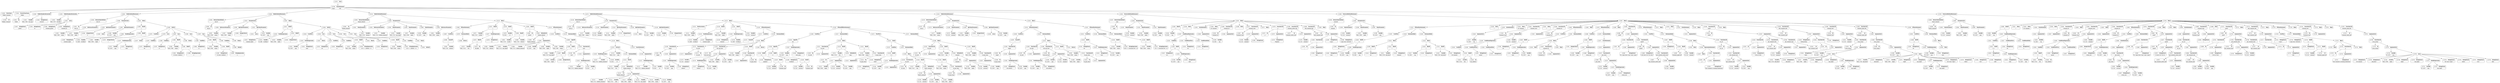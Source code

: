digraph ast {
node [shape=none];
121939 [label=<<TABLE border='1' cellspacing='0' cellpadding='10' style='rounded' ><TR><TD border='0'>121939</TD><TD border='0'><B>Id</B></TD></TR><HR/><TR><TD border='0' cellpadding='5' colspan='2'>Walker_Comment</TD></TR></TABLE>>];
121941 [label=<<TABLE border='1' cellspacing='0' cellpadding='10' style='rounded' ><TR><TD border='0'>121941</TD><TD border='0'><B>Id</B></TD></TR><HR/><TR><TD border='0' cellpadding='5' colspan='2'>Walker</TD></TR></TABLE>>];
121940 [label=<<TABLE border='1' cellspacing='0' cellpadding='10' style='rounded' ><TR><TD border='0'>121940</TD><TD border='0'><B>ClassName</B></TD></TR><HR/><TR><TD border='0' cellpadding='5' colspan='2'>Walker_Comment</TD></TR></TABLE>>];
121940 -> 121939 [weight=2];
121943 [label=<<TABLE border='1' cellspacing='0' cellpadding='10' style='rounded' ><TR><TD border='0'>121943</TD><TD border='0'><B>Variable</B></TD></TR><HR/><TR><TD border='0' cellpadding='5'>(663, 2706)</TD><TD border='0' cellpadding='5'>tree_type</TD></TR></TABLE>>];
121942 [label=<<TABLE border='1' cellspacing='0' cellpadding='10' style='rounded' ><TR><TD border='0'>121942</TD><TD border='0'><B>ParentClassName</B></TD></TR><HR/><TR><TD border='0' cellpadding='5' colspan='2'>Walker</TD></TR></TABLE>>];
121942 -> 121941 [weight=2];
121945 [label=<<TABLE border='1' cellspacing='0' cellpadding='10' style='rounded' ><TR><TD border='0'>121945</TD><TD border='0'><B>PublicMemberDeclaration</B></TD></TR></TABLE>>];
121945 -> 121943 [weight=2];
121945 -> 121944 [weight=2];
121944 [label=<<TABLE border='1' cellspacing='0' cellpadding='10' style='rounded' ><TR><TD border='0'>121944</TD><TD border='0'><B>StringLiteral</B></TD></TR><HR/><TR><TD border='0' cellpadding='5' colspan='2'>comment</TD></TR></TABLE>>];
121947 [label=<<TABLE border='1' cellspacing='0' cellpadding='10' style='rounded' ><TR><TD border='0'>121947</TD><TD border='0'><B>StringLiteral</B></TD></TR><HR/><TR><TD border='0' cellpadding='5' colspan='2'>parent</TD></TR></TABLE>>];
121946 [label=<<TABLE border='1' cellspacing='0' cellpadding='10' style='rounded' ><TR><TD border='0'>121946</TD><TD border='0'><B>Variable</B></TD></TR><HR/><TR><TD border='0' cellpadding='5'>(663, 2707)</TD><TD border='0' cellpadding='5'>db_fields</TD></TR></TABLE>>];
121949 [label=<<TABLE border='1' cellspacing='0' cellpadding='10' style='rounded' ><TR><TD border='0'>121949</TD><TD border='0'><B>StringLiteral</B></TD></TR><HR/><TR><TD border='0' cellpadding='5' colspan='2'>id</TD></TR></TABLE>>];
121948 [label=<<TABLE border='1' cellspacing='0' cellpadding='10' style='rounded' ><TR><TD border='0'>121948</TD><TD border='0'><B>StringLiteral</B></TD></TR><HR/><TR><TD border='0' cellpadding='5' colspan='2'>comment_parent</TD></TR></TABLE>>];
121951 [label=<<TABLE border='1' cellspacing='0' cellpadding='10' style='rounded' ><TR><TD border='0'>121951</TD><TD border='0'><B>Array</B></TD></TR></TABLE>>];
121951 -> 121947 [weight=2];
121951 -> 121948 [weight=2];
121951 -> 121949 [weight=2];
121951 -> 121950 [weight=2];
121950 [label=<<TABLE border='1' cellspacing='0' cellpadding='10' style='rounded' ><TR><TD border='0'>121950</TD><TD border='0'><B>StringLiteral</B></TD></TR><HR/><TR><TD border='0' cellpadding='5' colspan='2'>comment_ID</TD></TR></TABLE>>];
121953 [label=<<TABLE border='1' cellspacing='0' cellpadding='10' style='rounded' ><TR><TD border='0'>121953</TD><TD border='0'><B>Id</B></TD></TR><HR/><TR><TD border='0' cellpadding='5' colspan='2'>start_lvl</TD></TR></TABLE>>];
121952 [label=<<TABLE border='1' cellspacing='0' cellpadding='10' style='rounded' ><TR><TD border='0'>121952</TD><TD border='0'><B>PublicMemberDeclaration</B></TD></TR></TABLE>>];
121952 -> 121946 [weight=2];
121952 -> 121951 [weight=2];
121955 [label=<<TABLE border='1' cellspacing='0' cellpadding='10' style='rounded' ><TR><TD border='0'>121955</TD><TD border='0'><B>Variable</B></TD></TR><HR/><TR><TD border='0' cellpadding='5'>(663, 2708)</TD><TD border='0' cellpadding='5'>output</TD></TR></TABLE>>];
121954 [label=<<TABLE border='1' cellspacing='0' cellpadding='10' style='rounded' ><TR><TD border='0'>121954</TD><TD border='0'><B>ReturnValueMethod</B></TD></TR><HR/><TR><TD border='0' cellpadding='5' colspan='2'>start_lvl</TD></TR></TABLE>>];
121954 -> 121953 [weight=2];
121957 [label=<<TABLE border='1' cellspacing='0' cellpadding='10' style='rounded' ><TR><TD border='0'>121957</TD><TD border='0'><B>Variable</B></TD></TR><HR/><TR><TD border='0' cellpadding='5'>(663, 2709)</TD><TD border='0' cellpadding='5'>depth</TD></TR></TABLE>>];
121956 [label=<<TABLE border='1' cellspacing='0' cellpadding='10' style='rounded' ><TR><TD border='0'>121956</TD><TD border='0'><B>ReferenceParameter</B></TD></TR></TABLE>>];
121956 -> 121955 [weight=2];
121959 [label=<<TABLE border='1' cellspacing='0' cellpadding='10' style='rounded' ><TR><TD border='0'>121959</TD><TD border='0'><B>OptValueParameter</B></TD></TR></TABLE>>];
121959 -> 121957 [weight=2];
121959 -> 121958 [weight=2];
121958 [label=<<TABLE border='1' cellspacing='0' cellpadding='10' style='rounded' ><TR><TD border='0'>121958</TD><TD border='0'><B>IntegerLiteral</B></TD></TR><HR/><TR><TD border='0' cellpadding='5' colspan='2'>0</TD></TR></TABLE>>];
121961 [label=<<TABLE border='1' cellspacing='0' cellpadding='10' style='rounded' ><TR><TD border='0'>121961</TD><TD border='0'><B>Array</B></TD></TR></TABLE>>];
121960 [label=<<TABLE border='1' cellspacing='0' cellpadding='10' style='rounded' ><TR><TD border='0'>121960</TD><TD border='0'><B>Variable</B></TD></TR><HR/><TR><TD border='0' cellpadding='5'>(0, 2197)</TD><TD border='0' cellpadding='5'>args</TD></TR></TABLE>>];
121963 [label=<<TABLE border='1' cellspacing='0' cellpadding='10' style='rounded' ><TR><TD border='0'>121963</TD><TD border='0'><B>ParameterList</B></TD></TR></TABLE>>];
121963 -> 121956 [weight=2];
121963 -> 121959 [weight=2];
121963 -> 121962 [weight=2];
121962 [label=<<TABLE border='1' cellspacing='0' cellpadding='10' style='rounded' ><TR><TD border='0'>121962</TD><TD border='0'><B>OptValueParameter</B></TD></TR></TABLE>>];
121962 -> 121960 [weight=2];
121962 -> 121961 [weight=2];
121965 [label=<<TABLE border='1' cellspacing='0' cellpadding='10' style='rounded' ><TR><TD border='0'>121965</TD><TD border='0'><B>StringLiteral</B></TD></TR><HR/><TR><TD border='0' cellpadding='5' colspan='2'>comment_depth</TD></TR></TABLE>>];
121964 [label=<<TABLE border='1' cellspacing='0' cellpadding='10' style='rounded' ><TR><TD border='0'>121964</TD><TD border='0'><B>Variable</B></TD></TR><HR/><TR><TD border='0' cellpadding='5'>(0, 480)</TD><TD border='0' cellpadding='5'>GLOBALS</TD></TR></TABLE>>];
121967 [label=<<TABLE border='1' cellspacing='0' cellpadding='10' style='rounded' ><TR><TD border='0'>121967</TD><TD border='0'><B>BinOP</B></TD></TR><HR/><TR><TD border='0' cellpadding='5' colspan='2'>=</TD></TR></TABLE>>];
121967 -> 121966 [weight=2];
121967 -> 121969 [weight=2];
121966 [label=<<TABLE border='1' cellspacing='0' cellpadding='10' style='rounded' ><TR><TD border='0'>121966</TD><TD border='0'><B>PostfixExpression</B></TD></TR></TABLE>>];
121966 -> 121964 [weight=2];
121966 -> 121965 [weight=2];
121969 [label=<<TABLE border='1' cellspacing='0' cellpadding='10' style='rounded' ><TR><TD border='0'>121969</TD><TD border='0'><B>BinOP</B></TD></TR><HR/><TR><TD border='0' cellpadding='5' colspan='2'>+</TD></TR></TABLE>>];
121969 -> 121968 [weight=2];
121969 -> 121970 [weight=2];
121968 [label=<<TABLE border='1' cellspacing='0' cellpadding='10' style='rounded' ><TR><TD border='0'>121968</TD><TD border='0'><B>Variable</B></TD></TR><HR/><TR><TD border='0' cellpadding='5'>(663, 2709)</TD><TD border='0' cellpadding='5'>depth</TD></TR></TABLE>>];
121971 [label=<<TABLE border='1' cellspacing='0' cellpadding='10' style='rounded' ><TR><TD border='0'>121971</TD><TD border='0'><B>Variable</B></TD></TR><HR/><TR><TD border='0' cellpadding='5'>(0, 2197)</TD><TD border='0' cellpadding='5'>args</TD></TR></TABLE>>];
121970 [label=<<TABLE border='1' cellspacing='0' cellpadding='10' style='rounded' ><TR><TD border='0'>121970</TD><TD border='0'><B>IntegerLiteral</B></TD></TR><HR/><TR><TD border='0' cellpadding='5' colspan='2'>1</TD></TR></TABLE>>];
121973 [label=<<TABLE border='1' cellspacing='0' cellpadding='10' style='rounded' ><TR><TD border='0'>121973</TD><TD border='0'><B>PostfixExpression</B></TD></TR></TABLE>>];
121973 -> 121971 [weight=2];
121973 -> 121972 [weight=2];
121972 [label=<<TABLE border='1' cellspacing='0' cellpadding='10' style='rounded' ><TR><TD border='0'>121972</TD><TD border='0'><B>StringLiteral</B></TD></TR><HR/><TR><TD border='0' cellpadding='5' colspan='2'>style</TD></TR></TABLE>>];
121975 [label=<<TABLE border='1' cellspacing='0' cellpadding='10' style='rounded' ><TR><TD border='0'>121975</TD><TD border='0'><B>StringLiteral</B></TD></TR><HR/><TR><TD border='0' cellpadding='5' colspan='2'>div</TD></TR></TABLE>>];
121974 [label=<<TABLE border='1' cellspacing='0' cellpadding='10' style='rounded' ><TR><TD border='0'>121974</TD><TD border='0'><B>Condition</B></TD></TR></TABLE>>];
121974 -> 121973 [weight=2];
121977 [label=<<TABLE border='1' cellspacing='0' cellpadding='10' style='rounded' ><TR><TD border='0'>121977</TD><TD border='0'><B>Break</B></TD></TR></TABLE>>];
121976 [label=<<TABLE border='1' cellspacing='0' cellpadding='10' style='rounded' ><TR><TD border='0'>121976</TD><TD border='0'><B>Condition</B></TD></TR></TABLE>>];
121976 -> 121975 [weight=2];
121979 [label=<<TABLE border='1' cellspacing='0' cellpadding='10' style='rounded' ><TR><TD border='0'>121979</TD><TD border='0'><B>StringLiteral</B></TD></TR><HR/><TR><TD border='0' cellpadding='5' colspan='2'>ol</TD></TR></TABLE>>];
121978 [label=<<TABLE border='1' cellspacing='0' cellpadding='10' style='rounded' ><TR><TD border='0'>121978</TD><TD border='0'><B>Case</B></TD></TR></TABLE>>];
121978 -> 121976 [weight=2];
121978 -> 121977 [weight=2];
121981 [label=<<TABLE border='1' cellspacing='0' cellpadding='10' style='rounded' ><TR><TD border='0'>121981</TD><TD border='0'><B>Variable</B></TD></TR><HR/><TR><TD border='0' cellpadding='5'>(663, 2708)</TD><TD border='0' cellpadding='5'>output</TD></TR></TABLE>>];
121980 [label=<<TABLE border='1' cellspacing='0' cellpadding='10' style='rounded' ><TR><TD border='0'>121980</TD><TD border='0'><B>Condition</B></TD></TR></TABLE>>];
121980 -> 121979 [weight=2];
121983 [label=<<TABLE border='1' cellspacing='0' cellpadding='10' style='rounded' ><TR><TD border='0'>121983</TD><TD border='0'><B>StringLiteral</B></TD></TR><HR/><TR><TD border='0' cellpadding='5' colspan='2'>&lt;ol class='children'&gt;</TD></TR></TABLE>>];
121982 [label=<<TABLE border='1' cellspacing='0' cellpadding='10' style='rounded' ><TR><TD border='0'>121982</TD><TD border='0'><B>BinOP</B></TD></TR><HR/><TR><TD border='0' cellpadding='5' colspan='2'>.=</TD></TR></TABLE>>];
121982 -> 121981 [weight=2];
121982 -> 121984 [weight=2];
121985 [label=<<TABLE border='1' cellspacing='0' cellpadding='10' style='rounded' ><TR><TD border='0'>121985</TD><TD border='0'><B>StringExpression</B></TD></TR><HR/><TR><TD border='0' cellpadding='5' colspan='2'>n</TD></TR></TABLE>>];
121984 [label=<<TABLE border='1' cellspacing='0' cellpadding='10' style='rounded' ><TR><TD border='0'>121984</TD><TD border='0'><B>BinOP</B></TD></TR><HR/><TR><TD border='0' cellpadding='5' colspan='2'>.</TD></TR></TABLE>>];
121984 -> 121983 [weight=2];
121984 -> 121985 [weight=2];
121987 [label=<<TABLE border='1' cellspacing='0' cellpadding='10' style='rounded' ><TR><TD border='0'>121987</TD><TD border='0'><B>Case</B></TD></TR></TABLE>>];
121987 -> 121980 [weight=2];
121987 -> 121982 [weight=2];
121987 -> 121986 [weight=2];
121986 [label=<<TABLE border='1' cellspacing='0' cellpadding='10' style='rounded' ><TR><TD border='0'>121986</TD><TD border='0'><B>Break</B></TD></TR></TABLE>>];
121989 [label=<<TABLE border='1' cellspacing='0' cellpadding='10' style='rounded' ><TR><TD border='0'>121989</TD><TD border='0'><B>Condition</B></TD></TR></TABLE>>];
121989 -> 121988 [weight=2];
121988 [label=<<TABLE border='1' cellspacing='0' cellpadding='10' style='rounded' ><TR><TD border='0'>121988</TD><TD border='0'><B>StringLiteral</B></TD></TR><HR/><TR><TD border='0' cellpadding='5' colspan='2'>ul</TD></TR></TABLE>>];
121991 [label=<<TABLE border='1' cellspacing='0' cellpadding='10' style='rounded' ><TR><TD border='0'>121991</TD><TD border='0'><B>Variable</B></TD></TR><HR/><TR><TD border='0' cellpadding='5'>(663, 2708)</TD><TD border='0' cellpadding='5'>output</TD></TR></TABLE>>];
121990 [label=<<TABLE border='1' cellspacing='0' cellpadding='10' style='rounded' ><TR><TD border='0'>121990</TD><TD border='0'><B>Case</B></TD></TR></TABLE>>];
121990 -> 121989 [weight=2];
121993 [label=<<TABLE border='1' cellspacing='0' cellpadding='10' style='rounded' ><TR><TD border='0'>121993</TD><TD border='0'><B>StringLiteral</B></TD></TR><HR/><TR><TD border='0' cellpadding='5' colspan='2'>&lt;ul class='children'&gt;</TD></TR></TABLE>>];
121992 [label=<<TABLE border='1' cellspacing='0' cellpadding='10' style='rounded' ><TR><TD border='0'>121992</TD><TD border='0'><B>BinOP</B></TD></TR><HR/><TR><TD border='0' cellpadding='5' colspan='2'>.=</TD></TR></TABLE>>];
121992 -> 121991 [weight=2];
121992 -> 121994 [weight=2];
121995 [label=<<TABLE border='1' cellspacing='0' cellpadding='10' style='rounded' ><TR><TD border='0'>121995</TD><TD border='0'><B>StringExpression</B></TD></TR><HR/><TR><TD border='0' cellpadding='5' colspan='2'>n</TD></TR></TABLE>>];
121994 [label=<<TABLE border='1' cellspacing='0' cellpadding='10' style='rounded' ><TR><TD border='0'>121994</TD><TD border='0'><B>BinOP</B></TD></TR><HR/><TR><TD border='0' cellpadding='5' colspan='2'>.</TD></TR></TABLE>>];
121994 -> 121993 [weight=2];
121994 -> 121995 [weight=2];
121997 [label=<<TABLE border='1' cellspacing='0' cellpadding='10' style='rounded' ><TR><TD border='0'>121997</TD><TD border='0'><B>Case</B></TD></TR></TABLE>>];
121997 -> 121998 [weight=2];
121997 -> 121992 [weight=2];
121997 -> 121996 [weight=2];
121996 [label=<<TABLE border='1' cellspacing='0' cellpadding='10' style='rounded' ><TR><TD border='0'>121996</TD><TD border='0'><B>Break</B></TD></TR></TABLE>>];
121999 [label=<<TABLE border='1' cellspacing='0' cellpadding='10' style='rounded' ><TR><TD border='0'>121999</TD><TD border='0'><B>Default</B></TD></TR></TABLE>>];
121998 [label=<<TABLE border='1' cellspacing='0' cellpadding='10' style='rounded' ><TR><TD border='0'>121998</TD><TD border='0'><B>Condition</B></TD></TR></TABLE>>];
121998 -> 121999 [weight=2];
122001 [label=<<TABLE border='1' cellspacing='0' cellpadding='10' style='rounded' ><TR><TD border='0'>122001</TD><TD border='0'><B>Block</B></TD></TR></TABLE>>];
122001 -> 121967 [weight=2];
122001 -> 122000 [weight=2];
122000 [label=<<TABLE border='1' cellspacing='0' cellpadding='10' style='rounded' ><TR><TD border='0'>122000</TD><TD border='0'><B>Switch</B></TD></TR></TABLE>>];
122000 -> 121974 [weight=2];
122000 -> 121978 [weight=2];
122000 -> 121987 [weight=2];
122000 -> 121990 [weight=2];
122000 -> 121997 [weight=2];
122003 [label=<<TABLE border='1' cellspacing='0' cellpadding='10' style='rounded' ><TR><TD border='0'>122003</TD><TD border='0'><B>Id</B></TD></TR><HR/><TR><TD border='0' cellpadding='5' colspan='2'>end_lvl</TD></TR></TABLE>>];
122002 [label=<<TABLE border='1' cellspacing='0' cellpadding='10' style='rounded' ><TR><TD border='0'>122002</TD><TD border='0'><B>PublicMethodStatement</B></TD></TR></TABLE>>];
122002 -> 121954 [weight=2];
122002 -> 121963 [weight=2];
122002 -> 122001 [weight=2];
122005 [label=<<TABLE border='1' cellspacing='0' cellpadding='10' style='rounded' ><TR><TD border='0'>122005</TD><TD border='0'><B>Variable</B></TD></TR><HR/><TR><TD border='0' cellpadding='5'>(663, 2708)</TD><TD border='0' cellpadding='5'>output</TD></TR></TABLE>>];
122004 [label=<<TABLE border='1' cellspacing='0' cellpadding='10' style='rounded' ><TR><TD border='0'>122004</TD><TD border='0'><B>ReturnValueMethod</B></TD></TR><HR/><TR><TD border='0' cellpadding='5' colspan='2'>end_lvl</TD></TR></TABLE>>];
122004 -> 122003 [weight=2];
122007 [label=<<TABLE border='1' cellspacing='0' cellpadding='10' style='rounded' ><TR><TD border='0'>122007</TD><TD border='0'><B>Variable</B></TD></TR><HR/><TR><TD border='0' cellpadding='5'>(663, 2709)</TD><TD border='0' cellpadding='5'>depth</TD></TR></TABLE>>];
122006 [label=<<TABLE border='1' cellspacing='0' cellpadding='10' style='rounded' ><TR><TD border='0'>122006</TD><TD border='0'><B>ReferenceParameter</B></TD></TR></TABLE>>];
122006 -> 122005 [weight=2];
122009 [label=<<TABLE border='1' cellspacing='0' cellpadding='10' style='rounded' ><TR><TD border='0'>122009</TD><TD border='0'><B>OptValueParameter</B></TD></TR></TABLE>>];
122009 -> 122007 [weight=2];
122009 -> 122008 [weight=2];
122008 [label=<<TABLE border='1' cellspacing='0' cellpadding='10' style='rounded' ><TR><TD border='0'>122008</TD><TD border='0'><B>IntegerLiteral</B></TD></TR><HR/><TR><TD border='0' cellpadding='5' colspan='2'>0</TD></TR></TABLE>>];
122011 [label=<<TABLE border='1' cellspacing='0' cellpadding='10' style='rounded' ><TR><TD border='0'>122011</TD><TD border='0'><B>Array</B></TD></TR></TABLE>>];
122010 [label=<<TABLE border='1' cellspacing='0' cellpadding='10' style='rounded' ><TR><TD border='0'>122010</TD><TD border='0'><B>Variable</B></TD></TR><HR/><TR><TD border='0' cellpadding='5'>(0, 2197)</TD><TD border='0' cellpadding='5'>args</TD></TR></TABLE>>];
122013 [label=<<TABLE border='1' cellspacing='0' cellpadding='10' style='rounded' ><TR><TD border='0'>122013</TD><TD border='0'><B>ParameterList</B></TD></TR></TABLE>>];
122013 -> 122006 [weight=2];
122013 -> 122009 [weight=2];
122013 -> 122012 [weight=2];
122012 [label=<<TABLE border='1' cellspacing='0' cellpadding='10' style='rounded' ><TR><TD border='0'>122012</TD><TD border='0'><B>OptValueParameter</B></TD></TR></TABLE>>];
122012 -> 122010 [weight=2];
122012 -> 122011 [weight=2];
122015 [label=<<TABLE border='1' cellspacing='0' cellpadding='10' style='rounded' ><TR><TD border='0'>122015</TD><TD border='0'><B>StringLiteral</B></TD></TR><HR/><TR><TD border='0' cellpadding='5' colspan='2'>comment_depth</TD></TR></TABLE>>];
122014 [label=<<TABLE border='1' cellspacing='0' cellpadding='10' style='rounded' ><TR><TD border='0'>122014</TD><TD border='0'><B>Variable</B></TD></TR><HR/><TR><TD border='0' cellpadding='5'>(0, 480)</TD><TD border='0' cellpadding='5'>GLOBALS</TD></TR></TABLE>>];
122017 [label=<<TABLE border='1' cellspacing='0' cellpadding='10' style='rounded' ><TR><TD border='0'>122017</TD><TD border='0'><B>BinOP</B></TD></TR><HR/><TR><TD border='0' cellpadding='5' colspan='2'>=</TD></TR></TABLE>>];
122017 -> 122016 [weight=2];
122017 -> 122019 [weight=2];
122016 [label=<<TABLE border='1' cellspacing='0' cellpadding='10' style='rounded' ><TR><TD border='0'>122016</TD><TD border='0'><B>PostfixExpression</B></TD></TR></TABLE>>];
122016 -> 122014 [weight=2];
122016 -> 122015 [weight=2];
122019 [label=<<TABLE border='1' cellspacing='0' cellpadding='10' style='rounded' ><TR><TD border='0'>122019</TD><TD border='0'><B>BinOP</B></TD></TR><HR/><TR><TD border='0' cellpadding='5' colspan='2'>+</TD></TR></TABLE>>];
122019 -> 122018 [weight=2];
122019 -> 122020 [weight=2];
122018 [label=<<TABLE border='1' cellspacing='0' cellpadding='10' style='rounded' ><TR><TD border='0'>122018</TD><TD border='0'><B>Variable</B></TD></TR><HR/><TR><TD border='0' cellpadding='5'>(663, 2709)</TD><TD border='0' cellpadding='5'>depth</TD></TR></TABLE>>];
122021 [label=<<TABLE border='1' cellspacing='0' cellpadding='10' style='rounded' ><TR><TD border='0'>122021</TD><TD border='0'><B>Variable</B></TD></TR><HR/><TR><TD border='0' cellpadding='5'>(0, 2197)</TD><TD border='0' cellpadding='5'>args</TD></TR></TABLE>>];
122020 [label=<<TABLE border='1' cellspacing='0' cellpadding='10' style='rounded' ><TR><TD border='0'>122020</TD><TD border='0'><B>IntegerLiteral</B></TD></TR><HR/><TR><TD border='0' cellpadding='5' colspan='2'>1</TD></TR></TABLE>>];
122023 [label=<<TABLE border='1' cellspacing='0' cellpadding='10' style='rounded' ><TR><TD border='0'>122023</TD><TD border='0'><B>PostfixExpression</B></TD></TR></TABLE>>];
122023 -> 122021 [weight=2];
122023 -> 122022 [weight=2];
122022 [label=<<TABLE border='1' cellspacing='0' cellpadding='10' style='rounded' ><TR><TD border='0'>122022</TD><TD border='0'><B>StringLiteral</B></TD></TR><HR/><TR><TD border='0' cellpadding='5' colspan='2'>style</TD></TR></TABLE>>];
122025 [label=<<TABLE border='1' cellspacing='0' cellpadding='10' style='rounded' ><TR><TD border='0'>122025</TD><TD border='0'><B>StringLiteral</B></TD></TR><HR/><TR><TD border='0' cellpadding='5' colspan='2'>div</TD></TR></TABLE>>];
122024 [label=<<TABLE border='1' cellspacing='0' cellpadding='10' style='rounded' ><TR><TD border='0'>122024</TD><TD border='0'><B>Condition</B></TD></TR></TABLE>>];
122024 -> 122023 [weight=2];
122027 [label=<<TABLE border='1' cellspacing='0' cellpadding='10' style='rounded' ><TR><TD border='0'>122027</TD><TD border='0'><B>Break</B></TD></TR></TABLE>>];
122026 [label=<<TABLE border='1' cellspacing='0' cellpadding='10' style='rounded' ><TR><TD border='0'>122026</TD><TD border='0'><B>Condition</B></TD></TR></TABLE>>];
122026 -> 122025 [weight=2];
122029 [label=<<TABLE border='1' cellspacing='0' cellpadding='10' style='rounded' ><TR><TD border='0'>122029</TD><TD border='0'><B>StringLiteral</B></TD></TR><HR/><TR><TD border='0' cellpadding='5' colspan='2'>ol</TD></TR></TABLE>>];
122028 [label=<<TABLE border='1' cellspacing='0' cellpadding='10' style='rounded' ><TR><TD border='0'>122028</TD><TD border='0'><B>Case</B></TD></TR></TABLE>>];
122028 -> 122026 [weight=2];
122028 -> 122027 [weight=2];
122031 [label=<<TABLE border='1' cellspacing='0' cellpadding='10' style='rounded' ><TR><TD border='0'>122031</TD><TD border='0'><B>Variable</B></TD></TR><HR/><TR><TD border='0' cellpadding='5'>(663, 2708)</TD><TD border='0' cellpadding='5'>output</TD></TR></TABLE>>];
122030 [label=<<TABLE border='1' cellspacing='0' cellpadding='10' style='rounded' ><TR><TD border='0'>122030</TD><TD border='0'><B>Condition</B></TD></TR></TABLE>>];
122030 -> 122029 [weight=2];
122033 [label=<<TABLE border='1' cellspacing='0' cellpadding='10' style='rounded' ><TR><TD border='0'>122033</TD><TD border='0'><B>StringExpression</B></TD></TR><HR/><TR><TD border='0' cellpadding='5' colspan='2'>&lt;ol&gt;&lt;!-- .children --&gt;n</TD></TR></TABLE>>];
122032 [label=<<TABLE border='1' cellspacing='0' cellpadding='10' style='rounded' ><TR><TD border='0'>122032</TD><TD border='0'><B>BinOP</B></TD></TR><HR/><TR><TD border='0' cellpadding='5' colspan='2'>.=</TD></TR></TABLE>>];
122032 -> 122031 [weight=2];
122032 -> 122033 [weight=2];
122035 [label=<<TABLE border='1' cellspacing='0' cellpadding='10' style='rounded' ><TR><TD border='0'>122035</TD><TD border='0'><B>Case</B></TD></TR></TABLE>>];
122035 -> 122030 [weight=2];
122035 -> 122032 [weight=2];
122035 -> 122034 [weight=2];
122034 [label=<<TABLE border='1' cellspacing='0' cellpadding='10' style='rounded' ><TR><TD border='0'>122034</TD><TD border='0'><B>Break</B></TD></TR></TABLE>>];
122037 [label=<<TABLE border='1' cellspacing='0' cellpadding='10' style='rounded' ><TR><TD border='0'>122037</TD><TD border='0'><B>Condition</B></TD></TR></TABLE>>];
122037 -> 122036 [weight=2];
122036 [label=<<TABLE border='1' cellspacing='0' cellpadding='10' style='rounded' ><TR><TD border='0'>122036</TD><TD border='0'><B>StringLiteral</B></TD></TR><HR/><TR><TD border='0' cellpadding='5' colspan='2'>ul</TD></TR></TABLE>>];
122039 [label=<<TABLE border='1' cellspacing='0' cellpadding='10' style='rounded' ><TR><TD border='0'>122039</TD><TD border='0'><B>Variable</B></TD></TR><HR/><TR><TD border='0' cellpadding='5'>(663, 2708)</TD><TD border='0' cellpadding='5'>output</TD></TR></TABLE>>];
122038 [label=<<TABLE border='1' cellspacing='0' cellpadding='10' style='rounded' ><TR><TD border='0'>122038</TD><TD border='0'><B>Case</B></TD></TR></TABLE>>];
122038 -> 122037 [weight=2];
122041 [label=<<TABLE border='1' cellspacing='0' cellpadding='10' style='rounded' ><TR><TD border='0'>122041</TD><TD border='0'><B>StringExpression</B></TD></TR><HR/><TR><TD border='0' cellpadding='5' colspan='2'>&lt;ul&gt;&lt;!-- .children --&gt;n</TD></TR></TABLE>>];
122040 [label=<<TABLE border='1' cellspacing='0' cellpadding='10' style='rounded' ><TR><TD border='0'>122040</TD><TD border='0'><B>BinOP</B></TD></TR><HR/><TR><TD border='0' cellpadding='5' colspan='2'>.=</TD></TR></TABLE>>];
122040 -> 122039 [weight=2];
122040 -> 122041 [weight=2];
122043 [label=<<TABLE border='1' cellspacing='0' cellpadding='10' style='rounded' ><TR><TD border='0'>122043</TD><TD border='0'><B>Case</B></TD></TR></TABLE>>];
122043 -> 122044 [weight=2];
122043 -> 122040 [weight=2];
122043 -> 122042 [weight=2];
122042 [label=<<TABLE border='1' cellspacing='0' cellpadding='10' style='rounded' ><TR><TD border='0'>122042</TD><TD border='0'><B>Break</B></TD></TR></TABLE>>];
122045 [label=<<TABLE border='1' cellspacing='0' cellpadding='10' style='rounded' ><TR><TD border='0'>122045</TD><TD border='0'><B>Default</B></TD></TR></TABLE>>];
122044 [label=<<TABLE border='1' cellspacing='0' cellpadding='10' style='rounded' ><TR><TD border='0'>122044</TD><TD border='0'><B>Condition</B></TD></TR></TABLE>>];
122044 -> 122045 [weight=2];
122047 [label=<<TABLE border='1' cellspacing='0' cellpadding='10' style='rounded' ><TR><TD border='0'>122047</TD><TD border='0'><B>Block</B></TD></TR></TABLE>>];
122047 -> 122017 [weight=2];
122047 -> 122046 [weight=2];
122046 [label=<<TABLE border='1' cellspacing='0' cellpadding='10' style='rounded' ><TR><TD border='0'>122046</TD><TD border='0'><B>Switch</B></TD></TR></TABLE>>];
122046 -> 122024 [weight=2];
122046 -> 122028 [weight=2];
122046 -> 122035 [weight=2];
122046 -> 122038 [weight=2];
122046 -> 122043 [weight=2];
122049 [label=<<TABLE border='1' cellspacing='0' cellpadding='10' style='rounded' ><TR><TD border='0'>122049</TD><TD border='0'><B>Id</B></TD></TR><HR/><TR><TD border='0' cellpadding='5' colspan='2'>display_element</TD></TR></TABLE>>];
122048 [label=<<TABLE border='1' cellspacing='0' cellpadding='10' style='rounded' ><TR><TD border='0'>122048</TD><TD border='0'><B>PublicMethodStatement</B></TD></TR></TABLE>>];
122048 -> 122004 [weight=2];
122048 -> 122013 [weight=2];
122048 -> 122047 [weight=2];
122051 [label=<<TABLE border='1' cellspacing='0' cellpadding='10' style='rounded' ><TR><TD border='0'>122051</TD><TD border='0'><B>Variable</B></TD></TR><HR/><TR><TD border='0' cellpadding='5'>(663, 2710)</TD><TD border='0' cellpadding='5'>element</TD></TR></TABLE>>];
122050 [label=<<TABLE border='1' cellspacing='0' cellpadding='10' style='rounded' ><TR><TD border='0'>122050</TD><TD border='0'><B>ReturnValueMethod</B></TD></TR><HR/><TR><TD border='0' cellpadding='5' colspan='2'>display_element</TD></TR></TABLE>>];
122050 -> 122049 [weight=2];
122053 [label=<<TABLE border='1' cellspacing='0' cellpadding='10' style='rounded' ><TR><TD border='0'>122053</TD><TD border='0'><B>Variable</B></TD></TR><HR/><TR><TD border='0' cellpadding='5'>(663, 2711)</TD><TD border='0' cellpadding='5'>children_elements</TD></TR></TABLE>>];
122052 [label=<<TABLE border='1' cellspacing='0' cellpadding='10' style='rounded' ><TR><TD border='0'>122052</TD><TD border='0'><B>ValueParameter</B></TD></TR></TABLE>>];
122052 -> 122051 [weight=2];
122055 [label=<<TABLE border='1' cellspacing='0' cellpadding='10' style='rounded' ><TR><TD border='0'>122055</TD><TD border='0'><B>Variable</B></TD></TR><HR/><TR><TD border='0' cellpadding='5'>(663, 2712)</TD><TD border='0' cellpadding='5'>max_depth</TD></TR></TABLE>>];
122054 [label=<<TABLE border='1' cellspacing='0' cellpadding='10' style='rounded' ><TR><TD border='0'>122054</TD><TD border='0'><B>ReferenceParameter</B></TD></TR></TABLE>>];
122054 -> 122053 [weight=2];
122057 [label=<<TABLE border='1' cellspacing='0' cellpadding='10' style='rounded' ><TR><TD border='0'>122057</TD><TD border='0'><B>Variable</B></TD></TR><HR/><TR><TD border='0' cellpadding='5'>(663, 2709)</TD><TD border='0' cellpadding='5'>depth</TD></TR></TABLE>>];
122056 [label=<<TABLE border='1' cellspacing='0' cellpadding='10' style='rounded' ><TR><TD border='0'>122056</TD><TD border='0'><B>ValueParameter</B></TD></TR></TABLE>>];
122056 -> 122055 [weight=2];
122059 [label=<<TABLE border='1' cellspacing='0' cellpadding='10' style='rounded' ><TR><TD border='0'>122059</TD><TD border='0'><B>Variable</B></TD></TR><HR/><TR><TD border='0' cellpadding='5'>(0, 2197)</TD><TD border='0' cellpadding='5'>args</TD></TR></TABLE>>];
122058 [label=<<TABLE border='1' cellspacing='0' cellpadding='10' style='rounded' ><TR><TD border='0'>122058</TD><TD border='0'><B>ValueParameter</B></TD></TR></TABLE>>];
122058 -> 122057 [weight=2];
122061 [label=<<TABLE border='1' cellspacing='0' cellpadding='10' style='rounded' ><TR><TD border='0'>122061</TD><TD border='0'><B>Variable</B></TD></TR><HR/><TR><TD border='0' cellpadding='5'>(663, 2708)</TD><TD border='0' cellpadding='5'>output</TD></TR></TABLE>>];
122060 [label=<<TABLE border='1' cellspacing='0' cellpadding='10' style='rounded' ><TR><TD border='0'>122060</TD><TD border='0'><B>ValueParameter</B></TD></TR></TABLE>>];
122060 -> 122059 [weight=2];
122063 [label=<<TABLE border='1' cellspacing='0' cellpadding='10' style='rounded' ><TR><TD border='0'>122063</TD><TD border='0'><B>ParameterList</B></TD></TR></TABLE>>];
122063 -> 122052 [weight=2];
122063 -> 122054 [weight=2];
122063 -> 122056 [weight=2];
122063 -> 122058 [weight=2];
122063 -> 122060 [weight=2];
122063 -> 122062 [weight=2];
122062 [label=<<TABLE border='1' cellspacing='0' cellpadding='10' style='rounded' ><TR><TD border='0'>122062</TD><TD border='0'><B>ReferenceParameter</B></TD></TR></TABLE>>];
122062 -> 122061 [weight=2];
122065 [label=<<TABLE border='1' cellspacing='0' cellpadding='10' style='rounded' ><TR><TD border='0'>122065</TD><TD border='0'><B>Variable</B></TD></TR><HR/><TR><TD border='0' cellpadding='5'>(663, 2710)</TD><TD border='0' cellpadding='5'>element</TD></TR></TABLE>>];
122067 [label=<<TABLE border='1' cellspacing='0' cellpadding='10' style='rounded' ><TR><TD border='0'>122067</TD><TD border='0'><B>Condition</B></TD></TR></TABLE>>];
122067 -> 122066 [weight=2];
122066 [label=<<TABLE border='1' cellspacing='0' cellpadding='10' style='rounded' ><TR><TD border='0'>122066</TD><TD border='0'><B>UnaryOP</B></TD></TR><HR/><TR><TD border='0' cellpadding='5' colspan='2'>!</TD></TR></TABLE>>];
122066 -> 122065 [weight=2];
122069 [label=<<TABLE border='1' cellspacing='0' cellpadding='10' style='rounded' ><TR><TD border='0'>122069</TD><TD border='0'><B>IfThenStatement</B></TD></TR></TABLE>>];
122069 -> 122067 [weight=2];
122069 -> 122070 [weight=2];
122068 [label=<<TABLE border='1' cellspacing='0' cellpadding='10' style='rounded' ><TR><TD border='0'>122068</TD><TD border='0'><B>Return</B></TD></TR></TABLE>>];
122071 [label=<<TABLE border='1' cellspacing='0' cellpadding='10' style='rounded' ><TR><TD border='0'>122071</TD><TD border='0'><B>Variable</B></TD></TR><HR/><TR><TD border='0' cellpadding='5'>(663, 2713)</TD><TD border='0' cellpadding='5'>id_field</TD></TR></TABLE>>];
122070 [label=<<TABLE border='1' cellspacing='0' cellpadding='10' style='rounded' ><TR><TD border='0'>122070</TD><TD border='0'><B>StatementBody</B></TD></TR></TABLE>>];
122070 -> 122068 [weight=2];
122073 [label=<<TABLE border='1' cellspacing='0' cellpadding='10' style='rounded' ><TR><TD border='0'>122073</TD><TD border='0'><B>Variable</B></TD></TR><HR/><TR><TD border='0' cellpadding='5'>(663, 2714)</TD><TD border='0' cellpadding='5'>this</TD></TR></TABLE>>];
122072 [label=<<TABLE border='1' cellspacing='0' cellpadding='10' style='rounded' ><TR><TD border='0'>122072</TD><TD border='0'><B>BinOP</B></TD></TR><HR/><TR><TD border='0' cellpadding='5' colspan='2'>=</TD></TR></TABLE>>];
122072 -> 122071 [weight=2];
122072 -> 122077 [weight=2];
122075 [label=<<TABLE border='1' cellspacing='0' cellpadding='10' style='rounded' ><TR><TD border='0'>122075</TD><TD border='0'><B>BinOP</B></TD></TR><HR/><TR><TD border='0' cellpadding='5' colspan='2'>-&gt;</TD></TR></TABLE>>];
122075 -> 122073 [weight=2];
122075 -> 122074 [weight=2];
122074 [label=<<TABLE border='1' cellspacing='0' cellpadding='10' style='rounded' ><TR><TD border='0'>122074</TD><TD border='0'><B>Id</B></TD></TR><HR/><TR><TD border='0' cellpadding='5' colspan='2'>db_fields</TD></TR></TABLE>>];
122077 [label=<<TABLE border='1' cellspacing='0' cellpadding='10' style='rounded' ><TR><TD border='0'>122077</TD><TD border='0'><B>PostfixExpression</B></TD></TR></TABLE>>];
122077 -> 122075 [weight=2];
122077 -> 122076 [weight=2];
122076 [label=<<TABLE border='1' cellspacing='0' cellpadding='10' style='rounded' ><TR><TD border='0'>122076</TD><TD border='0'><B>StringLiteral</B></TD></TR><HR/><TR><TD border='0' cellpadding='5' colspan='2'>id</TD></TR></TABLE>>];
122079 [label=<<TABLE border='1' cellspacing='0' cellpadding='10' style='rounded' ><TR><TD border='0'>122079</TD><TD border='0'><B>BinOP</B></TD></TR><HR/><TR><TD border='0' cellpadding='5' colspan='2'>=</TD></TR></TABLE>>];
122079 -> 122078 [weight=2];
122079 -> 122082 [weight=2];
122078 [label=<<TABLE border='1' cellspacing='0' cellpadding='10' style='rounded' ><TR><TD border='0'>122078</TD><TD border='0'><B>Variable</B></TD></TR><HR/><TR><TD border='0' cellpadding='5'>(0, 831)</TD><TD border='0' cellpadding='5'>id</TD></TR></TABLE>>];
122081 [label=<<TABLE border='1' cellspacing='0' cellpadding='10' style='rounded' ><TR><TD border='0'>122081</TD><TD border='0'><B>Variable</B></TD></TR><HR/><TR><TD border='0' cellpadding='5'>(663, 2713)</TD><TD border='0' cellpadding='5'>id_field</TD></TR></TABLE>>];
122080 [label=<<TABLE border='1' cellspacing='0' cellpadding='10' style='rounded' ><TR><TD border='0'>122080</TD><TD border='0'><B>Variable</B></TD></TR><HR/><TR><TD border='0' cellpadding='5'>(663, 2710)</TD><TD border='0' cellpadding='5'>element</TD></TR></TABLE>>];
122083 [label=<<TABLE border='1' cellspacing='0' cellpadding='10' style='rounded' ><TR><TD border='0'>122083</TD><TD border='0'><B>Id</B></TD></TR><HR/><TR><TD border='0' cellpadding='5' colspan='2'>parent</TD></TR></TABLE>>];
122082 [label=<<TABLE border='1' cellspacing='0' cellpadding='10' style='rounded' ><TR><TD border='0'>122082</TD><TD border='0'><B>BinOP</B></TD></TR><HR/><TR><TD border='0' cellpadding='5' colspan='2'>-&gt;</TD></TR></TABLE>>];
122082 -> 122080 [weight=2];
122082 -> 122081 [weight=2];
122085 [label=<<TABLE border='1' cellspacing='0' cellpadding='10' style='rounded' ><TR><TD border='0'>122085</TD><TD border='0'><B>Variable</B></TD></TR><HR/><TR><TD border='0' cellpadding='5'>(663, 2710)</TD><TD border='0' cellpadding='5'>element</TD></TR></TABLE>>];
122084 [label=<<TABLE border='1' cellspacing='0' cellpadding='10' style='rounded' ><TR><TD border='0'>122084</TD><TD border='0'><B>Id</B></TD></TR><HR/><TR><TD border='0' cellpadding='5' colspan='2'>display_element</TD></TR></TABLE>>];
122087 [label=<<TABLE border='1' cellspacing='0' cellpadding='10' style='rounded' ><TR><TD border='0'>122087</TD><TD border='0'><B>Variable</B></TD></TR><HR/><TR><TD border='0' cellpadding='5'>(663, 2712)</TD><TD border='0' cellpadding='5'>max_depth</TD></TR></TABLE>>];
122086 [label=<<TABLE border='1' cellspacing='0' cellpadding='10' style='rounded' ><TR><TD border='0'>122086</TD><TD border='0'><B>Variable</B></TD></TR><HR/><TR><TD border='0' cellpadding='5'>(663, 2711)</TD><TD border='0' cellpadding='5'>children_elements</TD></TR></TABLE>>];
122089 [label=<<TABLE border='1' cellspacing='0' cellpadding='10' style='rounded' ><TR><TD border='0'>122089</TD><TD border='0'><B>Variable</B></TD></TR><HR/><TR><TD border='0' cellpadding='5'>(0, 2197)</TD><TD border='0' cellpadding='5'>args</TD></TR></TABLE>>];
122088 [label=<<TABLE border='1' cellspacing='0' cellpadding='10' style='rounded' ><TR><TD border='0'>122088</TD><TD border='0'><B>Variable</B></TD></TR><HR/><TR><TD border='0' cellpadding='5'>(663, 2709)</TD><TD border='0' cellpadding='5'>depth</TD></TR></TABLE>>];
122091 [label=<<TABLE border='1' cellspacing='0' cellpadding='10' style='rounded' ><TR><TD border='0'>122091</TD><TD border='0'><B>ArgumentList</B></TD></TR></TABLE>>];
122091 -> 122085 [weight=2];
122091 -> 122086 [weight=2];
122091 -> 122087 [weight=2];
122091 -> 122088 [weight=2];
122091 -> 122089 [weight=2];
122091 -> 122090 [weight=2];
122090 [label=<<TABLE border='1' cellspacing='0' cellpadding='10' style='rounded' ><TR><TD border='0'>122090</TD><TD border='0'><B>Variable</B></TD></TR><HR/><TR><TD border='0' cellpadding='5'>(663, 2708)</TD><TD border='0' cellpadding='5'>output</TD></TR></TABLE>>];
122093 [label=<<TABLE border='1' cellspacing='0' cellpadding='10' style='rounded' ><TR><TD border='0'>122093</TD><TD border='0'><B>BinOP</B></TD></TR><HR/><TR><TD border='0' cellpadding='5' colspan='2'>::</TD></TR></TABLE>>];
122093 -> 122083 [weight=2];
122093 -> 122092 [weight=2];
122092 [label=<<TABLE border='1' cellspacing='0' cellpadding='10' style='rounded' ><TR><TD border='0'>122092</TD><TD border='0'><B>MethodCall</B></TD></TR><HR/><TR><TD border='0' cellpadding='5' colspan='2'>display_element</TD></TR></TABLE>>];
122092 -> 122084 [weight=2];
122092 -> 122091 [weight=2];
122095 [label=<<TABLE border='1' cellspacing='0' cellpadding='10' style='rounded' ><TR><TD border='0'>122095</TD><TD border='0'><B>RelOP</B></TD></TR><HR/><TR><TD border='0' cellpadding='5' colspan='2'>&lt;=</TD></TR></TABLE>>];
122095 -> 122094 [weight=2];
122095 -> 122097 [weight=2];
122094 [label=<<TABLE border='1' cellspacing='0' cellpadding='10' style='rounded' ><TR><TD border='0'>122094</TD><TD border='0'><B>Variable</B></TD></TR><HR/><TR><TD border='0' cellpadding='5'>(663, 2712)</TD><TD border='0' cellpadding='5'>max_depth</TD></TR></TABLE>>];
122097 [label=<<TABLE border='1' cellspacing='0' cellpadding='10' style='rounded' ><TR><TD border='0'>122097</TD><TD border='0'><B>BinOP</B></TD></TR><HR/><TR><TD border='0' cellpadding='5' colspan='2'>+</TD></TR></TABLE>>];
122097 -> 122096 [weight=2];
122097 -> 122098 [weight=2];
122096 [label=<<TABLE border='1' cellspacing='0' cellpadding='10' style='rounded' ><TR><TD border='0'>122096</TD><TD border='0'><B>Variable</B></TD></TR><HR/><TR><TD border='0' cellpadding='5'>(663, 2709)</TD><TD border='0' cellpadding='5'>depth</TD></TR></TABLE>>];
122099 [label=<<TABLE border='1' cellspacing='0' cellpadding='10' style='rounded' ><TR><TD border='0'>122099</TD><TD border='0'><B>LogicOP</B></TD></TR><HR/><TR><TD border='0' cellpadding='5' colspan='2'>&amp;&amp;</TD></TR></TABLE>>];
122099 -> 122095 [weight=2];
122099 -> 122105 [weight=2];
122098 [label=<<TABLE border='1' cellspacing='0' cellpadding='10' style='rounded' ><TR><TD border='0'>122098</TD><TD border='0'><B>IntegerLiteral</B></TD></TR><HR/><TR><TD border='0' cellpadding='5' colspan='2'>1</TD></TR></TABLE>>];
122101 [label=<<TABLE border='1' cellspacing='0' cellpadding='10' style='rounded' ><TR><TD border='0'>122101</TD><TD border='0'><B>Variable</B></TD></TR><HR/><TR><TD border='0' cellpadding='5'>(663, 2711)</TD><TD border='0' cellpadding='5'>children_elements</TD></TR></TABLE>>];
122100 [label=<<TABLE border='1' cellspacing='0' cellpadding='10' style='rounded' ><TR><TD border='0'>122100</TD><TD border='0'><B>Id</B></TD></TR><HR/><TR><TD border='0' cellpadding='5' colspan='2'>isset</TD></TR></TABLE>>];
122103 [label=<<TABLE border='1' cellspacing='0' cellpadding='10' style='rounded' ><TR><TD border='0'>122103</TD><TD border='0'><B>PostfixExpression</B></TD></TR></TABLE>>];
122103 -> 122101 [weight=2];
122103 -> 122102 [weight=2];
122102 [label=<<TABLE border='1' cellspacing='0' cellpadding='10' style='rounded' ><TR><TD border='0'>122102</TD><TD border='0'><B>Variable</B></TD></TR><HR/><TR><TD border='0' cellpadding='5'>(0, 831)</TD><TD border='0' cellpadding='5'>id</TD></TR></TABLE>>];
122105 [label=<<TABLE border='1' cellspacing='0' cellpadding='10' style='rounded' ><TR><TD border='0'>122105</TD><TD border='0'><B>FunctionCall</B></TD></TR><HR/><TR><TD border='0' cellpadding='5' colspan='2'>isset</TD></TR></TABLE>>];
122105 -> 122100 [weight=2];
122105 -> 122104 [weight=2];
122104 [label=<<TABLE border='1' cellspacing='0' cellpadding='10' style='rounded' ><TR><TD border='0'>122104</TD><TD border='0'><B>ArgumentList</B></TD></TR></TABLE>>];
122104 -> 122103 [weight=2];
122107 [label=<<TABLE border='1' cellspacing='0' cellpadding='10' style='rounded' ><TR><TD border='0'>122107</TD><TD border='0'><B>Variable</B></TD></TR><HR/><TR><TD border='0' cellpadding='5'>(663, 2711)</TD><TD border='0' cellpadding='5'>children_elements</TD></TR></TABLE>>];
122106 [label=<<TABLE border='1' cellspacing='0' cellpadding='10' style='rounded' ><TR><TD border='0'>122106</TD><TD border='0'><B>Condition</B></TD></TR></TABLE>>];
122106 -> 122099 [weight=2];
122109 [label=<<TABLE border='1' cellspacing='0' cellpadding='10' style='rounded' ><TR><TD border='0'>122109</TD><TD border='0'><B>PostfixExpression</B></TD></TR></TABLE>>];
122109 -> 122107 [weight=2];
122109 -> 122108 [weight=2];
122108 [label=<<TABLE border='1' cellspacing='0' cellpadding='10' style='rounded' ><TR><TD border='0'>122108</TD><TD border='0'><B>Variable</B></TD></TR><HR/><TR><TD border='0' cellpadding='5'>(0, 831)</TD><TD border='0' cellpadding='5'>id</TD></TR></TABLE>>];
122110 [label=<<TABLE border='1' cellspacing='0' cellpadding='10' style='rounded' ><TR><TD border='0'>122110</TD><TD border='0'><B>Variable</B></TD></TR><HR/><TR><TD border='0' cellpadding='5'>(663, 2715)</TD><TD border='0' cellpadding='5'>child</TD></TR></TABLE>>];
122113 [label=<<TABLE border='1' cellspacing='0' cellpadding='10' style='rounded' ><TR><TD border='0'>122113</TD><TD border='0'><B>Id</B></TD></TR><HR/><TR><TD border='0' cellpadding='5' colspan='2'>display_element</TD></TR></TABLE>>];
122112 [label=<<TABLE border='1' cellspacing='0' cellpadding='10' style='rounded' ><TR><TD border='0'>122112</TD><TD border='0'><B>Variable</B></TD></TR><HR/><TR><TD border='0' cellpadding='5'>(663, 2714)</TD><TD border='0' cellpadding='5'>this</TD></TR></TABLE>>];
122115 [label=<<TABLE border='1' cellspacing='0' cellpadding='10' style='rounded' ><TR><TD border='0'>122115</TD><TD border='0'><B>Variable</B></TD></TR><HR/><TR><TD border='0' cellpadding='5'>(663, 2711)</TD><TD border='0' cellpadding='5'>children_elements</TD></TR></TABLE>>];
122114 [label=<<TABLE border='1' cellspacing='0' cellpadding='10' style='rounded' ><TR><TD border='0'>122114</TD><TD border='0'><B>Variable</B></TD></TR><HR/><TR><TD border='0' cellpadding='5'>(663, 2715)</TD><TD border='0' cellpadding='5'>child</TD></TR></TABLE>>];
122117 [label=<<TABLE border='1' cellspacing='0' cellpadding='10' style='rounded' ><TR><TD border='0'>122117</TD><TD border='0'><B>Variable</B></TD></TR><HR/><TR><TD border='0' cellpadding='5'>(663, 2709)</TD><TD border='0' cellpadding='5'>depth</TD></TR></TABLE>>];
122116 [label=<<TABLE border='1' cellspacing='0' cellpadding='10' style='rounded' ><TR><TD border='0'>122116</TD><TD border='0'><B>Variable</B></TD></TR><HR/><TR><TD border='0' cellpadding='5'>(663, 2712)</TD><TD border='0' cellpadding='5'>max_depth</TD></TR></TABLE>>];
122119 [label=<<TABLE border='1' cellspacing='0' cellpadding='10' style='rounded' ><TR><TD border='0'>122119</TD><TD border='0'><B>Variable</B></TD></TR><HR/><TR><TD border='0' cellpadding='5'>(663, 2708)</TD><TD border='0' cellpadding='5'>output</TD></TR></TABLE>>];
122118 [label=<<TABLE border='1' cellspacing='0' cellpadding='10' style='rounded' ><TR><TD border='0'>122118</TD><TD border='0'><B>Variable</B></TD></TR><HR/><TR><TD border='0' cellpadding='5'>(0, 2197)</TD><TD border='0' cellpadding='5'>args</TD></TR></TABLE>>];
122121 [label=<<TABLE border='1' cellspacing='0' cellpadding='10' style='rounded' ><TR><TD border='0'>122121</TD><TD border='0'><B>MethodCall</B></TD></TR><HR/><TR><TD border='0' cellpadding='5' colspan='2'>display_element</TD></TR></TABLE>>];
122121 -> 122113 [weight=2];
122121 -> 122120 [weight=2];
122120 [label=<<TABLE border='1' cellspacing='0' cellpadding='10' style='rounded' ><TR><TD border='0'>122120</TD><TD border='0'><B>ArgumentList</B></TD></TR></TABLE>>];
122120 -> 122114 [weight=2];
122120 -> 122115 [weight=2];
122120 -> 122116 [weight=2];
122120 -> 122117 [weight=2];
122120 -> 122118 [weight=2];
122120 -> 122119 [weight=2];
122123 [label=<<TABLE border='1' cellspacing='0' cellpadding='10' style='rounded' ><TR><TD border='0'>122123</TD><TD border='0'><B>ForEach</B></TD></TR></TABLE>>];
122123 -> 122109 [weight=2];
122123 -> 122110 [weight=2];
122123 -> 122124 [weight=2];
122122 [label=<<TABLE border='1' cellspacing='0' cellpadding='10' style='rounded' ><TR><TD border='0'>122122</TD><TD border='0'><B>BinOP</B></TD></TR><HR/><TR><TD border='0' cellpadding='5' colspan='2'>-&gt;</TD></TR></TABLE>>];
122122 -> 122112 [weight=2];
122122 -> 122121 [weight=2];
122125 [label=<<TABLE border='1' cellspacing='0' cellpadding='10' style='rounded' ><TR><TD border='0'>122125</TD><TD border='0'><B>Variable</B></TD></TR><HR/><TR><TD border='0' cellpadding='5'>(663, 2711)</TD><TD border='0' cellpadding='5'>children_elements</TD></TR></TABLE>>];
122124 [label=<<TABLE border='1' cellspacing='0' cellpadding='10' style='rounded' ><TR><TD border='0'>122124</TD><TD border='0'><B>StatementBody</B></TD></TR></TABLE>>];
122124 -> 122122 [weight=2];
122127 [label=<<TABLE border='1' cellspacing='0' cellpadding='10' style='rounded' ><TR><TD border='0'>122127</TD><TD border='0'><B>PostfixExpression</B></TD></TR></TABLE>>];
122127 -> 122125 [weight=2];
122127 -> 122126 [weight=2];
122126 [label=<<TABLE border='1' cellspacing='0' cellpadding='10' style='rounded' ><TR><TD border='0'>122126</TD><TD border='0'><B>Variable</B></TD></TR><HR/><TR><TD border='0' cellpadding='5'>(0, 831)</TD><TD border='0' cellpadding='5'>id</TD></TR></TABLE>>];
122129 [label=<<TABLE border='1' cellspacing='0' cellpadding='10' style='rounded' ><TR><TD border='0'>122129</TD><TD border='0'><B>UnsetStatement</B></TD></TR></TABLE>>];
122129 -> 122128 [weight=2];
122128 [label=<<TABLE border='1' cellspacing='0' cellpadding='10' style='rounded' ><TR><TD border='0'>122128</TD><TD border='0'><B>ArgumentList</B></TD></TR></TABLE>>];
122128 -> 122127 [weight=2];
122131 [label=<<TABLE border='1' cellspacing='0' cellpadding='10' style='rounded' ><TR><TD border='0'>122131</TD><TD border='0'><B>IfThenStatement</B></TD></TR></TABLE>>];
122131 -> 122106 [weight=2];
122131 -> 122132 [weight=2];
122130 [label=<<TABLE border='1' cellspacing='0' cellpadding='10' style='rounded' ><TR><TD border='0'>122130</TD><TD border='0'><B>Block</B></TD></TR></TABLE>>];
122130 -> 122123 [weight=2];
122130 -> 122129 [weight=2];
122133 [label=<<TABLE border='1' cellspacing='0' cellpadding='10' style='rounded' ><TR><TD border='0'>122133</TD><TD border='0'><B>Block</B></TD></TR></TABLE>>];
122133 -> 122069 [weight=2];
122133 -> 122072 [weight=2];
122133 -> 122079 [weight=2];
122133 -> 122093 [weight=2];
122133 -> 122131 [weight=2];
122132 [label=<<TABLE border='1' cellspacing='0' cellpadding='10' style='rounded' ><TR><TD border='0'>122132</TD><TD border='0'><B>StatementBody</B></TD></TR></TABLE>>];
122132 -> 122130 [weight=2];
122135 [label=<<TABLE border='1' cellspacing='0' cellpadding='10' style='rounded' ><TR><TD border='0'>122135</TD><TD border='0'><B>Id</B></TD></TR><HR/><TR><TD border='0' cellpadding='5' colspan='2'>start_el</TD></TR></TABLE>>];
122134 [label=<<TABLE border='1' cellspacing='0' cellpadding='10' style='rounded' ><TR><TD border='0'>122134</TD><TD border='0'><B>PublicMethodStatement</B></TD></TR></TABLE>>];
122134 -> 122050 [weight=2];
122134 -> 122063 [weight=2];
122134 -> 122133 [weight=2];
122137 [label=<<TABLE border='1' cellspacing='0' cellpadding='10' style='rounded' ><TR><TD border='0'>122137</TD><TD border='0'><B>Variable</B></TD></TR><HR/><TR><TD border='0' cellpadding='5'>(663, 2708)</TD><TD border='0' cellpadding='5'>output</TD></TR></TABLE>>];
122136 [label=<<TABLE border='1' cellspacing='0' cellpadding='10' style='rounded' ><TR><TD border='0'>122136</TD><TD border='0'><B>ReturnValueMethod</B></TD></TR><HR/><TR><TD border='0' cellpadding='5' colspan='2'>start_el</TD></TR></TABLE>>];
122136 -> 122135 [weight=2];
122139 [label=<<TABLE border='1' cellspacing='0' cellpadding='10' style='rounded' ><TR><TD border='0'>122139</TD><TD border='0'><B>Variable</B></TD></TR><HR/><TR><TD border='0' cellpadding='5'>(0, 213)</TD><TD border='0' cellpadding='5'>comment</TD></TR></TABLE>>];
122138 [label=<<TABLE border='1' cellspacing='0' cellpadding='10' style='rounded' ><TR><TD border='0'>122138</TD><TD border='0'><B>ReferenceParameter</B></TD></TR></TABLE>>];
122138 -> 122137 [weight=2];
122141 [label=<<TABLE border='1' cellspacing='0' cellpadding='10' style='rounded' ><TR><TD border='0'>122141</TD><TD border='0'><B>Variable</B></TD></TR><HR/><TR><TD border='0' cellpadding='5'>(663, 2709)</TD><TD border='0' cellpadding='5'>depth</TD></TR></TABLE>>];
122140 [label=<<TABLE border='1' cellspacing='0' cellpadding='10' style='rounded' ><TR><TD border='0'>122140</TD><TD border='0'><B>ValueParameter</B></TD></TR></TABLE>>];
122140 -> 122139 [weight=2];
122143 [label=<<TABLE border='1' cellspacing='0' cellpadding='10' style='rounded' ><TR><TD border='0'>122143</TD><TD border='0'><B>OptValueParameter</B></TD></TR></TABLE>>];
122143 -> 122141 [weight=2];
122143 -> 122142 [weight=2];
122142 [label=<<TABLE border='1' cellspacing='0' cellpadding='10' style='rounded' ><TR><TD border='0'>122142</TD><TD border='0'><B>IntegerLiteral</B></TD></TR><HR/><TR><TD border='0' cellpadding='5' colspan='2'>0</TD></TR></TABLE>>];
122145 [label=<<TABLE border='1' cellspacing='0' cellpadding='10' style='rounded' ><TR><TD border='0'>122145</TD><TD border='0'><B>Array</B></TD></TR></TABLE>>];
122144 [label=<<TABLE border='1' cellspacing='0' cellpadding='10' style='rounded' ><TR><TD border='0'>122144</TD><TD border='0'><B>Variable</B></TD></TR><HR/><TR><TD border='0' cellpadding='5'>(0, 2197)</TD><TD border='0' cellpadding='5'>args</TD></TR></TABLE>>];
122147 [label=<<TABLE border='1' cellspacing='0' cellpadding='10' style='rounded' ><TR><TD border='0'>122147</TD><TD border='0'><B>Variable</B></TD></TR><HR/><TR><TD border='0' cellpadding='5'>(0, 831)</TD><TD border='0' cellpadding='5'>id</TD></TR></TABLE>>];
122146 [label=<<TABLE border='1' cellspacing='0' cellpadding='10' style='rounded' ><TR><TD border='0'>122146</TD><TD border='0'><B>OptValueParameter</B></TD></TR></TABLE>>];
122146 -> 122144 [weight=2];
122146 -> 122145 [weight=2];
122149 [label=<<TABLE border='1' cellspacing='0' cellpadding='10' style='rounded' ><TR><TD border='0'>122149</TD><TD border='0'><B>OptValueParameter</B></TD></TR></TABLE>>];
122149 -> 122147 [weight=2];
122149 -> 122148 [weight=2];
122148 [label=<<TABLE border='1' cellspacing='0' cellpadding='10' style='rounded' ><TR><TD border='0'>122148</TD><TD border='0'><B>IntegerLiteral</B></TD></TR><HR/><TR><TD border='0' cellpadding='5' colspan='2'>0</TD></TR></TABLE>>];
122151 [label=<<TABLE border='1' cellspacing='0' cellpadding='10' style='rounded' ><TR><TD border='0'>122151</TD><TD border='0'><B>Variable</B></TD></TR><HR/><TR><TD border='0' cellpadding='5'>(663, 2709)</TD><TD border='0' cellpadding='5'>depth</TD></TR></TABLE>>];
122150 [label=<<TABLE border='1' cellspacing='0' cellpadding='10' style='rounded' ><TR><TD border='0'>122150</TD><TD border='0'><B>ParameterList</B></TD></TR></TABLE>>];
122150 -> 122138 [weight=2];
122150 -> 122140 [weight=2];
122150 -> 122143 [weight=2];
122150 -> 122146 [weight=2];
122150 -> 122149 [weight=2];
122153 [label=<<TABLE border='1' cellspacing='0' cellpadding='10' style='rounded' ><TR><TD border='0'>122153</TD><TD border='0'><B>Variable</B></TD></TR><HR/><TR><TD border='0' cellpadding='5'>(0, 480)</TD><TD border='0' cellpadding='5'>GLOBALS</TD></TR></TABLE>>];
122152 [label=<<TABLE border='1' cellspacing='0' cellpadding='10' style='rounded' ><TR><TD border='0'>122152</TD><TD border='0'><B>PostIncrement</B></TD></TR><HR/><TR><TD border='0' cellpadding='5' colspan='2'>++</TD></TR></TABLE>>];
122152 -> 122151 [weight=2];
122155 [label=<<TABLE border='1' cellspacing='0' cellpadding='10' style='rounded' ><TR><TD border='0'>122155</TD><TD border='0'><B>PostfixExpression</B></TD></TR></TABLE>>];
122155 -> 122153 [weight=2];
122155 -> 122154 [weight=2];
122154 [label=<<TABLE border='1' cellspacing='0' cellpadding='10' style='rounded' ><TR><TD border='0'>122154</TD><TD border='0'><B>StringLiteral</B></TD></TR><HR/><TR><TD border='0' cellpadding='5' colspan='2'>comment_depth</TD></TR></TABLE>>];
122157 [label=<<TABLE border='1' cellspacing='0' cellpadding='10' style='rounded' ><TR><TD border='0'>122157</TD><TD border='0'><B>Variable</B></TD></TR><HR/><TR><TD border='0' cellpadding='5'>(663, 2709)</TD><TD border='0' cellpadding='5'>depth</TD></TR></TABLE>>];
122156 [label=<<TABLE border='1' cellspacing='0' cellpadding='10' style='rounded' ><TR><TD border='0'>122156</TD><TD border='0'><B>BinOP</B></TD></TR><HR/><TR><TD border='0' cellpadding='5' colspan='2'>=</TD></TR></TABLE>>];
122156 -> 122155 [weight=2];
122156 -> 122157 [weight=2];
122159 [label=<<TABLE border='1' cellspacing='0' cellpadding='10' style='rounded' ><TR><TD border='0'>122159</TD><TD border='0'><B>StringLiteral</B></TD></TR><HR/><TR><TD border='0' cellpadding='5' colspan='2'>comment</TD></TR></TABLE>>];
122158 [label=<<TABLE border='1' cellspacing='0' cellpadding='10' style='rounded' ><TR><TD border='0'>122158</TD><TD border='0'><B>Variable</B></TD></TR><HR/><TR><TD border='0' cellpadding='5'>(0, 480)</TD><TD border='0' cellpadding='5'>GLOBALS</TD></TR></TABLE>>];
122161 [label=<<TABLE border='1' cellspacing='0' cellpadding='10' style='rounded' ><TR><TD border='0'>122161</TD><TD border='0'><B>BinOP</B></TD></TR><HR/><TR><TD border='0' cellpadding='5' colspan='2'>=</TD></TR></TABLE>>];
122161 -> 122160 [weight=2];
122161 -> 122162 [weight=2];
122160 [label=<<TABLE border='1' cellspacing='0' cellpadding='10' style='rounded' ><TR><TD border='0'>122160</TD><TD border='0'><B>PostfixExpression</B></TD></TR></TABLE>>];
122160 -> 122158 [weight=2];
122160 -> 122159 [weight=2];
122162 [label=<<TABLE border='1' cellspacing='0' cellpadding='10' style='rounded' ><TR><TD border='0'>122162</TD><TD border='0'><B>Variable</B></TD></TR><HR/><TR><TD border='0' cellpadding='5'>(0, 213)</TD><TD border='0' cellpadding='5'>comment</TD></TR></TABLE>>];
122165 [label=<<TABLE border='1' cellspacing='0' cellpadding='10' style='rounded' ><TR><TD border='0'>122165</TD><TD border='0'><B>Variable</B></TD></TR><HR/><TR><TD border='0' cellpadding='5'>(0, 2197)</TD><TD border='0' cellpadding='5'>args</TD></TR></TABLE>>];
122164 [label=<<TABLE border='1' cellspacing='0' cellpadding='10' style='rounded' ><TR><TD border='0'>122164</TD><TD border='0'><B>Id</B></TD></TR><HR/><TR><TD border='0' cellpadding='5' colspan='2'>empty</TD></TR></TABLE>>];
122167 [label=<<TABLE border='1' cellspacing='0' cellpadding='10' style='rounded' ><TR><TD border='0'>122167</TD><TD border='0'><B>PostfixExpression</B></TD></TR></TABLE>>];
122167 -> 122165 [weight=2];
122167 -> 122166 [weight=2];
122166 [label=<<TABLE border='1' cellspacing='0' cellpadding='10' style='rounded' ><TR><TD border='0'>122166</TD><TD border='0'><B>StringLiteral</B></TD></TR><HR/><TR><TD border='0' cellpadding='5' colspan='2'>callback</TD></TR></TABLE>>];
122169 [label=<<TABLE border='1' cellspacing='0' cellpadding='10' style='rounded' ><TR><TD border='0'>122169</TD><TD border='0'><B>FunctionCall</B></TD></TR><HR/><TR><TD border='0' cellpadding='5' colspan='2'>empty</TD></TR></TABLE>>];
122169 -> 122164 [weight=2];
122169 -> 122168 [weight=2];
122168 [label=<<TABLE border='1' cellspacing='0' cellpadding='10' style='rounded' ><TR><TD border='0'>122168</TD><TD border='0'><B>ArgumentList</B></TD></TR></TABLE>>];
122168 -> 122167 [weight=2];
122171 [label=<<TABLE border='1' cellspacing='0' cellpadding='10' style='rounded' ><TR><TD border='0'>122171</TD><TD border='0'><B>Condition</B></TD></TR></TABLE>>];
122171 -> 122170 [weight=2];
122170 [label=<<TABLE border='1' cellspacing='0' cellpadding='10' style='rounded' ><TR><TD border='0'>122170</TD><TD border='0'><B>UnaryOP</B></TD></TR><HR/><TR><TD border='0' cellpadding='5' colspan='2'>!</TD></TR></TABLE>>];
122170 -> 122169 [weight=2];
122173 [label=<<TABLE border='1' cellspacing='0' cellpadding='10' style='rounded' ><TR><TD border='0'>122173</TD><TD border='0'><B>ArgumentList</B></TD></TR></TABLE>>];
122172 [label=<<TABLE border='1' cellspacing='0' cellpadding='10' style='rounded' ><TR><TD border='0'>122172</TD><TD border='0'><B>Id</B></TD></TR><HR/><TR><TD border='0' cellpadding='5' colspan='2'>ob_start</TD></TR></TABLE>>];
122175 [label=<<TABLE border='1' cellspacing='0' cellpadding='10' style='rounded' ><TR><TD border='0'>122175</TD><TD border='0'><B>Id</B></TD></TR><HR/><TR><TD border='0' cellpadding='5' colspan='2'>call_user_func</TD></TR></TABLE>>];
122174 [label=<<TABLE border='1' cellspacing='0' cellpadding='10' style='rounded' ><TR><TD border='0'>122174</TD><TD border='0'><B>FunctionCall</B></TD></TR><HR/><TR><TD border='0' cellpadding='5' colspan='2'>ob_start</TD></TR></TABLE>>];
122174 -> 122172 [weight=2];
122174 -> 122173 [weight=2];
122177 [label=<<TABLE border='1' cellspacing='0' cellpadding='10' style='rounded' ><TR><TD border='0'>122177</TD><TD border='0'><B>StringLiteral</B></TD></TR><HR/><TR><TD border='0' cellpadding='5' colspan='2'>callback</TD></TR></TABLE>>];
122176 [label=<<TABLE border='1' cellspacing='0' cellpadding='10' style='rounded' ><TR><TD border='0'>122176</TD><TD border='0'><B>Variable</B></TD></TR><HR/><TR><TD border='0' cellpadding='5'>(0, 2197)</TD><TD border='0' cellpadding='5'>args</TD></TR></TABLE>>];
122179 [label=<<TABLE border='1' cellspacing='0' cellpadding='10' style='rounded' ><TR><TD border='0'>122179</TD><TD border='0'><B>Variable</B></TD></TR><HR/><TR><TD border='0' cellpadding='5'>(0, 213)</TD><TD border='0' cellpadding='5'>comment</TD></TR></TABLE>>];
122178 [label=<<TABLE border='1' cellspacing='0' cellpadding='10' style='rounded' ><TR><TD border='0'>122178</TD><TD border='0'><B>PostfixExpression</B></TD></TR></TABLE>>];
122178 -> 122176 [weight=2];
122178 -> 122177 [weight=2];
122181 [label=<<TABLE border='1' cellspacing='0' cellpadding='10' style='rounded' ><TR><TD border='0'>122181</TD><TD border='0'><B>Variable</B></TD></TR><HR/><TR><TD border='0' cellpadding='5'>(663, 2709)</TD><TD border='0' cellpadding='5'>depth</TD></TR></TABLE>>];
122180 [label=<<TABLE border='1' cellspacing='0' cellpadding='10' style='rounded' ><TR><TD border='0'>122180</TD><TD border='0'><B>Variable</B></TD></TR><HR/><TR><TD border='0' cellpadding='5'>(0, 2197)</TD><TD border='0' cellpadding='5'>args</TD></TR></TABLE>>];
122183 [label=<<TABLE border='1' cellspacing='0' cellpadding='10' style='rounded' ><TR><TD border='0'>122183</TD><TD border='0'><B>FunctionCall</B></TD></TR><HR/><TR><TD border='0' cellpadding='5' colspan='2'>call_user_func</TD></TR></TABLE>>];
122183 -> 122175 [weight=2];
122183 -> 122182 [weight=2];
122182 [label=<<TABLE border='1' cellspacing='0' cellpadding='10' style='rounded' ><TR><TD border='0'>122182</TD><TD border='0'><B>ArgumentList</B></TD></TR></TABLE>>];
122182 -> 122178 [weight=2];
122182 -> 122179 [weight=2];
122182 -> 122180 [weight=2];
122182 -> 122181 [weight=2];
122185 [label=<<TABLE border='1' cellspacing='0' cellpadding='10' style='rounded' ><TR><TD border='0'>122185</TD><TD border='0'><B>BinOP</B></TD></TR><HR/><TR><TD border='0' cellpadding='5' colspan='2'>.=</TD></TR></TABLE>>];
122185 -> 122184 [weight=2];
122185 -> 122188 [weight=2];
122184 [label=<<TABLE border='1' cellspacing='0' cellpadding='10' style='rounded' ><TR><TD border='0'>122184</TD><TD border='0'><B>Variable</B></TD></TR><HR/><TR><TD border='0' cellpadding='5'>(663, 2708)</TD><TD border='0' cellpadding='5'>output</TD></TR></TABLE>>];
122187 [label=<<TABLE border='1' cellspacing='0' cellpadding='10' style='rounded' ><TR><TD border='0'>122187</TD><TD border='0'><B>ArgumentList</B></TD></TR></TABLE>>];
122186 [label=<<TABLE border='1' cellspacing='0' cellpadding='10' style='rounded' ><TR><TD border='0'>122186</TD><TD border='0'><B>Id</B></TD></TR><HR/><TR><TD border='0' cellpadding='5' colspan='2'>ob_get_clean</TD></TR></TABLE>>];
122189 [label=<<TABLE border='1' cellspacing='0' cellpadding='10' style='rounded' ><TR><TD border='0'>122189</TD><TD border='0'><B>Return</B></TD></TR></TABLE>>];
122188 [label=<<TABLE border='1' cellspacing='0' cellpadding='10' style='rounded' ><TR><TD border='0'>122188</TD><TD border='0'><B>FunctionCall</B></TD></TR><HR/><TR><TD border='0' cellpadding='5' colspan='2'>ob_get_clean</TD></TR></TABLE>>];
122188 -> 122186 [weight=2];
122188 -> 122187 [weight=2];
122191 [label=<<TABLE border='1' cellspacing='0' cellpadding='10' style='rounded' ><TR><TD border='0'>122191</TD><TD border='0'><B>IfThenStatement</B></TD></TR></TABLE>>];
122191 -> 122171 [weight=2];
122191 -> 122192 [weight=2];
122190 [label=<<TABLE border='1' cellspacing='0' cellpadding='10' style='rounded' ><TR><TD border='0'>122190</TD><TD border='0'><B>Block</B></TD></TR></TABLE>>];
122190 -> 122174 [weight=2];
122190 -> 122183 [weight=2];
122190 -> 122185 [weight=2];
122190 -> 122189 [weight=2];
122193 [label=<<TABLE border='1' cellspacing='0' cellpadding='10' style='rounded' ><TR><TD border='0'>122193</TD><TD border='0'><B>StringLiteral</B></TD></TR><HR/><TR><TD border='0' cellpadding='5' colspan='2'>pingback</TD></TR></TABLE>>];
122192 [label=<<TABLE border='1' cellspacing='0' cellpadding='10' style='rounded' ><TR><TD border='0'>122192</TD><TD border='0'><B>StatementBody</B></TD></TR></TABLE>>];
122192 -> 122190 [weight=2];
122195 [label=<<TABLE border='1' cellspacing='0' cellpadding='10' style='rounded' ><TR><TD border='0'>122195</TD><TD border='0'><B>Variable</B></TD></TR><HR/><TR><TD border='0' cellpadding='5'>(0, 213)</TD><TD border='0' cellpadding='5'>comment</TD></TR></TABLE>>];
122194 [label=<<TABLE border='1' cellspacing='0' cellpadding='10' style='rounded' ><TR><TD border='0'>122194</TD><TD border='0'><B>RelOP</B></TD></TR><HR/><TR><TD border='0' cellpadding='5' colspan='2'>==</TD></TR></TABLE>>];
122194 -> 122193 [weight=2];
122194 -> 122197 [weight=2];
122197 [label=<<TABLE border='1' cellspacing='0' cellpadding='10' style='rounded' ><TR><TD border='0'>122197</TD><TD border='0'><B>BinOP</B></TD></TR><HR/><TR><TD border='0' cellpadding='5' colspan='2'>-&gt;</TD></TR></TABLE>>];
122197 -> 122195 [weight=2];
122197 -> 122196 [weight=2];
122196 [label=<<TABLE border='1' cellspacing='0' cellpadding='10' style='rounded' ><TR><TD border='0'>122196</TD><TD border='0'><B>Id</B></TD></TR><HR/><TR><TD border='0' cellpadding='5' colspan='2'>comment_type</TD></TR></TABLE>>];
122199 [label=<<TABLE border='1' cellspacing='0' cellpadding='10' style='rounded' ><TR><TD border='0'>122199</TD><TD border='0'><B>StringLiteral</B></TD></TR><HR/><TR><TD border='0' cellpadding='5' colspan='2'>trackback</TD></TR></TABLE>>];
122198 [label=<<TABLE border='1' cellspacing='0' cellpadding='10' style='rounded' ><TR><TD border='0'>122198</TD><TD border='0'><B>LogicOP</B></TD></TR><HR/><TR><TD border='0' cellpadding='5' colspan='2'>||</TD></TR></TABLE>>];
122198 -> 122194 [weight=2];
122198 -> 122200 [weight=2];
122201 [label=<<TABLE border='1' cellspacing='0' cellpadding='10' style='rounded' ><TR><TD border='0'>122201</TD><TD border='0'><B>Variable</B></TD></TR><HR/><TR><TD border='0' cellpadding='5'>(0, 213)</TD><TD border='0' cellpadding='5'>comment</TD></TR></TABLE>>];
122200 [label=<<TABLE border='1' cellspacing='0' cellpadding='10' style='rounded' ><TR><TD border='0'>122200</TD><TD border='0'><B>RelOP</B></TD></TR><HR/><TR><TD border='0' cellpadding='5' colspan='2'>==</TD></TR></TABLE>>];
122200 -> 122199 [weight=2];
122200 -> 122203 [weight=2];
122203 [label=<<TABLE border='1' cellspacing='0' cellpadding='10' style='rounded' ><TR><TD border='0'>122203</TD><TD border='0'><B>BinOP</B></TD></TR><HR/><TR><TD border='0' cellpadding='5' colspan='2'>-&gt;</TD></TR></TABLE>>];
122203 -> 122201 [weight=2];
122203 -> 122202 [weight=2];
122202 [label=<<TABLE border='1' cellspacing='0' cellpadding='10' style='rounded' ><TR><TD border='0'>122202</TD><TD border='0'><B>Id</B></TD></TR><HR/><TR><TD border='0' cellpadding='5' colspan='2'>comment_type</TD></TR></TABLE>>];
122205 [label=<<TABLE border='1' cellspacing='0' cellpadding='10' style='rounded' ><TR><TD border='0'>122205</TD><TD border='0'><B>Variable</B></TD></TR><HR/><TR><TD border='0' cellpadding='5'>(0, 2197)</TD><TD border='0' cellpadding='5'>args</TD></TR></TABLE>>];
122204 [label=<<TABLE border='1' cellspacing='0' cellpadding='10' style='rounded' ><TR><TD border='0'>122204</TD><TD border='0'><B>LogicOP</B></TD></TR><HR/><TR><TD border='0' cellpadding='5' colspan='2'>&amp;&amp;</TD></TR></TABLE>>];
122204 -> 122198 [weight=2];
122204 -> 122207 [weight=2];
122207 [label=<<TABLE border='1' cellspacing='0' cellpadding='10' style='rounded' ><TR><TD border='0'>122207</TD><TD border='0'><B>PostfixExpression</B></TD></TR></TABLE>>];
122207 -> 122205 [weight=2];
122207 -> 122206 [weight=2];
122206 [label=<<TABLE border='1' cellspacing='0' cellpadding='10' style='rounded' ><TR><TD border='0'>122206</TD><TD border='0'><B>StringLiteral</B></TD></TR><HR/><TR><TD border='0' cellpadding='5' colspan='2'>short_ping</TD></TR></TABLE>>];
122209 [label=<<TABLE border='1' cellspacing='0' cellpadding='10' style='rounded' ><TR><TD border='0'>122209</TD><TD border='0'><B>Id</B></TD></TR><HR/><TR><TD border='0' cellpadding='5' colspan='2'>ob_start</TD></TR></TABLE>>];
122208 [label=<<TABLE border='1' cellspacing='0' cellpadding='10' style='rounded' ><TR><TD border='0'>122208</TD><TD border='0'><B>Condition</B></TD></TR></TABLE>>];
122208 -> 122204 [weight=2];
122211 [label=<<TABLE border='1' cellspacing='0' cellpadding='10' style='rounded' ><TR><TD border='0'>122211</TD><TD border='0'><B>FunctionCall</B></TD></TR><HR/><TR><TD border='0' cellpadding='5' colspan='2'>ob_start</TD></TR></TABLE>>];
122211 -> 122209 [weight=2];
122211 -> 122210 [weight=2];
122210 [label=<<TABLE border='1' cellspacing='0' cellpadding='10' style='rounded' ><TR><TD border='0'>122210</TD><TD border='0'><B>ArgumentList</B></TD></TR></TABLE>>];
122213 [label=<<TABLE border='1' cellspacing='0' cellpadding='10' style='rounded' ><TR><TD border='0'>122213</TD><TD border='0'><B>Id</B></TD></TR><HR/><TR><TD border='0' cellpadding='5' colspan='2'>ping</TD></TR></TABLE>>];
122212 [label=<<TABLE border='1' cellspacing='0' cellpadding='10' style='rounded' ><TR><TD border='0'>122212</TD><TD border='0'><B>Variable</B></TD></TR><HR/><TR><TD border='0' cellpadding='5'>(663, 2714)</TD><TD border='0' cellpadding='5'>this</TD></TR></TABLE>>];
122215 [label=<<TABLE border='1' cellspacing='0' cellpadding='10' style='rounded' ><TR><TD border='0'>122215</TD><TD border='0'><B>Variable</B></TD></TR><HR/><TR><TD border='0' cellpadding='5'>(663, 2709)</TD><TD border='0' cellpadding='5'>depth</TD></TR></TABLE>>];
122214 [label=<<TABLE border='1' cellspacing='0' cellpadding='10' style='rounded' ><TR><TD border='0'>122214</TD><TD border='0'><B>Variable</B></TD></TR><HR/><TR><TD border='0' cellpadding='5'>(0, 213)</TD><TD border='0' cellpadding='5'>comment</TD></TR></TABLE>>];
122217 [label=<<TABLE border='1' cellspacing='0' cellpadding='10' style='rounded' ><TR><TD border='0'>122217</TD><TD border='0'><B>ArgumentList</B></TD></TR></TABLE>>];
122217 -> 122214 [weight=2];
122217 -> 122215 [weight=2];
122217 -> 122216 [weight=2];
122216 [label=<<TABLE border='1' cellspacing='0' cellpadding='10' style='rounded' ><TR><TD border='0'>122216</TD><TD border='0'><B>Variable</B></TD></TR><HR/><TR><TD border='0' cellpadding='5'>(0, 2197)</TD><TD border='0' cellpadding='5'>args</TD></TR></TABLE>>];
122219 [label=<<TABLE border='1' cellspacing='0' cellpadding='10' style='rounded' ><TR><TD border='0'>122219</TD><TD border='0'><B>BinOP</B></TD></TR><HR/><TR><TD border='0' cellpadding='5' colspan='2'>-&gt;</TD></TR></TABLE>>];
122219 -> 122212 [weight=2];
122219 -> 122218 [weight=2];
122218 [label=<<TABLE border='1' cellspacing='0' cellpadding='10' style='rounded' ><TR><TD border='0'>122218</TD><TD border='0'><B>MethodCall</B></TD></TR><HR/><TR><TD border='0' cellpadding='5' colspan='2'>ping</TD></TR></TABLE>>];
122218 -> 122213 [weight=2];
122218 -> 122217 [weight=2];
122221 [label=<<TABLE border='1' cellspacing='0' cellpadding='10' style='rounded' ><TR><TD border='0'>122221</TD><TD border='0'><B>BinOP</B></TD></TR><HR/><TR><TD border='0' cellpadding='5' colspan='2'>.=</TD></TR></TABLE>>];
122221 -> 122220 [weight=2];
122221 -> 122224 [weight=2];
122220 [label=<<TABLE border='1' cellspacing='0' cellpadding='10' style='rounded' ><TR><TD border='0'>122220</TD><TD border='0'><B>Variable</B></TD></TR><HR/><TR><TD border='0' cellpadding='5'>(663, 2708)</TD><TD border='0' cellpadding='5'>output</TD></TR></TABLE>>];
122223 [label=<<TABLE border='1' cellspacing='0' cellpadding='10' style='rounded' ><TR><TD border='0'>122223</TD><TD border='0'><B>ArgumentList</B></TD></TR></TABLE>>];
122222 [label=<<TABLE border='1' cellspacing='0' cellpadding='10' style='rounded' ><TR><TD border='0'>122222</TD><TD border='0'><B>Id</B></TD></TR><HR/><TR><TD border='0' cellpadding='5' colspan='2'>ob_get_clean</TD></TR></TABLE>>];
122225 [label=<<TABLE border='1' cellspacing='0' cellpadding='10' style='rounded' ><TR><TD border='0'>122225</TD><TD border='0'><B>Block</B></TD></TR></TABLE>>];
122225 -> 122211 [weight=2];
122225 -> 122219 [weight=2];
122225 -> 122221 [weight=2];
122224 [label=<<TABLE border='1' cellspacing='0' cellpadding='10' style='rounded' ><TR><TD border='0'>122224</TD><TD border='0'><B>FunctionCall</B></TD></TR><HR/><TR><TD border='0' cellpadding='5' colspan='2'>ob_get_clean</TD></TR></TABLE>>];
122224 -> 122222 [weight=2];
122224 -> 122223 [weight=2];
122227 [label=<<TABLE border='1' cellspacing='0' cellpadding='10' style='rounded' ><TR><TD border='0'>122227</TD><TD border='0'><B>StatementBody</B></TD></TR></TABLE>>];
122227 -> 122225 [weight=2];
122226 [label=<<TABLE border='1' cellspacing='0' cellpadding='10' style='rounded' ><TR><TD border='0'>122226</TD><TD border='0'><B>IfThenElifElseStatement</B></TD></TR></TABLE>>];
122226 -> 122208 [weight=2];
122226 -> 122227 [weight=2];
122226 -> 122272 [weight=2];
122226 -> 122271 [weight=2];
122229 [label=<<TABLE border='1' cellspacing='0' cellpadding='10' style='rounded' ><TR><TD border='0'>122229</TD><TD border='0'><B>RelOP</B></TD></TR><HR/><TR><TD border='0' cellpadding='5' colspan='2'>===</TD></TR></TABLE>>];
122229 -> 122228 [weight=2];
122229 -> 122232 [weight=2];
122228 [label=<<TABLE border='1' cellspacing='0' cellpadding='10' style='rounded' ><TR><TD border='0'>122228</TD><TD border='0'><B>StringLiteral</B></TD></TR><HR/><TR><TD border='0' cellpadding='5' colspan='2'>html5</TD></TR></TABLE>>];
122231 [label=<<TABLE border='1' cellspacing='0' cellpadding='10' style='rounded' ><TR><TD border='0'>122231</TD><TD border='0'><B>StringLiteral</B></TD></TR><HR/><TR><TD border='0' cellpadding='5' colspan='2'>format</TD></TR></TABLE>>];
122230 [label=<<TABLE border='1' cellspacing='0' cellpadding='10' style='rounded' ><TR><TD border='0'>122230</TD><TD border='0'><B>Variable</B></TD></TR><HR/><TR><TD border='0' cellpadding='5'>(0, 2197)</TD><TD border='0' cellpadding='5'>args</TD></TR></TABLE>>];
122233 [label=<<TABLE border='1' cellspacing='0' cellpadding='10' style='rounded' ><TR><TD border='0'>122233</TD><TD border='0'><B>Condition</B></TD></TR></TABLE>>];
122233 -> 122229 [weight=2];
122232 [label=<<TABLE border='1' cellspacing='0' cellpadding='10' style='rounded' ><TR><TD border='0'>122232</TD><TD border='0'><B>PostfixExpression</B></TD></TR></TABLE>>];
122232 -> 122230 [weight=2];
122232 -> 122231 [weight=2];
122235 [label=<<TABLE border='1' cellspacing='0' cellpadding='10' style='rounded' ><TR><TD border='0'>122235</TD><TD border='0'><B>ArgumentList</B></TD></TR></TABLE>>];
122234 [label=<<TABLE border='1' cellspacing='0' cellpadding='10' style='rounded' ><TR><TD border='0'>122234</TD><TD border='0'><B>Id</B></TD></TR><HR/><TR><TD border='0' cellpadding='5' colspan='2'>ob_start</TD></TR></TABLE>>];
122237 [label=<<TABLE border='1' cellspacing='0' cellpadding='10' style='rounded' ><TR><TD border='0'>122237</TD><TD border='0'><B>Variable</B></TD></TR><HR/><TR><TD border='0' cellpadding='5'>(663, 2714)</TD><TD border='0' cellpadding='5'>this</TD></TR></TABLE>>];
122236 [label=<<TABLE border='1' cellspacing='0' cellpadding='10' style='rounded' ><TR><TD border='0'>122236</TD><TD border='0'><B>FunctionCall</B></TD></TR><HR/><TR><TD border='0' cellpadding='5' colspan='2'>ob_start</TD></TR></TABLE>>];
122236 -> 122234 [weight=2];
122236 -> 122235 [weight=2];
122239 [label=<<TABLE border='1' cellspacing='0' cellpadding='10' style='rounded' ><TR><TD border='0'>122239</TD><TD border='0'><B>Variable</B></TD></TR><HR/><TR><TD border='0' cellpadding='5'>(0, 213)</TD><TD border='0' cellpadding='5'>comment</TD></TR></TABLE>>];
122238 [label=<<TABLE border='1' cellspacing='0' cellpadding='10' style='rounded' ><TR><TD border='0'>122238</TD><TD border='0'><B>Id</B></TD></TR><HR/><TR><TD border='0' cellpadding='5' colspan='2'>html5_comment</TD></TR></TABLE>>];
122241 [label=<<TABLE border='1' cellspacing='0' cellpadding='10' style='rounded' ><TR><TD border='0'>122241</TD><TD border='0'><B>Variable</B></TD></TR><HR/><TR><TD border='0' cellpadding='5'>(0, 2197)</TD><TD border='0' cellpadding='5'>args</TD></TR></TABLE>>];
122240 [label=<<TABLE border='1' cellspacing='0' cellpadding='10' style='rounded' ><TR><TD border='0'>122240</TD><TD border='0'><B>Variable</B></TD></TR><HR/><TR><TD border='0' cellpadding='5'>(663, 2709)</TD><TD border='0' cellpadding='5'>depth</TD></TR></TABLE>>];
122243 [label=<<TABLE border='1' cellspacing='0' cellpadding='10' style='rounded' ><TR><TD border='0'>122243</TD><TD border='0'><B>MethodCall</B></TD></TR><HR/><TR><TD border='0' cellpadding='5' colspan='2'>html5_comment</TD></TR></TABLE>>];
122243 -> 122238 [weight=2];
122243 -> 122242 [weight=2];
122242 [label=<<TABLE border='1' cellspacing='0' cellpadding='10' style='rounded' ><TR><TD border='0'>122242</TD><TD border='0'><B>ArgumentList</B></TD></TR></TABLE>>];
122242 -> 122239 [weight=2];
122242 -> 122240 [weight=2];
122242 -> 122241 [weight=2];
122245 [label=<<TABLE border='1' cellspacing='0' cellpadding='10' style='rounded' ><TR><TD border='0'>122245</TD><TD border='0'><B>Variable</B></TD></TR><HR/><TR><TD border='0' cellpadding='5'>(663, 2708)</TD><TD border='0' cellpadding='5'>output</TD></TR></TABLE>>];
122244 [label=<<TABLE border='1' cellspacing='0' cellpadding='10' style='rounded' ><TR><TD border='0'>122244</TD><TD border='0'><B>BinOP</B></TD></TR><HR/><TR><TD border='0' cellpadding='5' colspan='2'>-&gt;</TD></TR></TABLE>>];
122244 -> 122237 [weight=2];
122244 -> 122243 [weight=2];
122247 [label=<<TABLE border='1' cellspacing='0' cellpadding='10' style='rounded' ><TR><TD border='0'>122247</TD><TD border='0'><B>Id</B></TD></TR><HR/><TR><TD border='0' cellpadding='5' colspan='2'>ob_get_clean</TD></TR></TABLE>>];
122246 [label=<<TABLE border='1' cellspacing='0' cellpadding='10' style='rounded' ><TR><TD border='0'>122246</TD><TD border='0'><B>BinOP</B></TD></TR><HR/><TR><TD border='0' cellpadding='5' colspan='2'>.=</TD></TR></TABLE>>];
122246 -> 122245 [weight=2];
122246 -> 122249 [weight=2];
122249 [label=<<TABLE border='1' cellspacing='0' cellpadding='10' style='rounded' ><TR><TD border='0'>122249</TD><TD border='0'><B>FunctionCall</B></TD></TR><HR/><TR><TD border='0' cellpadding='5' colspan='2'>ob_get_clean</TD></TR></TABLE>>];
122249 -> 122247 [weight=2];
122249 -> 122248 [weight=2];
122248 [label=<<TABLE border='1' cellspacing='0' cellpadding='10' style='rounded' ><TR><TD border='0'>122248</TD><TD border='0'><B>ArgumentList</B></TD></TR></TABLE>>];
122251 [label=<<TABLE border='1' cellspacing='0' cellpadding='10' style='rounded' ><TR><TD border='0'>122251</TD><TD border='0'><B>ElseIf</B></TD></TR></TABLE>>];
122251 -> 122233 [weight=2];
122251 -> 122252 [weight=2];
122250 [label=<<TABLE border='1' cellspacing='0' cellpadding='10' style='rounded' ><TR><TD border='0'>122250</TD><TD border='0'><B>Block</B></TD></TR></TABLE>>];
122250 -> 122236 [weight=2];
122250 -> 122244 [weight=2];
122250 -> 122246 [weight=2];
122253 [label=<<TABLE border='1' cellspacing='0' cellpadding='10' style='rounded' ><TR><TD border='0'>122253</TD><TD border='0'><B>Id</B></TD></TR><HR/><TR><TD border='0' cellpadding='5' colspan='2'>ob_start</TD></TR></TABLE>>];
122252 [label=<<TABLE border='1' cellspacing='0' cellpadding='10' style='rounded' ><TR><TD border='0'>122252</TD><TD border='0'><B>StatementBody</B></TD></TR></TABLE>>];
122252 -> 122250 [weight=2];
122255 [label=<<TABLE border='1' cellspacing='0' cellpadding='10' style='rounded' ><TR><TD border='0'>122255</TD><TD border='0'><B>FunctionCall</B></TD></TR><HR/><TR><TD border='0' cellpadding='5' colspan='2'>ob_start</TD></TR></TABLE>>];
122255 -> 122253 [weight=2];
122255 -> 122254 [weight=2];
122254 [label=<<TABLE border='1' cellspacing='0' cellpadding='10' style='rounded' ><TR><TD border='0'>122254</TD><TD border='0'><B>ArgumentList</B></TD></TR></TABLE>>];
122257 [label=<<TABLE border='1' cellspacing='0' cellpadding='10' style='rounded' ><TR><TD border='0'>122257</TD><TD border='0'><B>Id</B></TD></TR><HR/><TR><TD border='0' cellpadding='5' colspan='2'>comment</TD></TR></TABLE>>];
122256 [label=<<TABLE border='1' cellspacing='0' cellpadding='10' style='rounded' ><TR><TD border='0'>122256</TD><TD border='0'><B>Variable</B></TD></TR><HR/><TR><TD border='0' cellpadding='5'>(663, 2714)</TD><TD border='0' cellpadding='5'>this</TD></TR></TABLE>>];
122259 [label=<<TABLE border='1' cellspacing='0' cellpadding='10' style='rounded' ><TR><TD border='0'>122259</TD><TD border='0'><B>Variable</B></TD></TR><HR/><TR><TD border='0' cellpadding='5'>(663, 2709)</TD><TD border='0' cellpadding='5'>depth</TD></TR></TABLE>>];
122258 [label=<<TABLE border='1' cellspacing='0' cellpadding='10' style='rounded' ><TR><TD border='0'>122258</TD><TD border='0'><B>Variable</B></TD></TR><HR/><TR><TD border='0' cellpadding='5'>(0, 213)</TD><TD border='0' cellpadding='5'>comment</TD></TR></TABLE>>];
122261 [label=<<TABLE border='1' cellspacing='0' cellpadding='10' style='rounded' ><TR><TD border='0'>122261</TD><TD border='0'><B>ArgumentList</B></TD></TR></TABLE>>];
122261 -> 122258 [weight=2];
122261 -> 122259 [weight=2];
122261 -> 122260 [weight=2];
122260 [label=<<TABLE border='1' cellspacing='0' cellpadding='10' style='rounded' ><TR><TD border='0'>122260</TD><TD border='0'><B>Variable</B></TD></TR><HR/><TR><TD border='0' cellpadding='5'>(0, 2197)</TD><TD border='0' cellpadding='5'>args</TD></TR></TABLE>>];
122263 [label=<<TABLE border='1' cellspacing='0' cellpadding='10' style='rounded' ><TR><TD border='0'>122263</TD><TD border='0'><B>BinOP</B></TD></TR><HR/><TR><TD border='0' cellpadding='5' colspan='2'>-&gt;</TD></TR></TABLE>>];
122263 -> 122256 [weight=2];
122263 -> 122262 [weight=2];
122262 [label=<<TABLE border='1' cellspacing='0' cellpadding='10' style='rounded' ><TR><TD border='0'>122262</TD><TD border='0'><B>MethodCall</B></TD></TR><HR/><TR><TD border='0' cellpadding='5' colspan='2'>comment</TD></TR></TABLE>>];
122262 -> 122257 [weight=2];
122262 -> 122261 [weight=2];
122265 [label=<<TABLE border='1' cellspacing='0' cellpadding='10' style='rounded' ><TR><TD border='0'>122265</TD><TD border='0'><B>BinOP</B></TD></TR><HR/><TR><TD border='0' cellpadding='5' colspan='2'>.=</TD></TR></TABLE>>];
122265 -> 122264 [weight=2];
122265 -> 122268 [weight=2];
122264 [label=<<TABLE border='1' cellspacing='0' cellpadding='10' style='rounded' ><TR><TD border='0'>122264</TD><TD border='0'><B>Variable</B></TD></TR><HR/><TR><TD border='0' cellpadding='5'>(663, 2708)</TD><TD border='0' cellpadding='5'>output</TD></TR></TABLE>>];
122267 [label=<<TABLE border='1' cellspacing='0' cellpadding='10' style='rounded' ><TR><TD border='0'>122267</TD><TD border='0'><B>ArgumentList</B></TD></TR></TABLE>>];
122266 [label=<<TABLE border='1' cellspacing='0' cellpadding='10' style='rounded' ><TR><TD border='0'>122266</TD><TD border='0'><B>Id</B></TD></TR><HR/><TR><TD border='0' cellpadding='5' colspan='2'>ob_get_clean</TD></TR></TABLE>>];
122269 [label=<<TABLE border='1' cellspacing='0' cellpadding='10' style='rounded' ><TR><TD border='0'>122269</TD><TD border='0'><B>Block</B></TD></TR></TABLE>>];
122269 -> 122255 [weight=2];
122269 -> 122263 [weight=2];
122269 -> 122265 [weight=2];
122268 [label=<<TABLE border='1' cellspacing='0' cellpadding='10' style='rounded' ><TR><TD border='0'>122268</TD><TD border='0'><B>FunctionCall</B></TD></TR><HR/><TR><TD border='0' cellpadding='5' colspan='2'>ob_get_clean</TD></TR></TABLE>>];
122268 -> 122266 [weight=2];
122268 -> 122267 [weight=2];
122271 [label=<<TABLE border='1' cellspacing='0' cellpadding='10' style='rounded' ><TR><TD border='0'>122271</TD><TD border='0'><B>StatementBody</B></TD></TR></TABLE>>];
122271 -> 122269 [weight=2];
122273 [label=<<TABLE border='1' cellspacing='0' cellpadding='10' style='rounded' ><TR><TD border='0'>122273</TD><TD border='0'><B>Block</B></TD></TR></TABLE>>];
122273 -> 122152 [weight=2];
122273 -> 122156 [weight=2];
122273 -> 122161 [weight=2];
122273 -> 122191 [weight=2];
122273 -> 122226 [weight=2];
122272 [label=<<TABLE border='1' cellspacing='0' cellpadding='10' style='rounded' ><TR><TD border='0'>122272</TD><TD border='0'><B>ElseIfList</B></TD></TR></TABLE>>];
122272 -> 122251 [weight=2];
122275 [label=<<TABLE border='1' cellspacing='0' cellpadding='10' style='rounded' ><TR><TD border='0'>122275</TD><TD border='0'><B>Id</B></TD></TR><HR/><TR><TD border='0' cellpadding='5' colspan='2'>end_el</TD></TR></TABLE>>];
122274 [label=<<TABLE border='1' cellspacing='0' cellpadding='10' style='rounded' ><TR><TD border='0'>122274</TD><TD border='0'><B>PublicMethodStatement</B></TD></TR></TABLE>>];
122274 -> 122136 [weight=2];
122274 -> 122150 [weight=2];
122274 -> 122273 [weight=2];
122277 [label=<<TABLE border='1' cellspacing='0' cellpadding='10' style='rounded' ><TR><TD border='0'>122277</TD><TD border='0'><B>Variable</B></TD></TR><HR/><TR><TD border='0' cellpadding='5'>(663, 2708)</TD><TD border='0' cellpadding='5'>output</TD></TR></TABLE>>];
122276 [label=<<TABLE border='1' cellspacing='0' cellpadding='10' style='rounded' ><TR><TD border='0'>122276</TD><TD border='0'><B>ReturnValueMethod</B></TD></TR><HR/><TR><TD border='0' cellpadding='5' colspan='2'>end_el</TD></TR></TABLE>>];
122276 -> 122275 [weight=2];
122279 [label=<<TABLE border='1' cellspacing='0' cellpadding='10' style='rounded' ><TR><TD border='0'>122279</TD><TD border='0'><B>Variable</B></TD></TR><HR/><TR><TD border='0' cellpadding='5'>(0, 213)</TD><TD border='0' cellpadding='5'>comment</TD></TR></TABLE>>];
122278 [label=<<TABLE border='1' cellspacing='0' cellpadding='10' style='rounded' ><TR><TD border='0'>122278</TD><TD border='0'><B>ReferenceParameter</B></TD></TR></TABLE>>];
122278 -> 122277 [weight=2];
122281 [label=<<TABLE border='1' cellspacing='0' cellpadding='10' style='rounded' ><TR><TD border='0'>122281</TD><TD border='0'><B>Variable</B></TD></TR><HR/><TR><TD border='0' cellpadding='5'>(663, 2709)</TD><TD border='0' cellpadding='5'>depth</TD></TR></TABLE>>];
122280 [label=<<TABLE border='1' cellspacing='0' cellpadding='10' style='rounded' ><TR><TD border='0'>122280</TD><TD border='0'><B>ValueParameter</B></TD></TR></TABLE>>];
122280 -> 122279 [weight=2];
122283 [label=<<TABLE border='1' cellspacing='0' cellpadding='10' style='rounded' ><TR><TD border='0'>122283</TD><TD border='0'><B>OptValueParameter</B></TD></TR></TABLE>>];
122283 -> 122281 [weight=2];
122283 -> 122282 [weight=2];
122282 [label=<<TABLE border='1' cellspacing='0' cellpadding='10' style='rounded' ><TR><TD border='0'>122282</TD><TD border='0'><B>IntegerLiteral</B></TD></TR><HR/><TR><TD border='0' cellpadding='5' colspan='2'>0</TD></TR></TABLE>>];
122285 [label=<<TABLE border='1' cellspacing='0' cellpadding='10' style='rounded' ><TR><TD border='0'>122285</TD><TD border='0'><B>Array</B></TD></TR></TABLE>>];
122284 [label=<<TABLE border='1' cellspacing='0' cellpadding='10' style='rounded' ><TR><TD border='0'>122284</TD><TD border='0'><B>Variable</B></TD></TR><HR/><TR><TD border='0' cellpadding='5'>(0, 2197)</TD><TD border='0' cellpadding='5'>args</TD></TR></TABLE>>];
122287 [label=<<TABLE border='1' cellspacing='0' cellpadding='10' style='rounded' ><TR><TD border='0'>122287</TD><TD border='0'><B>ParameterList</B></TD></TR></TABLE>>];
122287 -> 122278 [weight=2];
122287 -> 122280 [weight=2];
122287 -> 122283 [weight=2];
122287 -> 122286 [weight=2];
122286 [label=<<TABLE border='1' cellspacing='0' cellpadding='10' style='rounded' ><TR><TD border='0'>122286</TD><TD border='0'><B>OptValueParameter</B></TD></TR></TABLE>>];
122286 -> 122284 [weight=2];
122286 -> 122285 [weight=2];
122289 [label=<<TABLE border='1' cellspacing='0' cellpadding='10' style='rounded' ><TR><TD border='0'>122289</TD><TD border='0'><B>Id</B></TD></TR><HR/><TR><TD border='0' cellpadding='5' colspan='2'>empty</TD></TR></TABLE>>];
122291 [label=<<TABLE border='1' cellspacing='0' cellpadding='10' style='rounded' ><TR><TD border='0'>122291</TD><TD border='0'><B>StringLiteral</B></TD></TR><HR/><TR><TD border='0' cellpadding='5' colspan='2'>end-callback</TD></TR></TABLE>>];
122290 [label=<<TABLE border='1' cellspacing='0' cellpadding='10' style='rounded' ><TR><TD border='0'>122290</TD><TD border='0'><B>Variable</B></TD></TR><HR/><TR><TD border='0' cellpadding='5'>(0, 2197)</TD><TD border='0' cellpadding='5'>args</TD></TR></TABLE>>];
122293 [label=<<TABLE border='1' cellspacing='0' cellpadding='10' style='rounded' ><TR><TD border='0'>122293</TD><TD border='0'><B>ArgumentList</B></TD></TR></TABLE>>];
122293 -> 122292 [weight=2];
122292 [label=<<TABLE border='1' cellspacing='0' cellpadding='10' style='rounded' ><TR><TD border='0'>122292</TD><TD border='0'><B>PostfixExpression</B></TD></TR></TABLE>>];
122292 -> 122290 [weight=2];
122292 -> 122291 [weight=2];
122295 [label=<<TABLE border='1' cellspacing='0' cellpadding='10' style='rounded' ><TR><TD border='0'>122295</TD><TD border='0'><B>UnaryOP</B></TD></TR><HR/><TR><TD border='0' cellpadding='5' colspan='2'>!</TD></TR></TABLE>>];
122295 -> 122294 [weight=2];
122294 [label=<<TABLE border='1' cellspacing='0' cellpadding='10' style='rounded' ><TR><TD border='0'>122294</TD><TD border='0'><B>FunctionCall</B></TD></TR><HR/><TR><TD border='0' cellpadding='5' colspan='2'>empty</TD></TR></TABLE>>];
122294 -> 122289 [weight=2];
122294 -> 122293 [weight=2];
122297 [label=<<TABLE border='1' cellspacing='0' cellpadding='10' style='rounded' ><TR><TD border='0'>122297</TD><TD border='0'><B>Id</B></TD></TR><HR/><TR><TD border='0' cellpadding='5' colspan='2'>ob_start</TD></TR></TABLE>>];
122296 [label=<<TABLE border='1' cellspacing='0' cellpadding='10' style='rounded' ><TR><TD border='0'>122296</TD><TD border='0'><B>Condition</B></TD></TR></TABLE>>];
122296 -> 122295 [weight=2];
122299 [label=<<TABLE border='1' cellspacing='0' cellpadding='10' style='rounded' ><TR><TD border='0'>122299</TD><TD border='0'><B>FunctionCall</B></TD></TR><HR/><TR><TD border='0' cellpadding='5' colspan='2'>ob_start</TD></TR></TABLE>>];
122299 -> 122297 [weight=2];
122299 -> 122298 [weight=2];
122298 [label=<<TABLE border='1' cellspacing='0' cellpadding='10' style='rounded' ><TR><TD border='0'>122298</TD><TD border='0'><B>ArgumentList</B></TD></TR></TABLE>>];
122301 [label=<<TABLE border='1' cellspacing='0' cellpadding='10' style='rounded' ><TR><TD border='0'>122301</TD><TD border='0'><B>Variable</B></TD></TR><HR/><TR><TD border='0' cellpadding='5'>(0, 2197)</TD><TD border='0' cellpadding='5'>args</TD></TR></TABLE>>];
122300 [label=<<TABLE border='1' cellspacing='0' cellpadding='10' style='rounded' ><TR><TD border='0'>122300</TD><TD border='0'><B>Id</B></TD></TR><HR/><TR><TD border='0' cellpadding='5' colspan='2'>call_user_func</TD></TR></TABLE>>];
122303 [label=<<TABLE border='1' cellspacing='0' cellpadding='10' style='rounded' ><TR><TD border='0'>122303</TD><TD border='0'><B>PostfixExpression</B></TD></TR></TABLE>>];
122303 -> 122301 [weight=2];
122303 -> 122302 [weight=2];
122302 [label=<<TABLE border='1' cellspacing='0' cellpadding='10' style='rounded' ><TR><TD border='0'>122302</TD><TD border='0'><B>StringLiteral</B></TD></TR><HR/><TR><TD border='0' cellpadding='5' colspan='2'>end-callback</TD></TR></TABLE>>];
122305 [label=<<TABLE border='1' cellspacing='0' cellpadding='10' style='rounded' ><TR><TD border='0'>122305</TD><TD border='0'><B>Variable</B></TD></TR><HR/><TR><TD border='0' cellpadding='5'>(0, 2197)</TD><TD border='0' cellpadding='5'>args</TD></TR></TABLE>>];
122304 [label=<<TABLE border='1' cellspacing='0' cellpadding='10' style='rounded' ><TR><TD border='0'>122304</TD><TD border='0'><B>Variable</B></TD></TR><HR/><TR><TD border='0' cellpadding='5'>(0, 213)</TD><TD border='0' cellpadding='5'>comment</TD></TR></TABLE>>];
122307 [label=<<TABLE border='1' cellspacing='0' cellpadding='10' style='rounded' ><TR><TD border='0'>122307</TD><TD border='0'><B>ArgumentList</B></TD></TR></TABLE>>];
122307 -> 122303 [weight=2];
122307 -> 122304 [weight=2];
122307 -> 122305 [weight=2];
122307 -> 122306 [weight=2];
122306 [label=<<TABLE border='1' cellspacing='0' cellpadding='10' style='rounded' ><TR><TD border='0'>122306</TD><TD border='0'><B>Variable</B></TD></TR><HR/><TR><TD border='0' cellpadding='5'>(663, 2709)</TD><TD border='0' cellpadding='5'>depth</TD></TR></TABLE>>];
122309 [label=<<TABLE border='1' cellspacing='0' cellpadding='10' style='rounded' ><TR><TD border='0'>122309</TD><TD border='0'><B>Variable</B></TD></TR><HR/><TR><TD border='0' cellpadding='5'>(663, 2708)</TD><TD border='0' cellpadding='5'>output</TD></TR></TABLE>>];
122308 [label=<<TABLE border='1' cellspacing='0' cellpadding='10' style='rounded' ><TR><TD border='0'>122308</TD><TD border='0'><B>FunctionCall</B></TD></TR><HR/><TR><TD border='0' cellpadding='5' colspan='2'>call_user_func</TD></TR></TABLE>>];
122308 -> 122300 [weight=2];
122308 -> 122307 [weight=2];
122311 [label=<<TABLE border='1' cellspacing='0' cellpadding='10' style='rounded' ><TR><TD border='0'>122311</TD><TD border='0'><B>Id</B></TD></TR><HR/><TR><TD border='0' cellpadding='5' colspan='2'>ob_get_clean</TD></TR></TABLE>>];
122310 [label=<<TABLE border='1' cellspacing='0' cellpadding='10' style='rounded' ><TR><TD border='0'>122310</TD><TD border='0'><B>BinOP</B></TD></TR><HR/><TR><TD border='0' cellpadding='5' colspan='2'>.=</TD></TR></TABLE>>];
122310 -> 122309 [weight=2];
122310 -> 122313 [weight=2];
122313 [label=<<TABLE border='1' cellspacing='0' cellpadding='10' style='rounded' ><TR><TD border='0'>122313</TD><TD border='0'><B>FunctionCall</B></TD></TR><HR/><TR><TD border='0' cellpadding='5' colspan='2'>ob_get_clean</TD></TR></TABLE>>];
122313 -> 122311 [weight=2];
122313 -> 122312 [weight=2];
122312 [label=<<TABLE border='1' cellspacing='0' cellpadding='10' style='rounded' ><TR><TD border='0'>122312</TD><TD border='0'><B>ArgumentList</B></TD></TR></TABLE>>];
122315 [label=<<TABLE border='1' cellspacing='0' cellpadding='10' style='rounded' ><TR><TD border='0'>122315</TD><TD border='0'><B>Block</B></TD></TR></TABLE>>];
122315 -> 122299 [weight=2];
122315 -> 122308 [weight=2];
122315 -> 122310 [weight=2];
122315 -> 122314 [weight=2];
122314 [label=<<TABLE border='1' cellspacing='0' cellpadding='10' style='rounded' ><TR><TD border='0'>122314</TD><TD border='0'><B>Return</B></TD></TR></TABLE>>];
122317 [label=<<TABLE border='1' cellspacing='0' cellpadding='10' style='rounded' ><TR><TD border='0'>122317</TD><TD border='0'><B>StatementBody</B></TD></TR></TABLE>>];
122317 -> 122315 [weight=2];
122316 [label=<<TABLE border='1' cellspacing='0' cellpadding='10' style='rounded' ><TR><TD border='0'>122316</TD><TD border='0'><B>IfThenStatement</B></TD></TR></TABLE>>];
122316 -> 122296 [weight=2];
122316 -> 122317 [weight=2];
122319 [label=<<TABLE border='1' cellspacing='0' cellpadding='10' style='rounded' ><TR><TD border='0'>122319</TD><TD border='0'><B>RelOP</B></TD></TR><HR/><TR><TD border='0' cellpadding='5' colspan='2'>==</TD></TR></TABLE>>];
122319 -> 122318 [weight=2];
122319 -> 122322 [weight=2];
122318 [label=<<TABLE border='1' cellspacing='0' cellpadding='10' style='rounded' ><TR><TD border='0'>122318</TD><TD border='0'><B>StringLiteral</B></TD></TR><HR/><TR><TD border='0' cellpadding='5' colspan='2'>div</TD></TR></TABLE>>];
122321 [label=<<TABLE border='1' cellspacing='0' cellpadding='10' style='rounded' ><TR><TD border='0'>122321</TD><TD border='0'><B>StringLiteral</B></TD></TR><HR/><TR><TD border='0' cellpadding='5' colspan='2'>style</TD></TR></TABLE>>];
122320 [label=<<TABLE border='1' cellspacing='0' cellpadding='10' style='rounded' ><TR><TD border='0'>122320</TD><TD border='0'><B>Variable</B></TD></TR><HR/><TR><TD border='0' cellpadding='5'>(0, 2197)</TD><TD border='0' cellpadding='5'>args</TD></TR></TABLE>>];
122323 [label=<<TABLE border='1' cellspacing='0' cellpadding='10' style='rounded' ><TR><TD border='0'>122323</TD><TD border='0'><B>Condition</B></TD></TR></TABLE>>];
122323 -> 122319 [weight=2];
122322 [label=<<TABLE border='1' cellspacing='0' cellpadding='10' style='rounded' ><TR><TD border='0'>122322</TD><TD border='0'><B>PostfixExpression</B></TD></TR></TABLE>>];
122322 -> 122320 [weight=2];
122322 -> 122321 [weight=2];
122325 [label=<<TABLE border='1' cellspacing='0' cellpadding='10' style='rounded' ><TR><TD border='0'>122325</TD><TD border='0'><B>BinOP</B></TD></TR><HR/><TR><TD border='0' cellpadding='5' colspan='2'>.=</TD></TR></TABLE>>];
122325 -> 122324 [weight=2];
122325 -> 122326 [weight=2];
122324 [label=<<TABLE border='1' cellspacing='0' cellpadding='10' style='rounded' ><TR><TD border='0'>122324</TD><TD border='0'><B>Variable</B></TD></TR><HR/><TR><TD border='0' cellpadding='5'>(663, 2708)</TD><TD border='0' cellpadding='5'>output</TD></TR></TABLE>>];
122327 [label=<<TABLE border='1' cellspacing='0' cellpadding='10' style='rounded' ><TR><TD border='0'>122327</TD><TD border='0'><B>IfThenElseStatement</B></TD></TR></TABLE>>];
122327 -> 122323 [weight=2];
122327 -> 122328 [weight=2];
122327 -> 122333 [weight=2];
122326 [label=<<TABLE border='1' cellspacing='0' cellpadding='10' style='rounded' ><TR><TD border='0'>122326</TD><TD border='0'><B>StringExpression</B></TD></TR><HR/><TR><TD border='0' cellpadding='5' colspan='2'>&lt;div&gt;&lt;!-- #comment-## --&gt;n</TD></TR></TABLE>>];
122329 [label=<<TABLE border='1' cellspacing='0' cellpadding='10' style='rounded' ><TR><TD border='0'>122329</TD><TD border='0'><B>Variable</B></TD></TR><HR/><TR><TD border='0' cellpadding='5'>(663, 2708)</TD><TD border='0' cellpadding='5'>output</TD></TR></TABLE>>];
122328 [label=<<TABLE border='1' cellspacing='0' cellpadding='10' style='rounded' ><TR><TD border='0'>122328</TD><TD border='0'><B>StatementBody</B></TD></TR></TABLE>>];
122328 -> 122325 [weight=2];
122331 [label=<<TABLE border='1' cellspacing='0' cellpadding='10' style='rounded' ><TR><TD border='0'>122331</TD><TD border='0'><B>StringExpression</B></TD></TR><HR/><TR><TD border='0' cellpadding='5' colspan='2'>&lt;li&gt;&lt;!-- #comment-## --&gt;n</TD></TR></TABLE>>];
122330 [label=<<TABLE border='1' cellspacing='0' cellpadding='10' style='rounded' ><TR><TD border='0'>122330</TD><TD border='0'><B>BinOP</B></TD></TR><HR/><TR><TD border='0' cellpadding='5' colspan='2'>.=</TD></TR></TABLE>>];
122330 -> 122329 [weight=2];
122330 -> 122331 [weight=2];
122333 [label=<<TABLE border='1' cellspacing='0' cellpadding='10' style='rounded' ><TR><TD border='0'>122333</TD><TD border='0'><B>StatementBody</B></TD></TR></TABLE>>];
122333 -> 122330 [weight=2];
122335 [label=<<TABLE border='1' cellspacing='0' cellpadding='10' style='rounded' ><TR><TD border='0'>122335</TD><TD border='0'><B>PublicMethodStatement</B></TD></TR></TABLE>>];
122335 -> 122276 [weight=2];
122335 -> 122287 [weight=2];
122335 -> 122334 [weight=2];
122334 [label=<<TABLE border='1' cellspacing='0' cellpadding='10' style='rounded' ><TR><TD border='0'>122334</TD><TD border='0'><B>Block</B></TD></TR></TABLE>>];
122334 -> 122316 [weight=2];
122334 -> 122327 [weight=2];
122337 [label=<<TABLE border='1' cellspacing='0' cellpadding='10' style='rounded' ><TR><TD border='0'>122337</TD><TD border='0'><B>ReturnValueMethod</B></TD></TR><HR/><TR><TD border='0' cellpadding='5' colspan='2'>ping</TD></TR></TABLE>>];
122337 -> 122336 [weight=2];
122336 [label=<<TABLE border='1' cellspacing='0' cellpadding='10' style='rounded' ><TR><TD border='0'>122336</TD><TD border='0'><B>Id</B></TD></TR><HR/><TR><TD border='0' cellpadding='5' colspan='2'>ping</TD></TR></TABLE>>];
122339 [label=<<TABLE border='1' cellspacing='0' cellpadding='10' style='rounded' ><TR><TD border='0'>122339</TD><TD border='0'><B>ValueParameter</B></TD></TR></TABLE>>];
122339 -> 122338 [weight=2];
122338 [label=<<TABLE border='1' cellspacing='0' cellpadding='10' style='rounded' ><TR><TD border='0'>122338</TD><TD border='0'><B>Variable</B></TD></TR><HR/><TR><TD border='0' cellpadding='5'>(0, 213)</TD><TD border='0' cellpadding='5'>comment</TD></TR></TABLE>>];
122341 [label=<<TABLE border='1' cellspacing='0' cellpadding='10' style='rounded' ><TR><TD border='0'>122341</TD><TD border='0'><B>ValueParameter</B></TD></TR></TABLE>>];
122341 -> 122340 [weight=2];
122340 [label=<<TABLE border='1' cellspacing='0' cellpadding='10' style='rounded' ><TR><TD border='0'>122340</TD><TD border='0'><B>Variable</B></TD></TR><HR/><TR><TD border='0' cellpadding='5'>(663, 2709)</TD><TD border='0' cellpadding='5'>depth</TD></TR></TABLE>>];
122343 [label=<<TABLE border='1' cellspacing='0' cellpadding='10' style='rounded' ><TR><TD border='0'>122343</TD><TD border='0'><B>ValueParameter</B></TD></TR></TABLE>>];
122343 -> 122342 [weight=2];
122342 [label=<<TABLE border='1' cellspacing='0' cellpadding='10' style='rounded' ><TR><TD border='0'>122342</TD><TD border='0'><B>Variable</B></TD></TR><HR/><TR><TD border='0' cellpadding='5'>(0, 2197)</TD><TD border='0' cellpadding='5'>args</TD></TR></TABLE>>];
122345 [label=<<TABLE border='1' cellspacing='0' cellpadding='10' style='rounded' ><TR><TD border='0'>122345</TD><TD border='0'><B>Variable</B></TD></TR><HR/><TR><TD border='0' cellpadding='5'>(0, 205)</TD><TD border='0' cellpadding='5'>tag</TD></TR></TABLE>>];
122344 [label=<<TABLE border='1' cellspacing='0' cellpadding='10' style='rounded' ><TR><TD border='0'>122344</TD><TD border='0'><B>ParameterList</B></TD></TR></TABLE>>];
122344 -> 122339 [weight=2];
122344 -> 122341 [weight=2];
122344 -> 122343 [weight=2];
122347 [label=<<TABLE border='1' cellspacing='0' cellpadding='10' style='rounded' ><TR><TD border='0'>122347</TD><TD border='0'><B>StringLiteral</B></TD></TR><HR/><TR><TD border='0' cellpadding='5' colspan='2'>div</TD></TR></TABLE>>];
122346 [label=<<TABLE border='1' cellspacing='0' cellpadding='10' style='rounded' ><TR><TD border='0'>122346</TD><TD border='0'><B>BinOP</B></TD></TR><HR/><TR><TD border='0' cellpadding='5' colspan='2'>=</TD></TR></TABLE>>];
122346 -> 122345 [weight=2];
122346 -> 122357 [weight=2];
122349 [label=<<TABLE border='1' cellspacing='0' cellpadding='10' style='rounded' ><TR><TD border='0'>122349</TD><TD border='0'><B>Variable</B></TD></TR><HR/><TR><TD border='0' cellpadding='5'>(0, 2197)</TD><TD border='0' cellpadding='5'>args</TD></TR></TABLE>>];
122348 [label=<<TABLE border='1' cellspacing='0' cellpadding='10' style='rounded' ><TR><TD border='0'>122348</TD><TD border='0'><B>RelOP</B></TD></TR><HR/><TR><TD border='0' cellpadding='5' colspan='2'>==</TD></TR></TABLE>>];
122348 -> 122347 [weight=2];
122348 -> 122351 [weight=2];
122351 [label=<<TABLE border='1' cellspacing='0' cellpadding='10' style='rounded' ><TR><TD border='0'>122351</TD><TD border='0'><B>PostfixExpression</B></TD></TR></TABLE>>];
122351 -> 122349 [weight=2];
122351 -> 122350 [weight=2];
122350 [label=<<TABLE border='1' cellspacing='0' cellpadding='10' style='rounded' ><TR><TD border='0'>122350</TD><TD border='0'><B>StringLiteral</B></TD></TR><HR/><TR><TD border='0' cellpadding='5' colspan='2'>style</TD></TR></TABLE>>];
122353 [label=<<TABLE border='1' cellspacing='0' cellpadding='10' style='rounded' ><TR><TD border='0'>122353</TD><TD border='0'><B>StringLiteral</B></TD></TR><HR/><TR><TD border='0' cellpadding='5' colspan='2'>div</TD></TR></TABLE>>];
122352 [label=<<TABLE border='1' cellspacing='0' cellpadding='10' style='rounded' ><TR><TD border='0'>122352</TD><TD border='0'><B>Condition</B></TD></TR></TABLE>>];
122352 -> 122348 [weight=2];
122355 [label=<<TABLE border='1' cellspacing='0' cellpadding='10' style='rounded' ><TR><TD border='0'>122355</TD><TD border='0'><B>StringLiteral</B></TD></TR><HR/><TR><TD border='0' cellpadding='5' colspan='2'>li</TD></TR></TABLE>>];
122354 [label=<<TABLE border='1' cellspacing='0' cellpadding='10' style='rounded' ><TR><TD border='0'>122354</TD><TD border='0'><B>ConditionalTrue</B></TD></TR></TABLE>>];
122354 -> 122353 [weight=2];
122357 [label=<<TABLE border='1' cellspacing='0' cellpadding='10' style='rounded' ><TR><TD border='0'>122357</TD><TD border='0'><B>ConditionalExpression</B></TD></TR></TABLE>>];
122357 -> 122352 [weight=2];
122357 -> 122354 [weight=2];
122357 -> 122356 [weight=2];
122356 [label=<<TABLE border='1' cellspacing='0' cellpadding='10' style='rounded' ><TR><TD border='0'>122356</TD><TD border='0'><B>ConditionalFalse</B></TD></TR></TABLE>>];
122356 -> 122355 [weight=2];
122359 [label=<<TABLE border='1' cellspacing='0' cellpadding='10' style='rounded' ><TR><TD border='0'>122359</TD><TD border='0'><B>Variable</B></TD></TR><HR/><TR><TD border='0' cellpadding='5'>(0, 205)</TD><TD border='0' cellpadding='5'>tag</TD></TR></TABLE>>];
122358 [label=<<TABLE border='1' cellspacing='0' cellpadding='10' style='rounded' ><TR><TD border='0'>122358</TD><TD border='0'><B>Html</B></TD></TR><HR/><TR><TD border='0' cellpadding='5' colspan='2'>&lt;</TD></TR></TABLE>>];
122361 [label=<<TABLE border='1' cellspacing='0' cellpadding='10' style='rounded' ><TR><TD border='0'>122361</TD><TD border='0'><B>EchoStatement</B></TD></TR></TABLE>>];
122361 -> 122360 [weight=2];
122360 [label=<<TABLE border='1' cellspacing='0' cellpadding='10' style='rounded' ><TR><TD border='0'>122360</TD><TD border='0'><B>ArgumentList</B></TD></TR></TABLE>>];
122360 -> 122359 [weight=2];
122363 [label=<<TABLE border='1' cellspacing='0' cellpadding='10' style='rounded' ><TR><TD border='0'>122363</TD><TD border='0'><B>Id</B></TD></TR><HR/><TR><TD border='0' cellpadding='5' colspan='2'>comment_ID</TD></TR></TABLE>>];
122362 [label=<<TABLE border='1' cellspacing='0' cellpadding='10' style='rounded' ><TR><TD border='0'>122362</TD><TD border='0'><B>Html</B></TD></TR><HR/><TR><TD border='0' cellpadding='5' colspan='2'>id='comment-</TD></TR></TABLE>>];
122365 [label=<<TABLE border='1' cellspacing='0' cellpadding='10' style='rounded' ><TR><TD border='0'>122365</TD><TD border='0'><B>FunctionCall</B></TD></TR><HR/><TR><TD border='0' cellpadding='5' colspan='2'>comment_ID</TD></TR></TABLE>>];
122365 -> 122363 [weight=2];
122365 -> 122364 [weight=2];
122364 [label=<<TABLE border='1' cellspacing='0' cellpadding='10' style='rounded' ><TR><TD border='0'>122364</TD><TD border='0'><B>ArgumentList</B></TD></TR></TABLE>>];
122367 [label=<<TABLE border='1' cellspacing='0' cellpadding='10' style='rounded' ><TR><TD border='0'>122367</TD><TD border='0'><B>Id</B></TD></TR><HR/><TR><TD border='0' cellpadding='5' colspan='2'>comment_class</TD></TR></TABLE>>];
122366 [label=<<TABLE border='1' cellspacing='0' cellpadding='10' style='rounded' ><TR><TD border='0'>122366</TD><TD border='0'><B>Html</B></TD></TR><HR/><TR><TD border='0' cellpadding='5' colspan='2'>'</TD></TR></TABLE>>];
122369 [label=<<TABLE border='1' cellspacing='0' cellpadding='10' style='rounded' ><TR><TD border='0'>122369</TD><TD border='0'><B>Variable</B></TD></TR><HR/><TR><TD border='0' cellpadding='5'>(0, 213)</TD><TD border='0' cellpadding='5'>comment</TD></TR></TABLE>>];
122368 [label=<<TABLE border='1' cellspacing='0' cellpadding='10' style='rounded' ><TR><TD border='0'>122368</TD><TD border='0'><B>StringLiteral</B></TD></TR><HR/><TR><TD border='0' cellpadding='5' colspan='2'></TD></TR></TABLE>>];
122371 [label=<<TABLE border='1' cellspacing='0' cellpadding='10' style='rounded' ><TR><TD border='0'>122371</TD><TD border='0'><B>FunctionCall</B></TD></TR><HR/><TR><TD border='0' cellpadding='5' colspan='2'>comment_class</TD></TR></TABLE>>];
122371 -> 122367 [weight=2];
122371 -> 122370 [weight=2];
122370 [label=<<TABLE border='1' cellspacing='0' cellpadding='10' style='rounded' ><TR><TD border='0'>122370</TD><TD border='0'><B>ArgumentList</B></TD></TR></TABLE>>];
122370 -> 122368 [weight=2];
122370 -> 122369 [weight=2];
122373 [label=<<TABLE border='1' cellspacing='0' cellpadding='10' style='rounded' ><TR><TD border='0'>122373</TD><TD border='0'><B>Id</B></TD></TR><HR/><TR><TD border='0' cellpadding='5' colspan='2'>_e</TD></TR></TABLE>>];
122372 [label=<<TABLE border='1' cellspacing='0' cellpadding='10' style='rounded' ><TR><TD border='0'>122372</TD><TD border='0'><B>Html</B></TD></TR></TABLE>>];
122375 [label=<<TABLE border='1' cellspacing='0' cellpadding='10' style='rounded' ><TR><TD border='0'>122375</TD><TD border='0'><B>ArgumentList</B></TD></TR></TABLE>>];
122375 -> 122374 [weight=2];
122374 [label=<<TABLE border='1' cellspacing='0' cellpadding='10' style='rounded' ><TR><TD border='0'>122374</TD><TD border='0'><B>StringLiteral</B></TD></TR><HR/><TR><TD border='0' cellpadding='5' colspan='2'>Pingback:</TD></TR></TABLE>>];
122377 [label=<<TABLE border='1' cellspacing='0' cellpadding='10' style='rounded' ><TR><TD border='0'>122377</TD><TD border='0'><B>Id</B></TD></TR><HR/><TR><TD border='0' cellpadding='5' colspan='2'>comment_author_link</TD></TR></TABLE>>];
122376 [label=<<TABLE border='1' cellspacing='0' cellpadding='10' style='rounded' ><TR><TD border='0'>122376</TD><TD border='0'><B>FunctionCall</B></TD></TR><HR/><TR><TD border='0' cellpadding='5' colspan='2'>_e</TD></TR></TABLE>>];
122376 -> 122373 [weight=2];
122376 -> 122375 [weight=2];
122379 [label=<<TABLE border='1' cellspacing='0' cellpadding='10' style='rounded' ><TR><TD border='0'>122379</TD><TD border='0'><B>ArgumentList</B></TD></TR></TABLE>>];
122379 -> 122378 [weight=2];
122378 [label=<<TABLE border='1' cellspacing='0' cellpadding='10' style='rounded' ><TR><TD border='0'>122378</TD><TD border='0'><B>Variable</B></TD></TR><HR/><TR><TD border='0' cellpadding='5'>(0, 213)</TD><TD border='0' cellpadding='5'>comment</TD></TR></TABLE>>];
122381 [label=<<TABLE border='1' cellspacing='0' cellpadding='10' style='rounded' ><TR><TD border='0'>122381</TD><TD border='0'><B>Id</B></TD></TR><HR/><TR><TD border='0' cellpadding='5' colspan='2'>edit_comment_link</TD></TR></TABLE>>];
122380 [label=<<TABLE border='1' cellspacing='0' cellpadding='10' style='rounded' ><TR><TD border='0'>122380</TD><TD border='0'><B>FunctionCall</B></TD></TR><HR/><TR><TD border='0' cellpadding='5' colspan='2'>comment_author_link</TD></TR></TABLE>>];
122380 -> 122377 [weight=2];
122380 -> 122379 [weight=2];
122383 [label=<<TABLE border='1' cellspacing='0' cellpadding='10' style='rounded' ><TR><TD border='0'>122383</TD><TD border='0'><B>StringLiteral</B></TD></TR><HR/><TR><TD border='0' cellpadding='5' colspan='2'>Edit</TD></TR></TABLE>>];
122382 [label=<<TABLE border='1' cellspacing='0' cellpadding='10' style='rounded' ><TR><TD border='0'>122382</TD><TD border='0'><B>Id</B></TD></TR><HR/><TR><TD border='0' cellpadding='5' colspan='2'>__</TD></TR></TABLE>>];
122385 [label=<<TABLE border='1' cellspacing='0' cellpadding='10' style='rounded' ><TR><TD border='0'>122385</TD><TD border='0'><B>FunctionCall</B></TD></TR><HR/><TR><TD border='0' cellpadding='5' colspan='2'>__</TD></TR></TABLE>>];
122385 -> 122382 [weight=2];
122385 -> 122384 [weight=2];
122384 [label=<<TABLE border='1' cellspacing='0' cellpadding='10' style='rounded' ><TR><TD border='0'>122384</TD><TD border='0'><B>ArgumentList</B></TD></TR></TABLE>>];
122384 -> 122383 [weight=2];
122387 [label=<<TABLE border='1' cellspacing='0' cellpadding='10' style='rounded' ><TR><TD border='0'>122387</TD><TD border='0'><B>StringLiteral</B></TD></TR><HR/><TR><TD border='0' cellpadding='5' colspan='2'>&lt;span&gt;</TD></TR></TABLE>>];
122386 [label=<<TABLE border='1' cellspacing='0' cellpadding='10' style='rounded' ><TR><TD border='0'>122386</TD><TD border='0'><B>StringLiteral</B></TD></TR><HR/><TR><TD border='0' cellpadding='5' colspan='2'>&lt;span class='edit-link'&gt;</TD></TR></TABLE>>];
122389 [label=<<TABLE border='1' cellspacing='0' cellpadding='10' style='rounded' ><TR><TD border='0'>122389</TD><TD border='0'><B>FunctionCall</B></TD></TR><HR/><TR><TD border='0' cellpadding='5' colspan='2'>edit_comment_link</TD></TR></TABLE>>];
122389 -> 122381 [weight=2];
122389 -> 122388 [weight=2];
122388 [label=<<TABLE border='1' cellspacing='0' cellpadding='10' style='rounded' ><TR><TD border='0'>122388</TD><TD border='0'><B>ArgumentList</B></TD></TR></TABLE>>];
122388 -> 122385 [weight=2];
122388 -> 122386 [weight=2];
122388 -> 122387 [weight=2];
122391 [label=<<TABLE border='1' cellspacing='0' cellpadding='10' style='rounded' ><TR><TD border='0'>122391</TD><TD border='0'><B>Block</B></TD></TR></TABLE>>];
122391 -> 122346 [weight=2];
122391 -> 122358 [weight=2];
122391 -> 122361 [weight=2];
122391 -> 122362 [weight=2];
122391 -> 122365 [weight=2];
122391 -> 122366 [weight=2];
122391 -> 122371 [weight=2];
122391 -> 122372 [weight=2];
122391 -> 122376 [weight=2];
122391 -> 122380 [weight=2];
122391 -> 122389 [weight=2];
122391 -> 122390 [weight=2];
122390 [label=<<TABLE border='1' cellspacing='0' cellpadding='10' style='rounded' ><TR><TD border='0'>122390</TD><TD border='0'><B>Html</B></TD></TR></TABLE>>];
122393 [label=<<TABLE border='1' cellspacing='0' cellpadding='10' style='rounded' ><TR><TD border='0'>122393</TD><TD border='0'><B>Id</B></TD></TR><HR/><TR><TD border='0' cellpadding='5' colspan='2'>comment</TD></TR></TABLE>>];
122392 [label=<<TABLE border='1' cellspacing='0' cellpadding='10' style='rounded' ><TR><TD border='0'>122392</TD><TD border='0'><B>ProtectedMethodStatement</B></TD></TR></TABLE>>];
122392 -> 122337 [weight=2];
122392 -> 122344 [weight=2];
122392 -> 122391 [weight=2];
122395 [label=<<TABLE border='1' cellspacing='0' cellpadding='10' style='rounded' ><TR><TD border='0'>122395</TD><TD border='0'><B>Variable</B></TD></TR><HR/><TR><TD border='0' cellpadding='5'>(0, 213)</TD><TD border='0' cellpadding='5'>comment</TD></TR></TABLE>>];
122394 [label=<<TABLE border='1' cellspacing='0' cellpadding='10' style='rounded' ><TR><TD border='0'>122394</TD><TD border='0'><B>ReturnValueMethod</B></TD></TR><HR/><TR><TD border='0' cellpadding='5' colspan='2'>comment</TD></TR></TABLE>>];
122394 -> 122393 [weight=2];
122397 [label=<<TABLE border='1' cellspacing='0' cellpadding='10' style='rounded' ><TR><TD border='0'>122397</TD><TD border='0'><B>Variable</B></TD></TR><HR/><TR><TD border='0' cellpadding='5'>(663, 2709)</TD><TD border='0' cellpadding='5'>depth</TD></TR></TABLE>>];
122396 [label=<<TABLE border='1' cellspacing='0' cellpadding='10' style='rounded' ><TR><TD border='0'>122396</TD><TD border='0'><B>ValueParameter</B></TD></TR></TABLE>>];
122396 -> 122395 [weight=2];
122399 [label=<<TABLE border='1' cellspacing='0' cellpadding='10' style='rounded' ><TR><TD border='0'>122399</TD><TD border='0'><B>Variable</B></TD></TR><HR/><TR><TD border='0' cellpadding='5'>(0, 2197)</TD><TD border='0' cellpadding='5'>args</TD></TR></TABLE>>];
122398 [label=<<TABLE border='1' cellspacing='0' cellpadding='10' style='rounded' ><TR><TD border='0'>122398</TD><TD border='0'><B>ValueParameter</B></TD></TR></TABLE>>];
122398 -> 122397 [weight=2];
122401 [label=<<TABLE border='1' cellspacing='0' cellpadding='10' style='rounded' ><TR><TD border='0'>122401</TD><TD border='0'><B>ParameterList</B></TD></TR></TABLE>>];
122401 -> 122396 [weight=2];
122401 -> 122398 [weight=2];
122401 -> 122400 [weight=2];
122400 [label=<<TABLE border='1' cellspacing='0' cellpadding='10' style='rounded' ><TR><TD border='0'>122400</TD><TD border='0'><B>ValueParameter</B></TD></TR></TABLE>>];
122400 -> 122399 [weight=2];
122403 [label=<<TABLE border='1' cellspacing='0' cellpadding='10' style='rounded' ><TR><TD border='0'>122403</TD><TD border='0'><B>RelOP</B></TD></TR><HR/><TR><TD border='0' cellpadding='5' colspan='2'>==</TD></TR></TABLE>>];
122403 -> 122402 [weight=2];
122403 -> 122406 [weight=2];
122402 [label=<<TABLE border='1' cellspacing='0' cellpadding='10' style='rounded' ><TR><TD border='0'>122402</TD><TD border='0'><B>StringLiteral</B></TD></TR><HR/><TR><TD border='0' cellpadding='5' colspan='2'>div</TD></TR></TABLE>>];
122405 [label=<<TABLE border='1' cellspacing='0' cellpadding='10' style='rounded' ><TR><TD border='0'>122405</TD><TD border='0'><B>StringLiteral</B></TD></TR><HR/><TR><TD border='0' cellpadding='5' colspan='2'>style</TD></TR></TABLE>>];
122404 [label=<<TABLE border='1' cellspacing='0' cellpadding='10' style='rounded' ><TR><TD border='0'>122404</TD><TD border='0'><B>Variable</B></TD></TR><HR/><TR><TD border='0' cellpadding='5'>(0, 2197)</TD><TD border='0' cellpadding='5'>args</TD></TR></TABLE>>];
122407 [label=<<TABLE border='1' cellspacing='0' cellpadding='10' style='rounded' ><TR><TD border='0'>122407</TD><TD border='0'><B>Condition</B></TD></TR></TABLE>>];
122407 -> 122403 [weight=2];
122406 [label=<<TABLE border='1' cellspacing='0' cellpadding='10' style='rounded' ><TR><TD border='0'>122406</TD><TD border='0'><B>PostfixExpression</B></TD></TR></TABLE>>];
122406 -> 122404 [weight=2];
122406 -> 122405 [weight=2];
122409 [label=<<TABLE border='1' cellspacing='0' cellpadding='10' style='rounded' ><TR><TD border='0'>122409</TD><TD border='0'><B>BinOP</B></TD></TR><HR/><TR><TD border='0' cellpadding='5' colspan='2'>=</TD></TR></TABLE>>];
122409 -> 122408 [weight=2];
122409 -> 122410 [weight=2];
122408 [label=<<TABLE border='1' cellspacing='0' cellpadding='10' style='rounded' ><TR><TD border='0'>122408</TD><TD border='0'><B>Variable</B></TD></TR><HR/><TR><TD border='0' cellpadding='5'>(0, 205)</TD><TD border='0' cellpadding='5'>tag</TD></TR></TABLE>>];
122411 [label=<<TABLE border='1' cellspacing='0' cellpadding='10' style='rounded' ><TR><TD border='0'>122411</TD><TD border='0'><B>Variable</B></TD></TR><HR/><TR><TD border='0' cellpadding='5'>(663, 2716)</TD><TD border='0' cellpadding='5'>add_below</TD></TR></TABLE>>];
122410 [label=<<TABLE border='1' cellspacing='0' cellpadding='10' style='rounded' ><TR><TD border='0'>122410</TD><TD border='0'><B>StringLiteral</B></TD></TR><HR/><TR><TD border='0' cellpadding='5' colspan='2'>div</TD></TR></TABLE>>];
122413 [label=<<TABLE border='1' cellspacing='0' cellpadding='10' style='rounded' ><TR><TD border='0'>122413</TD><TD border='0'><B>StringLiteral</B></TD></TR><HR/><TR><TD border='0' cellpadding='5' colspan='2'>comment</TD></TR></TABLE>>];
122412 [label=<<TABLE border='1' cellspacing='0' cellpadding='10' style='rounded' ><TR><TD border='0'>122412</TD><TD border='0'><B>BinOP</B></TD></TR><HR/><TR><TD border='0' cellpadding='5' colspan='2'>=</TD></TR></TABLE>>];
122412 -> 122411 [weight=2];
122412 -> 122413 [weight=2];
122415 [label=<<TABLE border='1' cellspacing='0' cellpadding='10' style='rounded' ><TR><TD border='0'>122415</TD><TD border='0'><B>IfThenElseStatement</B></TD></TR></TABLE>>];
122415 -> 122407 [weight=2];
122415 -> 122416 [weight=2];
122415 -> 122425 [weight=2];
122414 [label=<<TABLE border='1' cellspacing='0' cellpadding='10' style='rounded' ><TR><TD border='0'>122414</TD><TD border='0'><B>Block</B></TD></TR></TABLE>>];
122414 -> 122409 [weight=2];
122414 -> 122412 [weight=2];
122417 [label=<<TABLE border='1' cellspacing='0' cellpadding='10' style='rounded' ><TR><TD border='0'>122417</TD><TD border='0'><B>Variable</B></TD></TR><HR/><TR><TD border='0' cellpadding='5'>(0, 205)</TD><TD border='0' cellpadding='5'>tag</TD></TR></TABLE>>];
122416 [label=<<TABLE border='1' cellspacing='0' cellpadding='10' style='rounded' ><TR><TD border='0'>122416</TD><TD border='0'><B>StatementBody</B></TD></TR></TABLE>>];
122416 -> 122414 [weight=2];
122419 [label=<<TABLE border='1' cellspacing='0' cellpadding='10' style='rounded' ><TR><TD border='0'>122419</TD><TD border='0'><B>StringLiteral</B></TD></TR><HR/><TR><TD border='0' cellpadding='5' colspan='2'>li</TD></TR></TABLE>>];
122418 [label=<<TABLE border='1' cellspacing='0' cellpadding='10' style='rounded' ><TR><TD border='0'>122418</TD><TD border='0'><B>BinOP</B></TD></TR><HR/><TR><TD border='0' cellpadding='5' colspan='2'>=</TD></TR></TABLE>>];
122418 -> 122417 [weight=2];
122418 -> 122419 [weight=2];
122421 [label=<<TABLE border='1' cellspacing='0' cellpadding='10' style='rounded' ><TR><TD border='0'>122421</TD><TD border='0'><B>BinOP</B></TD></TR><HR/><TR><TD border='0' cellpadding='5' colspan='2'>=</TD></TR></TABLE>>];
122421 -> 122420 [weight=2];
122421 -> 122422 [weight=2];
122420 [label=<<TABLE border='1' cellspacing='0' cellpadding='10' style='rounded' ><TR><TD border='0'>122420</TD><TD border='0'><B>Variable</B></TD></TR><HR/><TR><TD border='0' cellpadding='5'>(663, 2716)</TD><TD border='0' cellpadding='5'>add_below</TD></TR></TABLE>>];
122423 [label=<<TABLE border='1' cellspacing='0' cellpadding='10' style='rounded' ><TR><TD border='0'>122423</TD><TD border='0'><B>Block</B></TD></TR></TABLE>>];
122423 -> 122418 [weight=2];
122423 -> 122421 [weight=2];
122422 [label=<<TABLE border='1' cellspacing='0' cellpadding='10' style='rounded' ><TR><TD border='0'>122422</TD><TD border='0'><B>StringLiteral</B></TD></TR><HR/><TR><TD border='0' cellpadding='5' colspan='2'>div-comment</TD></TR></TABLE>>];
122425 [label=<<TABLE border='1' cellspacing='0' cellpadding='10' style='rounded' ><TR><TD border='0'>122425</TD><TD border='0'><B>StatementBody</B></TD></TR></TABLE>>];
122425 -> 122423 [weight=2];
122427 [label=<<TABLE border='1' cellspacing='0' cellpadding='10' style='rounded' ><TR><TD border='0'>122427</TD><TD border='0'><B>Variable</B></TD></TR><HR/><TR><TD border='0' cellpadding='5'>(0, 205)</TD><TD border='0' cellpadding='5'>tag</TD></TR></TABLE>>];
122426 [label=<<TABLE border='1' cellspacing='0' cellpadding='10' style='rounded' ><TR><TD border='0'>122426</TD><TD border='0'><B>Html</B></TD></TR><HR/><TR><TD border='0' cellpadding='5' colspan='2'>&lt;</TD></TR></TABLE>>];
122429 [label=<<TABLE border='1' cellspacing='0' cellpadding='10' style='rounded' ><TR><TD border='0'>122429</TD><TD border='0'><B>EchoStatement</B></TD></TR></TABLE>>];
122429 -> 122428 [weight=2];
122428 [label=<<TABLE border='1' cellspacing='0' cellpadding='10' style='rounded' ><TR><TD border='0'>122428</TD><TD border='0'><B>ArgumentList</B></TD></TR></TABLE>>];
122428 -> 122427 [weight=2];
122431 [label=<<TABLE border='1' cellspacing='0' cellpadding='10' style='rounded' ><TR><TD border='0'>122431</TD><TD border='0'><B>Variable</B></TD></TR><HR/><TR><TD border='0' cellpadding='5'>(663, 2714)</TD><TD border='0' cellpadding='5'>this</TD></TR></TABLE>>];
122430 [label=<<TABLE border='1' cellspacing='0' cellpadding='10' style='rounded' ><TR><TD border='0'>122430</TD><TD border='0'><B>Id</B></TD></TR><HR/><TR><TD border='0' cellpadding='5' colspan='2'>comment_class</TD></TR></TABLE>>];
122433 [label=<<TABLE border='1' cellspacing='0' cellpadding='10' style='rounded' ><TR><TD border='0'>122433</TD><TD border='0'><B>BinOP</B></TD></TR><HR/><TR><TD border='0' cellpadding='5' colspan='2'>-&gt;</TD></TR></TABLE>>];
122433 -> 122431 [weight=2];
122433 -> 122432 [weight=2];
122432 [label=<<TABLE border='1' cellspacing='0' cellpadding='10' style='rounded' ><TR><TD border='0'>122432</TD><TD border='0'><B>Id</B></TD></TR><HR/><TR><TD border='0' cellpadding='5' colspan='2'>has_children</TD></TR></TABLE>>];
122435 [label=<<TABLE border='1' cellspacing='0' cellpadding='10' style='rounded' ><TR><TD border='0'>122435</TD><TD border='0'><B>StringLiteral</B></TD></TR><HR/><TR><TD border='0' cellpadding='5' colspan='2'>parent</TD></TR></TABLE>>];
122434 [label=<<TABLE border='1' cellspacing='0' cellpadding='10' style='rounded' ><TR><TD border='0'>122434</TD><TD border='0'><B>Condition</B></TD></TR></TABLE>>];
122434 -> 122433 [weight=2];
122437 [label=<<TABLE border='1' cellspacing='0' cellpadding='10' style='rounded' ><TR><TD border='0'>122437</TD><TD border='0'><B>StringLiteral</B></TD></TR><HR/><TR><TD border='0' cellpadding='5' colspan='2'></TD></TR></TABLE>>];
122436 [label=<<TABLE border='1' cellspacing='0' cellpadding='10' style='rounded' ><TR><TD border='0'>122436</TD><TD border='0'><B>ConditionalTrue</B></TD></TR></TABLE>>];
122436 -> 122435 [weight=2];
122439 [label=<<TABLE border='1' cellspacing='0' cellpadding='10' style='rounded' ><TR><TD border='0'>122439</TD><TD border='0'><B>ConditionalExpression</B></TD></TR></TABLE>>];
122439 -> 122434 [weight=2];
122439 -> 122436 [weight=2];
122439 -> 122438 [weight=2];
122438 [label=<<TABLE border='1' cellspacing='0' cellpadding='10' style='rounded' ><TR><TD border='0'>122438</TD><TD border='0'><B>ConditionalFalse</B></TD></TR></TABLE>>];
122438 -> 122437 [weight=2];
122441 [label=<<TABLE border='1' cellspacing='0' cellpadding='10' style='rounded' ><TR><TD border='0'>122441</TD><TD border='0'><B>ArgumentList</B></TD></TR></TABLE>>];
122441 -> 122439 [weight=2];
122441 -> 122440 [weight=2];
122440 [label=<<TABLE border='1' cellspacing='0' cellpadding='10' style='rounded' ><TR><TD border='0'>122440</TD><TD border='0'><B>Variable</B></TD></TR><HR/><TR><TD border='0' cellpadding='5'>(0, 213)</TD><TD border='0' cellpadding='5'>comment</TD></TR></TABLE>>];
122443 [label=<<TABLE border='1' cellspacing='0' cellpadding='10' style='rounded' ><TR><TD border='0'>122443</TD><TD border='0'><B>Html</B></TD></TR><HR/><TR><TD border='0' cellpadding='5' colspan='2'>id='comment-</TD></TR></TABLE>>];
122442 [label=<<TABLE border='1' cellspacing='0' cellpadding='10' style='rounded' ><TR><TD border='0'>122442</TD><TD border='0'><B>FunctionCall</B></TD></TR><HR/><TR><TD border='0' cellpadding='5' colspan='2'>comment_class</TD></TR></TABLE>>];
122442 -> 122430 [weight=2];
122442 -> 122441 [weight=2];
122445 [label=<<TABLE border='1' cellspacing='0' cellpadding='10' style='rounded' ><TR><TD border='0'>122445</TD><TD border='0'><B>ArgumentList</B></TD></TR></TABLE>>];
122444 [label=<<TABLE border='1' cellspacing='0' cellpadding='10' style='rounded' ><TR><TD border='0'>122444</TD><TD border='0'><B>Id</B></TD></TR><HR/><TR><TD border='0' cellpadding='5' colspan='2'>comment_ID</TD></TR></TABLE>>];
122447 [label=<<TABLE border='1' cellspacing='0' cellpadding='10' style='rounded' ><TR><TD border='0'>122447</TD><TD border='0'><B>Html</B></TD></TR><HR/><TR><TD border='0' cellpadding='5' colspan='2'>'&gt;</TD></TR></TABLE>>];
122446 [label=<<TABLE border='1' cellspacing='0' cellpadding='10' style='rounded' ><TR><TD border='0'>122446</TD><TD border='0'><B>FunctionCall</B></TD></TR><HR/><TR><TD border='0' cellpadding='5' colspan='2'>comment_ID</TD></TR></TABLE>>];
122446 -> 122444 [weight=2];
122446 -> 122445 [weight=2];
122449 [label=<<TABLE border='1' cellspacing='0' cellpadding='10' style='rounded' ><TR><TD border='0'>122449</TD><TD border='0'><B>RelOP</B></TD></TR><HR/><TR><TD border='0' cellpadding='5' colspan='2'>!=</TD></TR></TABLE>>];
122449 -> 122448 [weight=2];
122449 -> 122452 [weight=2];
122448 [label=<<TABLE border='1' cellspacing='0' cellpadding='10' style='rounded' ><TR><TD border='0'>122448</TD><TD border='0'><B>StringLiteral</B></TD></TR><HR/><TR><TD border='0' cellpadding='5' colspan='2'>div</TD></TR></TABLE>>];
122451 [label=<<TABLE border='1' cellspacing='0' cellpadding='10' style='rounded' ><TR><TD border='0'>122451</TD><TD border='0'><B>StringLiteral</B></TD></TR><HR/><TR><TD border='0' cellpadding='5' colspan='2'>style</TD></TR></TABLE>>];
122450 [label=<<TABLE border='1' cellspacing='0' cellpadding='10' style='rounded' ><TR><TD border='0'>122450</TD><TD border='0'><B>Variable</B></TD></TR><HR/><TR><TD border='0' cellpadding='5'>(0, 2197)</TD><TD border='0' cellpadding='5'>args</TD></TR></TABLE>>];
122453 [label=<<TABLE border='1' cellspacing='0' cellpadding='10' style='rounded' ><TR><TD border='0'>122453</TD><TD border='0'><B>Condition</B></TD></TR></TABLE>>];
122453 -> 122449 [weight=2];
122452 [label=<<TABLE border='1' cellspacing='0' cellpadding='10' style='rounded' ><TR><TD border='0'>122452</TD><TD border='0'><B>PostfixExpression</B></TD></TR></TABLE>>];
122452 -> 122450 [weight=2];
122452 -> 122451 [weight=2];
122455 [label=<<TABLE border='1' cellspacing='0' cellpadding='10' style='rounded' ><TR><TD border='0'>122455</TD><TD border='0'><B>Id</B></TD></TR><HR/><TR><TD border='0' cellpadding='5' colspan='2'>comment_ID</TD></TR></TABLE>>];
122454 [label=<<TABLE border='1' cellspacing='0' cellpadding='10' style='rounded' ><TR><TD border='0'>122454</TD><TD border='0'><B>Html</B></TD></TR></TABLE>>];
122457 [label=<<TABLE border='1' cellspacing='0' cellpadding='10' style='rounded' ><TR><TD border='0'>122457</TD><TD border='0'><B>FunctionCall</B></TD></TR><HR/><TR><TD border='0' cellpadding='5' colspan='2'>comment_ID</TD></TR></TABLE>>];
122457 -> 122455 [weight=2];
122457 -> 122456 [weight=2];
122456 [label=<<TABLE border='1' cellspacing='0' cellpadding='10' style='rounded' ><TR><TD border='0'>122456</TD><TD border='0'><B>ArgumentList</B></TD></TR></TABLE>>];
122459 [label=<<TABLE border='1' cellspacing='0' cellpadding='10' style='rounded' ><TR><TD border='0'>122459</TD><TD border='0'><B>Block</B></TD></TR></TABLE>>];
122459 -> 122454 [weight=2];
122459 -> 122457 [weight=2];
122459 -> 122458 [weight=2];
122458 [label=<<TABLE border='1' cellspacing='0' cellpadding='10' style='rounded' ><TR><TD border='0'>122458</TD><TD border='0'><B>Html</B></TD></TR></TABLE>>];
122461 [label=<<TABLE border='1' cellspacing='0' cellpadding='10' style='rounded' ><TR><TD border='0'>122461</TD><TD border='0'><B>StatementBody</B></TD></TR></TABLE>>];
122461 -> 122459 [weight=2];
122460 [label=<<TABLE border='1' cellspacing='0' cellpadding='10' style='rounded' ><TR><TD border='0'>122460</TD><TD border='0'><B>IfThenStatement</B></TD></TR></TABLE>>];
122460 -> 122453 [weight=2];
122460 -> 122461 [weight=2];
122463 [label=<<TABLE border='1' cellspacing='0' cellpadding='10' style='rounded' ><TR><TD border='0'>122463</TD><TD border='0'><B>IntegerLiteral</B></TD></TR><HR/><TR><TD border='0' cellpadding='5' colspan='2'>0</TD></TR></TABLE>>];
122462 [label=<<TABLE border='1' cellspacing='0' cellpadding='10' style='rounded' ><TR><TD border='0'>122462</TD><TD border='0'><B>Html</B></TD></TR></TABLE>>];
122465 [label=<<TABLE border='1' cellspacing='0' cellpadding='10' style='rounded' ><TR><TD border='0'>122465</TD><TD border='0'><B>Variable</B></TD></TR><HR/><TR><TD border='0' cellpadding='5'>(0, 2197)</TD><TD border='0' cellpadding='5'>args</TD></TR></TABLE>>];
122464 [label=<<TABLE border='1' cellspacing='0' cellpadding='10' style='rounded' ><TR><TD border='0'>122464</TD><TD border='0'><B>RelOP</B></TD></TR><HR/><TR><TD border='0' cellpadding='5' colspan='2'>!=</TD></TR></TABLE>>];
122464 -> 122463 [weight=2];
122464 -> 122467 [weight=2];
122467 [label=<<TABLE border='1' cellspacing='0' cellpadding='10' style='rounded' ><TR><TD border='0'>122467</TD><TD border='0'><B>PostfixExpression</B></TD></TR></TABLE>>];
122467 -> 122465 [weight=2];
122467 -> 122466 [weight=2];
122466 [label=<<TABLE border='1' cellspacing='0' cellpadding='10' style='rounded' ><TR><TD border='0'>122466</TD><TD border='0'><B>StringLiteral</B></TD></TR><HR/><TR><TD border='0' cellpadding='5' colspan='2'>avatar_size</TD></TR></TABLE>>];
122469 [label=<<TABLE border='1' cellspacing='0' cellpadding='10' style='rounded' ><TR><TD border='0'>122469</TD><TD border='0'><B>Id</B></TD></TR><HR/><TR><TD border='0' cellpadding='5' colspan='2'>get_avatar</TD></TR></TABLE>>];
122468 [label=<<TABLE border='1' cellspacing='0' cellpadding='10' style='rounded' ><TR><TD border='0'>122468</TD><TD border='0'><B>Condition</B></TD></TR></TABLE>>];
122468 -> 122464 [weight=2];
122471 [label=<<TABLE border='1' cellspacing='0' cellpadding='10' style='rounded' ><TR><TD border='0'>122471</TD><TD border='0'><B>Variable</B></TD></TR><HR/><TR><TD border='0' cellpadding='5'>(0, 2197)</TD><TD border='0' cellpadding='5'>args</TD></TR></TABLE>>];
122470 [label=<<TABLE border='1' cellspacing='0' cellpadding='10' style='rounded' ><TR><TD border='0'>122470</TD><TD border='0'><B>Variable</B></TD></TR><HR/><TR><TD border='0' cellpadding='5'>(0, 213)</TD><TD border='0' cellpadding='5'>comment</TD></TR></TABLE>>];
122473 [label=<<TABLE border='1' cellspacing='0' cellpadding='10' style='rounded' ><TR><TD border='0'>122473</TD><TD border='0'><B>PostfixExpression</B></TD></TR></TABLE>>];
122473 -> 122471 [weight=2];
122473 -> 122472 [weight=2];
122472 [label=<<TABLE border='1' cellspacing='0' cellpadding='10' style='rounded' ><TR><TD border='0'>122472</TD><TD border='0'><B>StringLiteral</B></TD></TR><HR/><TR><TD border='0' cellpadding='5' colspan='2'>avatar_size</TD></TR></TABLE>>];
122475 [label=<<TABLE border='1' cellspacing='0' cellpadding='10' style='rounded' ><TR><TD border='0'>122475</TD><TD border='0'><B>FunctionCall</B></TD></TR><HR/><TR><TD border='0' cellpadding='5' colspan='2'>get_avatar</TD></TR></TABLE>>];
122475 -> 122469 [weight=2];
122475 -> 122474 [weight=2];
122474 [label=<<TABLE border='1' cellspacing='0' cellpadding='10' style='rounded' ><TR><TD border='0'>122474</TD><TD border='0'><B>ArgumentList</B></TD></TR></TABLE>>];
122474 -> 122470 [weight=2];
122474 -> 122473 [weight=2];
122477 [label=<<TABLE border='1' cellspacing='0' cellpadding='10' style='rounded' ><TR><TD border='0'>122477</TD><TD border='0'><B>EchoStatement</B></TD></TR></TABLE>>];
122477 -> 122476 [weight=2];
122476 [label=<<TABLE border='1' cellspacing='0' cellpadding='10' style='rounded' ><TR><TD border='0'>122476</TD><TD border='0'><B>ArgumentList</B></TD></TR></TABLE>>];
122476 -> 122475 [weight=2];
122479 [label=<<TABLE border='1' cellspacing='0' cellpadding='10' style='rounded' ><TR><TD border='0'>122479</TD><TD border='0'><B>StatementBody</B></TD></TR></TABLE>>];
122479 -> 122477 [weight=2];
122478 [label=<<TABLE border='1' cellspacing='0' cellpadding='10' style='rounded' ><TR><TD border='0'>122478</TD><TD border='0'><B>IfThenStatement</B></TD></TR></TABLE>>];
122478 -> 122468 [weight=2];
122478 -> 122479 [weight=2];
122481 [label=<<TABLE border='1' cellspacing='0' cellpadding='10' style='rounded' ><TR><TD border='0'>122481</TD><TD border='0'><B>Id</B></TD></TR><HR/><TR><TD border='0' cellpadding='5' colspan='2'>__</TD></TR></TABLE>>];
122480 [label=<<TABLE border='1' cellspacing='0' cellpadding='10' style='rounded' ><TR><TD border='0'>122480</TD><TD border='0'><B>Id</B></TD></TR><HR/><TR><TD border='0' cellpadding='5' colspan='2'>printf</TD></TR></TABLE>>];
122483 [label=<<TABLE border='1' cellspacing='0' cellpadding='10' style='rounded' ><TR><TD border='0'>122483</TD><TD border='0'><B>ArgumentList</B></TD></TR></TABLE>>];
122483 -> 122482 [weight=2];
122482 [label=<<TABLE border='1' cellspacing='0' cellpadding='10' style='rounded' ><TR><TD border='0'>122482</TD><TD border='0'><B>StringLiteral</B></TD></TR><HR/><TR><TD border='0' cellpadding='5' colspan='2'>%s &lt;span class='says'&gt;says:&lt;span&gt;</TD></TR></TABLE>>];
122485 [label=<<TABLE border='1' cellspacing='0' cellpadding='10' style='rounded' ><TR><TD border='0'>122485</TD><TD border='0'><B>Id</B></TD></TR><HR/><TR><TD border='0' cellpadding='5' colspan='2'>sprintf</TD></TR></TABLE>>];
122484 [label=<<TABLE border='1' cellspacing='0' cellpadding='10' style='rounded' ><TR><TD border='0'>122484</TD><TD border='0'><B>FunctionCall</B></TD></TR><HR/><TR><TD border='0' cellpadding='5' colspan='2'>__</TD></TR></TABLE>>];
122484 -> 122481 [weight=2];
122484 -> 122483 [weight=2];
122487 [label=<<TABLE border='1' cellspacing='0' cellpadding='10' style='rounded' ><TR><TD border='0'>122487</TD><TD border='0'><B>Id</B></TD></TR><HR/><TR><TD border='0' cellpadding='5' colspan='2'>get_comment_author_link</TD></TR></TABLE>>];
122486 [label=<<TABLE border='1' cellspacing='0' cellpadding='10' style='rounded' ><TR><TD border='0'>122486</TD><TD border='0'><B>StringLiteral</B></TD></TR><HR/><TR><TD border='0' cellpadding='5' colspan='2'>&lt;cite class='fn'&gt;%s&lt;cite&gt;</TD></TR></TABLE>>];
122489 [label=<<TABLE border='1' cellspacing='0' cellpadding='10' style='rounded' ><TR><TD border='0'>122489</TD><TD border='0'><B>ArgumentList</B></TD></TR></TABLE>>];
122489 -> 122488 [weight=2];
122488 [label=<<TABLE border='1' cellspacing='0' cellpadding='10' style='rounded' ><TR><TD border='0'>122488</TD><TD border='0'><B>Variable</B></TD></TR><HR/><TR><TD border='0' cellpadding='5'>(0, 213)</TD><TD border='0' cellpadding='5'>comment</TD></TR></TABLE>>];
122491 [label=<<TABLE border='1' cellspacing='0' cellpadding='10' style='rounded' ><TR><TD border='0'>122491</TD><TD border='0'><B>ArgumentList</B></TD></TR></TABLE>>];
122491 -> 122486 [weight=2];
122491 -> 122490 [weight=2];
122490 [label=<<TABLE border='1' cellspacing='0' cellpadding='10' style='rounded' ><TR><TD border='0'>122490</TD><TD border='0'><B>FunctionCall</B></TD></TR><HR/><TR><TD border='0' cellpadding='5' colspan='2'>get_comment_author_link</TD></TR></TABLE>>];
122490 -> 122487 [weight=2];
122490 -> 122489 [weight=2];
122493 [label=<<TABLE border='1' cellspacing='0' cellpadding='10' style='rounded' ><TR><TD border='0'>122493</TD><TD border='0'><B>ArgumentList</B></TD></TR></TABLE>>];
122493 -> 122484 [weight=2];
122493 -> 122492 [weight=2];
122492 [label=<<TABLE border='1' cellspacing='0' cellpadding='10' style='rounded' ><TR><TD border='0'>122492</TD><TD border='0'><B>FunctionCall</B></TD></TR><HR/><TR><TD border='0' cellpadding='5' colspan='2'>sprintf</TD></TR></TABLE>>];
122492 -> 122485 [weight=2];
122492 -> 122491 [weight=2];
122495 [label=<<TABLE border='1' cellspacing='0' cellpadding='10' style='rounded' ><TR><TD border='0'>122495</TD><TD border='0'><B>Html</B></TD></TR></TABLE>>];
122494 [label=<<TABLE border='1' cellspacing='0' cellpadding='10' style='rounded' ><TR><TD border='0'>122494</TD><TD border='0'><B>FunctionCall</B></TD></TR><HR/><TR><TD border='0' cellpadding='5' colspan='2'>printf</TD></TR></TABLE>>];
122494 -> 122480 [weight=2];
122494 -> 122493 [weight=2];
122497 [label=<<TABLE border='1' cellspacing='0' cellpadding='10' style='rounded' ><TR><TD border='0'>122497</TD><TD border='0'><B>RelOP</B></TD></TR><HR/><TR><TD border='0' cellpadding='5' colspan='2'>==</TD></TR></TABLE>>];
122497 -> 122496 [weight=2];
122497 -> 122500 [weight=2];
122496 [label=<<TABLE border='1' cellspacing='0' cellpadding='10' style='rounded' ><TR><TD border='0'>122496</TD><TD border='0'><B>StringLiteral</B></TD></TR><HR/><TR><TD border='0' cellpadding='5' colspan='2'>0</TD></TR></TABLE>>];
122499 [label=<<TABLE border='1' cellspacing='0' cellpadding='10' style='rounded' ><TR><TD border='0'>122499</TD><TD border='0'><B>Id</B></TD></TR><HR/><TR><TD border='0' cellpadding='5' colspan='2'>comment_approved</TD></TR></TABLE>>];
122498 [label=<<TABLE border='1' cellspacing='0' cellpadding='10' style='rounded' ><TR><TD border='0'>122498</TD><TD border='0'><B>Variable</B></TD></TR><HR/><TR><TD border='0' cellpadding='5'>(0, 213)</TD><TD border='0' cellpadding='5'>comment</TD></TR></TABLE>>];
122501 [label=<<TABLE border='1' cellspacing='0' cellpadding='10' style='rounded' ><TR><TD border='0'>122501</TD><TD border='0'><B>Condition</B></TD></TR></TABLE>>];
122501 -> 122497 [weight=2];
122500 [label=<<TABLE border='1' cellspacing='0' cellpadding='10' style='rounded' ><TR><TD border='0'>122500</TD><TD border='0'><B>BinOP</B></TD></TR><HR/><TR><TD border='0' cellpadding='5' colspan='2'>-&gt;</TD></TR></TABLE>>];
122500 -> 122498 [weight=2];
122500 -> 122499 [weight=2];
122503 [label=<<TABLE border='1' cellspacing='0' cellpadding='10' style='rounded' ><TR><TD border='0'>122503</TD><TD border='0'><B>Id</B></TD></TR><HR/><TR><TD border='0' cellpadding='5' colspan='2'>_e</TD></TR></TABLE>>];
122502 [label=<<TABLE border='1' cellspacing='0' cellpadding='10' style='rounded' ><TR><TD border='0'>122502</TD><TD border='0'><B>Html</B></TD></TR></TABLE>>];
122505 [label=<<TABLE border='1' cellspacing='0' cellpadding='10' style='rounded' ><TR><TD border='0'>122505</TD><TD border='0'><B>ArgumentList</B></TD></TR></TABLE>>];
122505 -> 122504 [weight=2];
122504 [label=<<TABLE border='1' cellspacing='0' cellpadding='10' style='rounded' ><TR><TD border='0'>122504</TD><TD border='0'><B>StringLiteral</B></TD></TR><HR/><TR><TD border='0' cellpadding='5' colspan='2'>Your comment is awaiting moderation.</TD></TR></TABLE>>];
122507 [label=<<TABLE border='1' cellspacing='0' cellpadding='10' style='rounded' ><TR><TD border='0'>122507</TD><TD border='0'><B>Html</B></TD></TR></TABLE>>];
122506 [label=<<TABLE border='1' cellspacing='0' cellpadding='10' style='rounded' ><TR><TD border='0'>122506</TD><TD border='0'><B>FunctionCall</B></TD></TR><HR/><TR><TD border='0' cellpadding='5' colspan='2'>_e</TD></TR></TABLE>>];
122506 -> 122503 [weight=2];
122506 -> 122505 [weight=2];
122509 [label=<<TABLE border='1' cellspacing='0' cellpadding='10' style='rounded' ><TR><TD border='0'>122509</TD><TD border='0'><B>Block</B></TD></TR></TABLE>>];
122509 -> 122502 [weight=2];
122509 -> 122508 [weight=2];
122508 [label=<<TABLE border='1' cellspacing='0' cellpadding='10' style='rounded' ><TR><TD border='0'>122508</TD><TD border='0'><B>ExpressionStatement</B></TD></TR></TABLE>>];
122508 -> 122506 [weight=2];
122508 -> 122507 [weight=2];
122511 [label=<<TABLE border='1' cellspacing='0' cellpadding='10' style='rounded' ><TR><TD border='0'>122511</TD><TD border='0'><B>StatementBody</B></TD></TR></TABLE>>];
122511 -> 122509 [weight=2];
122510 [label=<<TABLE border='1' cellspacing='0' cellpadding='10' style='rounded' ><TR><TD border='0'>122510</TD><TD border='0'><B>IfThenStatement</B></TD></TR></TABLE>>];
122510 -> 122501 [weight=2];
122510 -> 122511 [weight=2];
122513 [label=<<TABLE border='1' cellspacing='0' cellpadding='10' style='rounded' ><TR><TD border='0'>122513</TD><TD border='0'><B>Id</B></TD></TR><HR/><TR><TD border='0' cellpadding='5' colspan='2'>esc_url</TD></TR></TABLE>>];
122512 [label=<<TABLE border='1' cellspacing='0' cellpadding='10' style='rounded' ><TR><TD border='0'>122512</TD><TD border='0'><B>Html</B></TD></TR></TABLE>>];
122515 [label=<<TABLE border='1' cellspacing='0' cellpadding='10' style='rounded' ><TR><TD border='0'>122515</TD><TD border='0'><B>Variable</B></TD></TR><HR/><TR><TD border='0' cellpadding='5'>(0, 213)</TD><TD border='0' cellpadding='5'>comment</TD></TR></TABLE>>];
122514 [label=<<TABLE border='1' cellspacing='0' cellpadding='10' style='rounded' ><TR><TD border='0'>122514</TD><TD border='0'><B>Id</B></TD></TR><HR/><TR><TD border='0' cellpadding='5' colspan='2'>get_comment_link</TD></TR></TABLE>>];
122517 [label=<<TABLE border='1' cellspacing='0' cellpadding='10' style='rounded' ><TR><TD border='0'>122517</TD><TD border='0'><B>ArgumentList</B></TD></TR></TABLE>>];
122517 -> 122515 [weight=2];
122517 -> 122516 [weight=2];
122516 [label=<<TABLE border='1' cellspacing='0' cellpadding='10' style='rounded' ><TR><TD border='0'>122516</TD><TD border='0'><B>Variable</B></TD></TR><HR/><TR><TD border='0' cellpadding='5'>(0, 2197)</TD><TD border='0' cellpadding='5'>args</TD></TR></TABLE>>];
122519 [label=<<TABLE border='1' cellspacing='0' cellpadding='10' style='rounded' ><TR><TD border='0'>122519</TD><TD border='0'><B>ArgumentList</B></TD></TR></TABLE>>];
122519 -> 122518 [weight=2];
122518 [label=<<TABLE border='1' cellspacing='0' cellpadding='10' style='rounded' ><TR><TD border='0'>122518</TD><TD border='0'><B>FunctionCall</B></TD></TR><HR/><TR><TD border='0' cellpadding='5' colspan='2'>get_comment_link</TD></TR></TABLE>>];
122518 -> 122514 [weight=2];
122518 -> 122517 [weight=2];
122521 [label=<<TABLE border='1' cellspacing='0' cellpadding='10' style='rounded' ><TR><TD border='0'>122521</TD><TD border='0'><B>ArgumentList</B></TD></TR></TABLE>>];
122521 -> 122520 [weight=2];
122520 [label=<<TABLE border='1' cellspacing='0' cellpadding='10' style='rounded' ><TR><TD border='0'>122520</TD><TD border='0'><B>FunctionCall</B></TD></TR><HR/><TR><TD border='0' cellpadding='5' colspan='2'>esc_url</TD></TR></TABLE>>];
122520 -> 122513 [weight=2];
122520 -> 122519 [weight=2];
122523 [label=<<TABLE border='1' cellspacing='0' cellpadding='10' style='rounded' ><TR><TD border='0'>122523</TD><TD border='0'><B>Html</B></TD></TR><HR/><TR><TD border='0' cellpadding='5' colspan='2'>'&gt;</TD></TR></TABLE>>];
122522 [label=<<TABLE border='1' cellspacing='0' cellpadding='10' style='rounded' ><TR><TD border='0'>122522</TD><TD border='0'><B>EchoStatement</B></TD></TR></TABLE>>];
122522 -> 122521 [weight=2];
122525 [label=<<TABLE border='1' cellspacing='0' cellpadding='10' style='rounded' ><TR><TD border='0'>122525</TD><TD border='0'><B>Id</B></TD></TR><HR/><TR><TD border='0' cellpadding='5' colspan='2'>__</TD></TR></TABLE>>];
122524 [label=<<TABLE border='1' cellspacing='0' cellpadding='10' style='rounded' ><TR><TD border='0'>122524</TD><TD border='0'><B>Id</B></TD></TR><HR/><TR><TD border='0' cellpadding='5' colspan='2'>printf</TD></TR></TABLE>>];
122527 [label=<<TABLE border='1' cellspacing='0' cellpadding='10' style='rounded' ><TR><TD border='0'>122527</TD><TD border='0'><B>ArgumentList</B></TD></TR></TABLE>>];
122527 -> 122526 [weight=2];
122526 [label=<<TABLE border='1' cellspacing='0' cellpadding='10' style='rounded' ><TR><TD border='0'>122526</TD><TD border='0'><B>StringLiteral</B></TD></TR><HR/><TR><TD border='0' cellpadding='5' colspan='2'>%1$s at %2$s</TD></TR></TABLE>>];
122529 [label=<<TABLE border='1' cellspacing='0' cellpadding='10' style='rounded' ><TR><TD border='0'>122529</TD><TD border='0'><B>Id</B></TD></TR><HR/><TR><TD border='0' cellpadding='5' colspan='2'>get_comment_date</TD></TR></TABLE>>];
122528 [label=<<TABLE border='1' cellspacing='0' cellpadding='10' style='rounded' ><TR><TD border='0'>122528</TD><TD border='0'><B>FunctionCall</B></TD></TR><HR/><TR><TD border='0' cellpadding='5' colspan='2'>__</TD></TR></TABLE>>];
122528 -> 122525 [weight=2];
122528 -> 122527 [weight=2];
122531 [label=<<TABLE border='1' cellspacing='0' cellpadding='10' style='rounded' ><TR><TD border='0'>122531</TD><TD border='0'><B>Variable</B></TD></TR><HR/><TR><TD border='0' cellpadding='5'>(0, 213)</TD><TD border='0' cellpadding='5'>comment</TD></TR></TABLE>>];
122530 [label=<<TABLE border='1' cellspacing='0' cellpadding='10' style='rounded' ><TR><TD border='0'>122530</TD><TD border='0'><B>StringLiteral</B></TD></TR><HR/><TR><TD border='0' cellpadding='5' colspan='2'></TD></TR></TABLE>>];
122533 [label=<<TABLE border='1' cellspacing='0' cellpadding='10' style='rounded' ><TR><TD border='0'>122533</TD><TD border='0'><B>FunctionCall</B></TD></TR><HR/><TR><TD border='0' cellpadding='5' colspan='2'>get_comment_date</TD></TR></TABLE>>];
122533 -> 122529 [weight=2];
122533 -> 122532 [weight=2];
122532 [label=<<TABLE border='1' cellspacing='0' cellpadding='10' style='rounded' ><TR><TD border='0'>122532</TD><TD border='0'><B>ArgumentList</B></TD></TR></TABLE>>];
122532 -> 122530 [weight=2];
122532 -> 122531 [weight=2];
122535 [label=<<TABLE border='1' cellspacing='0' cellpadding='10' style='rounded' ><TR><TD border='0'>122535</TD><TD border='0'><B>ArgumentList</B></TD></TR></TABLE>>];
122534 [label=<<TABLE border='1' cellspacing='0' cellpadding='10' style='rounded' ><TR><TD border='0'>122534</TD><TD border='0'><B>Id</B></TD></TR><HR/><TR><TD border='0' cellpadding='5' colspan='2'>get_comment_time</TD></TR></TABLE>>];
122537 [label=<<TABLE border='1' cellspacing='0' cellpadding='10' style='rounded' ><TR><TD border='0'>122537</TD><TD border='0'><B>ArgumentList</B></TD></TR></TABLE>>];
122537 -> 122528 [weight=2];
122537 -> 122533 [weight=2];
122537 -> 122536 [weight=2];
122536 [label=<<TABLE border='1' cellspacing='0' cellpadding='10' style='rounded' ><TR><TD border='0'>122536</TD><TD border='0'><B>FunctionCall</B></TD></TR><HR/><TR><TD border='0' cellpadding='5' colspan='2'>get_comment_time</TD></TR></TABLE>>];
122536 -> 122534 [weight=2];
122536 -> 122535 [weight=2];
122539 [label=<<TABLE border='1' cellspacing='0' cellpadding='10' style='rounded' ><TR><TD border='0'>122539</TD><TD border='0'><B>Html</B></TD></TR></TABLE>>];
122538 [label=<<TABLE border='1' cellspacing='0' cellpadding='10' style='rounded' ><TR><TD border='0'>122538</TD><TD border='0'><B>FunctionCall</B></TD></TR><HR/><TR><TD border='0' cellpadding='5' colspan='2'>printf</TD></TR></TABLE>>];
122538 -> 122524 [weight=2];
122538 -> 122537 [weight=2];
122541 [label=<<TABLE border='1' cellspacing='0' cellpadding='10' style='rounded' ><TR><TD border='0'>122541</TD><TD border='0'><B>Id</B></TD></TR><HR/><TR><TD border='0' cellpadding='5' colspan='2'>__</TD></TR></TABLE>>];
122540 [label=<<TABLE border='1' cellspacing='0' cellpadding='10' style='rounded' ><TR><TD border='0'>122540</TD><TD border='0'><B>Id</B></TD></TR><HR/><TR><TD border='0' cellpadding='5' colspan='2'>edit_comment_link</TD></TR></TABLE>>];
122543 [label=<<TABLE border='1' cellspacing='0' cellpadding='10' style='rounded' ><TR><TD border='0'>122543</TD><TD border='0'><B>ArgumentList</B></TD></TR></TABLE>>];
122543 -> 122542 [weight=2];
122542 [label=<<TABLE border='1' cellspacing='0' cellpadding='10' style='rounded' ><TR><TD border='0'>122542</TD><TD border='0'><B>StringLiteral</B></TD></TR><HR/><TR><TD border='0' cellpadding='5' colspan='2'>(Edit)</TD></TR></TABLE>>];
122545 [label=<<TABLE border='1' cellspacing='0' cellpadding='10' style='rounded' ><TR><TD border='0'>122545</TD><TD border='0'><B>StringLiteral</B></TD></TR><HR/><TR><TD border='0' cellpadding='5' colspan='2'>&amp;nbsp;&amp;nbsp;</TD></TR></TABLE>>];
122544 [label=<<TABLE border='1' cellspacing='0' cellpadding='10' style='rounded' ><TR><TD border='0'>122544</TD><TD border='0'><B>FunctionCall</B></TD></TR><HR/><TR><TD border='0' cellpadding='5' colspan='2'>__</TD></TR></TABLE>>];
122544 -> 122541 [weight=2];
122544 -> 122543 [weight=2];
122547 [label=<<TABLE border='1' cellspacing='0' cellpadding='10' style='rounded' ><TR><TD border='0'>122547</TD><TD border='0'><B>ArgumentList</B></TD></TR></TABLE>>];
122547 -> 122544 [weight=2];
122547 -> 122545 [weight=2];
122547 -> 122546 [weight=2];
122546 [label=<<TABLE border='1' cellspacing='0' cellpadding='10' style='rounded' ><TR><TD border='0'>122546</TD><TD border='0'><B>StringLiteral</B></TD></TR><HR/><TR><TD border='0' cellpadding='5' colspan='2'></TD></TR></TABLE>>];
122549 [label=<<TABLE border='1' cellspacing='0' cellpadding='10' style='rounded' ><TR><TD border='0'>122549</TD><TD border='0'><B>Html</B></TD></TR></TABLE>>];
122548 [label=<<TABLE border='1' cellspacing='0' cellpadding='10' style='rounded' ><TR><TD border='0'>122548</TD><TD border='0'><B>FunctionCall</B></TD></TR><HR/><TR><TD border='0' cellpadding='5' colspan='2'>edit_comment_link</TD></TR></TABLE>>];
122548 -> 122540 [weight=2];
122548 -> 122547 [weight=2];
122551 [label=<<TABLE border='1' cellspacing='0' cellpadding='10' style='rounded' ><TR><TD border='0'>122551</TD><TD border='0'><B>Variable</B></TD></TR><HR/><TR><TD border='0' cellpadding='5'>(0, 213)</TD><TD border='0' cellpadding='5'>comment</TD></TR></TABLE>>];
122550 [label=<<TABLE border='1' cellspacing='0' cellpadding='10' style='rounded' ><TR><TD border='0'>122550</TD><TD border='0'><B>Id</B></TD></TR><HR/><TR><TD border='0' cellpadding='5' colspan='2'>comment_text</TD></TR></TABLE>>];
122553 [label=<<TABLE border='1' cellspacing='0' cellpadding='10' style='rounded' ><TR><TD border='0'>122553</TD><TD border='0'><B>Variable</B></TD></TR><HR/><TR><TD border='0' cellpadding='5'>(0, 2197)</TD><TD border='0' cellpadding='5'>args</TD></TR></TABLE>>];
122552 [label=<<TABLE border='1' cellspacing='0' cellpadding='10' style='rounded' ><TR><TD border='0'>122552</TD><TD border='0'><B>Id</B></TD></TR><HR/><TR><TD border='0' cellpadding='5' colspan='2'>array_merge</TD></TR></TABLE>>];
122555 [label=<<TABLE border='1' cellspacing='0' cellpadding='10' style='rounded' ><TR><TD border='0'>122555</TD><TD border='0'><B>Variable</B></TD></TR><HR/><TR><TD border='0' cellpadding='5'>(663, 2716)</TD><TD border='0' cellpadding='5'>add_below</TD></TR></TABLE>>];
122554 [label=<<TABLE border='1' cellspacing='0' cellpadding='10' style='rounded' ><TR><TD border='0'>122554</TD><TD border='0'><B>StringLiteral</B></TD></TR><HR/><TR><TD border='0' cellpadding='5' colspan='2'>add_below</TD></TR></TABLE>>];
122557 [label=<<TABLE border='1' cellspacing='0' cellpadding='10' style='rounded' ><TR><TD border='0'>122557</TD><TD border='0'><B>Variable</B></TD></TR><HR/><TR><TD border='0' cellpadding='5'>(663, 2709)</TD><TD border='0' cellpadding='5'>depth</TD></TR></TABLE>>];
122556 [label=<<TABLE border='1' cellspacing='0' cellpadding='10' style='rounded' ><TR><TD border='0'>122556</TD><TD border='0'><B>StringLiteral</B></TD></TR><HR/><TR><TD border='0' cellpadding='5' colspan='2'>depth</TD></TR></TABLE>>];
122559 [label=<<TABLE border='1' cellspacing='0' cellpadding='10' style='rounded' ><TR><TD border='0'>122559</TD><TD border='0'><B>Variable</B></TD></TR><HR/><TR><TD border='0' cellpadding='5'>(0, 2197)</TD><TD border='0' cellpadding='5'>args</TD></TR></TABLE>>];
122558 [label=<<TABLE border='1' cellspacing='0' cellpadding='10' style='rounded' ><TR><TD border='0'>122558</TD><TD border='0'><B>StringLiteral</B></TD></TR><HR/><TR><TD border='0' cellpadding='5' colspan='2'>max_depth</TD></TR></TABLE>>];
122561 [label=<<TABLE border='1' cellspacing='0' cellpadding='10' style='rounded' ><TR><TD border='0'>122561</TD><TD border='0'><B>PostfixExpression</B></TD></TR></TABLE>>];
122561 -> 122559 [weight=2];
122561 -> 122560 [weight=2];
122560 [label=<<TABLE border='1' cellspacing='0' cellpadding='10' style='rounded' ><TR><TD border='0'>122560</TD><TD border='0'><B>StringLiteral</B></TD></TR><HR/><TR><TD border='0' cellpadding='5' colspan='2'>max_depth</TD></TR></TABLE>>];
122563 [label=<<TABLE border='1' cellspacing='0' cellpadding='10' style='rounded' ><TR><TD border='0'>122563</TD><TD border='0'><B>ArgumentList</B></TD></TR></TABLE>>];
122563 -> 122553 [weight=2];
122563 -> 122562 [weight=2];
122562 [label=<<TABLE border='1' cellspacing='0' cellpadding='10' style='rounded' ><TR><TD border='0'>122562</TD><TD border='0'><B>Array</B></TD></TR></TABLE>>];
122562 -> 122554 [weight=2];
122562 -> 122555 [weight=2];
122562 -> 122556 [weight=2];
122562 -> 122557 [weight=2];
122562 -> 122558 [weight=2];
122562 -> 122561 [weight=2];
122565 [label=<<TABLE border='1' cellspacing='0' cellpadding='10' style='rounded' ><TR><TD border='0'>122565</TD><TD border='0'><B>ArgumentList</B></TD></TR></TABLE>>];
122565 -> 122551 [weight=2];
122565 -> 122564 [weight=2];
122564 [label=<<TABLE border='1' cellspacing='0' cellpadding='10' style='rounded' ><TR><TD border='0'>122564</TD><TD border='0'><B>FunctionCall</B></TD></TR><HR/><TR><TD border='0' cellpadding='5' colspan='2'>array_merge</TD></TR></TABLE>>];
122564 -> 122552 [weight=2];
122564 -> 122563 [weight=2];
122567 [label=<<TABLE border='1' cellspacing='0' cellpadding='10' style='rounded' ><TR><TD border='0'>122567</TD><TD border='0'><B>Id</B></TD></TR><HR/><TR><TD border='0' cellpadding='5' colspan='2'>comment_reply_link</TD></TR></TABLE>>];
122566 [label=<<TABLE border='1' cellspacing='0' cellpadding='10' style='rounded' ><TR><TD border='0'>122566</TD><TD border='0'><B>FunctionCall</B></TD></TR><HR/><TR><TD border='0' cellpadding='5' colspan='2'>comment_text</TD></TR></TABLE>>];
122566 -> 122550 [weight=2];
122566 -> 122565 [weight=2];
122569 [label=<<TABLE border='1' cellspacing='0' cellpadding='10' style='rounded' ><TR><TD border='0'>122569</TD><TD border='0'><B>Variable</B></TD></TR><HR/><TR><TD border='0' cellpadding='5'>(0, 2197)</TD><TD border='0' cellpadding='5'>args</TD></TR></TABLE>>];
122568 [label=<<TABLE border='1' cellspacing='0' cellpadding='10' style='rounded' ><TR><TD border='0'>122568</TD><TD border='0'><B>Id</B></TD></TR><HR/><TR><TD border='0' cellpadding='5' colspan='2'>array_merge</TD></TR></TABLE>>];
122571 [label=<<TABLE border='1' cellspacing='0' cellpadding='10' style='rounded' ><TR><TD border='0'>122571</TD><TD border='0'><B>Variable</B></TD></TR><HR/><TR><TD border='0' cellpadding='5'>(663, 2716)</TD><TD border='0' cellpadding='5'>add_below</TD></TR></TABLE>>];
122570 [label=<<TABLE border='1' cellspacing='0' cellpadding='10' style='rounded' ><TR><TD border='0'>122570</TD><TD border='0'><B>StringLiteral</B></TD></TR><HR/><TR><TD border='0' cellpadding='5' colspan='2'>add_below</TD></TR></TABLE>>];
122573 [label=<<TABLE border='1' cellspacing='0' cellpadding='10' style='rounded' ><TR><TD border='0'>122573</TD><TD border='0'><B>Variable</B></TD></TR><HR/><TR><TD border='0' cellpadding='5'>(663, 2709)</TD><TD border='0' cellpadding='5'>depth</TD></TR></TABLE>>];
122572 [label=<<TABLE border='1' cellspacing='0' cellpadding='10' style='rounded' ><TR><TD border='0'>122572</TD><TD border='0'><B>StringLiteral</B></TD></TR><HR/><TR><TD border='0' cellpadding='5' colspan='2'>depth</TD></TR></TABLE>>];
122575 [label=<<TABLE border='1' cellspacing='0' cellpadding='10' style='rounded' ><TR><TD border='0'>122575</TD><TD border='0'><B>Variable</B></TD></TR><HR/><TR><TD border='0' cellpadding='5'>(0, 2197)</TD><TD border='0' cellpadding='5'>args</TD></TR></TABLE>>];
122574 [label=<<TABLE border='1' cellspacing='0' cellpadding='10' style='rounded' ><TR><TD border='0'>122574</TD><TD border='0'><B>StringLiteral</B></TD></TR><HR/><TR><TD border='0' cellpadding='5' colspan='2'>max_depth</TD></TR></TABLE>>];
122577 [label=<<TABLE border='1' cellspacing='0' cellpadding='10' style='rounded' ><TR><TD border='0'>122577</TD><TD border='0'><B>PostfixExpression</B></TD></TR></TABLE>>];
122577 -> 122575 [weight=2];
122577 -> 122576 [weight=2];
122576 [label=<<TABLE border='1' cellspacing='0' cellpadding='10' style='rounded' ><TR><TD border='0'>122576</TD><TD border='0'><B>StringLiteral</B></TD></TR><HR/><TR><TD border='0' cellpadding='5' colspan='2'>max_depth</TD></TR></TABLE>>];
122579 [label=<<TABLE border='1' cellspacing='0' cellpadding='10' style='rounded' ><TR><TD border='0'>122579</TD><TD border='0'><B>StringLiteral</B></TD></TR><HR/><TR><TD border='0' cellpadding='5' colspan='2'>&lt;div class='reply'&gt;</TD></TR></TABLE>>];
122578 [label=<<TABLE border='1' cellspacing='0' cellpadding='10' style='rounded' ><TR><TD border='0'>122578</TD><TD border='0'><B>StringLiteral</B></TD></TR><HR/><TR><TD border='0' cellpadding='5' colspan='2'>before</TD></TR></TABLE>>];
122581 [label=<<TABLE border='1' cellspacing='0' cellpadding='10' style='rounded' ><TR><TD border='0'>122581</TD><TD border='0'><B>StringLiteral</B></TD></TR><HR/><TR><TD border='0' cellpadding='5' colspan='2'>&lt;div&gt;</TD></TR></TABLE>>];
122580 [label=<<TABLE border='1' cellspacing='0' cellpadding='10' style='rounded' ><TR><TD border='0'>122580</TD><TD border='0'><B>StringLiteral</B></TD></TR><HR/><TR><TD border='0' cellpadding='5' colspan='2'>after</TD></TR></TABLE>>];
122583 [label=<<TABLE border='1' cellspacing='0' cellpadding='10' style='rounded' ><TR><TD border='0'>122583</TD><TD border='0'><B>ArgumentList</B></TD></TR></TABLE>>];
122583 -> 122569 [weight=2];
122583 -> 122582 [weight=2];
122582 [label=<<TABLE border='1' cellspacing='0' cellpadding='10' style='rounded' ><TR><TD border='0'>122582</TD><TD border='0'><B>Array</B></TD></TR></TABLE>>];
122582 -> 122570 [weight=2];
122582 -> 122571 [weight=2];
122582 -> 122572 [weight=2];
122582 -> 122573 [weight=2];
122582 -> 122574 [weight=2];
122582 -> 122577 [weight=2];
122582 -> 122578 [weight=2];
122582 -> 122579 [weight=2];
122582 -> 122580 [weight=2];
122582 -> 122581 [weight=2];
122585 [label=<<TABLE border='1' cellspacing='0' cellpadding='10' style='rounded' ><TR><TD border='0'>122585</TD><TD border='0'><B>ArgumentList</B></TD></TR></TABLE>>];
122585 -> 122584 [weight=2];
122584 [label=<<TABLE border='1' cellspacing='0' cellpadding='10' style='rounded' ><TR><TD border='0'>122584</TD><TD border='0'><B>FunctionCall</B></TD></TR><HR/><TR><TD border='0' cellpadding='5' colspan='2'>array_merge</TD></TR></TABLE>>];
122584 -> 122568 [weight=2];
122584 -> 122583 [weight=2];
122587 [label=<<TABLE border='1' cellspacing='0' cellpadding='10' style='rounded' ><TR><TD border='0'>122587</TD><TD border='0'><B>StringLiteral</B></TD></TR><HR/><TR><TD border='0' cellpadding='5' colspan='2'>div</TD></TR></TABLE>>];
122586 [label=<<TABLE border='1' cellspacing='0' cellpadding='10' style='rounded' ><TR><TD border='0'>122586</TD><TD border='0'><B>FunctionCall</B></TD></TR><HR/><TR><TD border='0' cellpadding='5' colspan='2'>comment_reply_link</TD></TR></TABLE>>];
122586 -> 122567 [weight=2];
122586 -> 122585 [weight=2];
122589 [label=<<TABLE border='1' cellspacing='0' cellpadding='10' style='rounded' ><TR><TD border='0'>122589</TD><TD border='0'><B>Variable</B></TD></TR><HR/><TR><TD border='0' cellpadding='5'>(0, 2197)</TD><TD border='0' cellpadding='5'>args</TD></TR></TABLE>>];
122588 [label=<<TABLE border='1' cellspacing='0' cellpadding='10' style='rounded' ><TR><TD border='0'>122588</TD><TD border='0'><B>RelOP</B></TD></TR><HR/><TR><TD border='0' cellpadding='5' colspan='2'>!=</TD></TR></TABLE>>];
122588 -> 122587 [weight=2];
122588 -> 122591 [weight=2];
122591 [label=<<TABLE border='1' cellspacing='0' cellpadding='10' style='rounded' ><TR><TD border='0'>122591</TD><TD border='0'><B>PostfixExpression</B></TD></TR></TABLE>>];
122591 -> 122589 [weight=2];
122591 -> 122590 [weight=2];
122590 [label=<<TABLE border='1' cellspacing='0' cellpadding='10' style='rounded' ><TR><TD border='0'>122590</TD><TD border='0'><B>StringLiteral</B></TD></TR><HR/><TR><TD border='0' cellpadding='5' colspan='2'>style</TD></TR></TABLE>>];
122593 [label=<<TABLE border='1' cellspacing='0' cellpadding='10' style='rounded' ><TR><TD border='0'>122593</TD><TD border='0'><B>Html</B></TD></TR></TABLE>>];
122592 [label=<<TABLE border='1' cellspacing='0' cellpadding='10' style='rounded' ><TR><TD border='0'>122592</TD><TD border='0'><B>Condition</B></TD></TR></TABLE>>];
122592 -> 122588 [weight=2];
122595 [label=<<TABLE border='1' cellspacing='0' cellpadding='10' style='rounded' ><TR><TD border='0'>122595</TD><TD border='0'><B>IfThenStatement</B></TD></TR></TABLE>>];
122595 -> 122592 [weight=2];
122595 -> 122596 [weight=2];
122594 [label=<<TABLE border='1' cellspacing='0' cellpadding='10' style='rounded' ><TR><TD border='0'>122594</TD><TD border='0'><B>Block</B></TD></TR></TABLE>>];
122594 -> 122593 [weight=2];
122597 [label=<<TABLE border='1' cellspacing='0' cellpadding='10' style='rounded' ><TR><TD border='0'>122597</TD><TD border='0'><B>Block</B></TD></TR></TABLE>>];
122597 -> 122415 [weight=2];
122597 -> 122426 [weight=2];
122597 -> 122429 [weight=2];
122597 -> 122442 [weight=2];
122597 -> 122443 [weight=2];
122597 -> 122446 [weight=2];
122597 -> 122447 [weight=2];
122597 -> 122460 [weight=2];
122597 -> 122462 [weight=2];
122597 -> 122478 [weight=2];
122597 -> 122494 [weight=2];
122597 -> 122495 [weight=2];
122597 -> 122510 [weight=2];
122597 -> 122512 [weight=2];
122597 -> 122522 [weight=2];
122597 -> 122523 [weight=2];
122597 -> 122538 [weight=2];
122597 -> 122539 [weight=2];
122597 -> 122548 [weight=2];
122597 -> 122549 [weight=2];
122597 -> 122566 [weight=2];
122597 -> 122586 [weight=2];
122597 -> 122595 [weight=2];
122596 [label=<<TABLE border='1' cellspacing='0' cellpadding='10' style='rounded' ><TR><TD border='0'>122596</TD><TD border='0'><B>StatementBody</B></TD></TR></TABLE>>];
122596 -> 122594 [weight=2];
122599 [label=<<TABLE border='1' cellspacing='0' cellpadding='10' style='rounded' ><TR><TD border='0'>122599</TD><TD border='0'><B>Id</B></TD></TR><HR/><TR><TD border='0' cellpadding='5' colspan='2'>html5_comment</TD></TR></TABLE>>];
122598 [label=<<TABLE border='1' cellspacing='0' cellpadding='10' style='rounded' ><TR><TD border='0'>122598</TD><TD border='0'><B>ProtectedMethodStatement</B></TD></TR></TABLE>>];
122598 -> 122394 [weight=2];
122598 -> 122401 [weight=2];
122598 -> 122597 [weight=2];
122601 [label=<<TABLE border='1' cellspacing='0' cellpadding='10' style='rounded' ><TR><TD border='0'>122601</TD><TD border='0'><B>Variable</B></TD></TR><HR/><TR><TD border='0' cellpadding='5'>(0, 213)</TD><TD border='0' cellpadding='5'>comment</TD></TR></TABLE>>];
122600 [label=<<TABLE border='1' cellspacing='0' cellpadding='10' style='rounded' ><TR><TD border='0'>122600</TD><TD border='0'><B>ReturnValueMethod</B></TD></TR><HR/><TR><TD border='0' cellpadding='5' colspan='2'>html5_comment</TD></TR></TABLE>>];
122600 -> 122599 [weight=2];
122603 [label=<<TABLE border='1' cellspacing='0' cellpadding='10' style='rounded' ><TR><TD border='0'>122603</TD><TD border='0'><B>Variable</B></TD></TR><HR/><TR><TD border='0' cellpadding='5'>(663, 2709)</TD><TD border='0' cellpadding='5'>depth</TD></TR></TABLE>>];
122602 [label=<<TABLE border='1' cellspacing='0' cellpadding='10' style='rounded' ><TR><TD border='0'>122602</TD><TD border='0'><B>ValueParameter</B></TD></TR></TABLE>>];
122602 -> 122601 [weight=2];
122605 [label=<<TABLE border='1' cellspacing='0' cellpadding='10' style='rounded' ><TR><TD border='0'>122605</TD><TD border='0'><B>Variable</B></TD></TR><HR/><TR><TD border='0' cellpadding='5'>(0, 2197)</TD><TD border='0' cellpadding='5'>args</TD></TR></TABLE>>];
122604 [label=<<TABLE border='1' cellspacing='0' cellpadding='10' style='rounded' ><TR><TD border='0'>122604</TD><TD border='0'><B>ValueParameter</B></TD></TR></TABLE>>];
122604 -> 122603 [weight=2];
122607 [label=<<TABLE border='1' cellspacing='0' cellpadding='10' style='rounded' ><TR><TD border='0'>122607</TD><TD border='0'><B>ParameterList</B></TD></TR></TABLE>>];
122607 -> 122602 [weight=2];
122607 -> 122604 [weight=2];
122607 -> 122606 [weight=2];
122606 [label=<<TABLE border='1' cellspacing='0' cellpadding='10' style='rounded' ><TR><TD border='0'>122606</TD><TD border='0'><B>ValueParameter</B></TD></TR></TABLE>>];
122606 -> 122605 [weight=2];
122609 [label=<<TABLE border='1' cellspacing='0' cellpadding='10' style='rounded' ><TR><TD border='0'>122609</TD><TD border='0'><B>BinOP</B></TD></TR><HR/><TR><TD border='0' cellpadding='5' colspan='2'>=</TD></TR></TABLE>>];
122609 -> 122608 [weight=2];
122609 -> 122620 [weight=2];
122608 [label=<<TABLE border='1' cellspacing='0' cellpadding='10' style='rounded' ><TR><TD border='0'>122608</TD><TD border='0'><B>Variable</B></TD></TR><HR/><TR><TD border='0' cellpadding='5'>(0, 205)</TD><TD border='0' cellpadding='5'>tag</TD></TR></TABLE>>];
122611 [label=<<TABLE border='1' cellspacing='0' cellpadding='10' style='rounded' ><TR><TD border='0'>122611</TD><TD border='0'><B>RelOP</B></TD></TR><HR/><TR><TD border='0' cellpadding='5' colspan='2'>===</TD></TR></TABLE>>];
122611 -> 122610 [weight=2];
122611 -> 122614 [weight=2];
122610 [label=<<TABLE border='1' cellspacing='0' cellpadding='10' style='rounded' ><TR><TD border='0'>122610</TD><TD border='0'><B>StringLiteral</B></TD></TR><HR/><TR><TD border='0' cellpadding='5' colspan='2'>div</TD></TR></TABLE>>];
122613 [label=<<TABLE border='1' cellspacing='0' cellpadding='10' style='rounded' ><TR><TD border='0'>122613</TD><TD border='0'><B>StringLiteral</B></TD></TR><HR/><TR><TD border='0' cellpadding='5' colspan='2'>style</TD></TR></TABLE>>];
122612 [label=<<TABLE border='1' cellspacing='0' cellpadding='10' style='rounded' ><TR><TD border='0'>122612</TD><TD border='0'><B>Variable</B></TD></TR><HR/><TR><TD border='0' cellpadding='5'>(0, 2197)</TD><TD border='0' cellpadding='5'>args</TD></TR></TABLE>>];
122615 [label=<<TABLE border='1' cellspacing='0' cellpadding='10' style='rounded' ><TR><TD border='0'>122615</TD><TD border='0'><B>Condition</B></TD></TR></TABLE>>];
122615 -> 122611 [weight=2];
122614 [label=<<TABLE border='1' cellspacing='0' cellpadding='10' style='rounded' ><TR><TD border='0'>122614</TD><TD border='0'><B>PostfixExpression</B></TD></TR></TABLE>>];
122614 -> 122612 [weight=2];
122614 -> 122613 [weight=2];
122617 [label=<<TABLE border='1' cellspacing='0' cellpadding='10' style='rounded' ><TR><TD border='0'>122617</TD><TD border='0'><B>ConditionalTrue</B></TD></TR></TABLE>>];
122617 -> 122616 [weight=2];
122616 [label=<<TABLE border='1' cellspacing='0' cellpadding='10' style='rounded' ><TR><TD border='0'>122616</TD><TD border='0'><B>StringLiteral</B></TD></TR><HR/><TR><TD border='0' cellpadding='5' colspan='2'>div</TD></TR></TABLE>>];
122619 [label=<<TABLE border='1' cellspacing='0' cellpadding='10' style='rounded' ><TR><TD border='0'>122619</TD><TD border='0'><B>ConditionalFalse</B></TD></TR></TABLE>>];
122619 -> 122618 [weight=2];
122618 [label=<<TABLE border='1' cellspacing='0' cellpadding='10' style='rounded' ><TR><TD border='0'>122618</TD><TD border='0'><B>StringLiteral</B></TD></TR><HR/><TR><TD border='0' cellpadding='5' colspan='2'>li</TD></TR></TABLE>>];
122621 [label=<<TABLE border='1' cellspacing='0' cellpadding='10' style='rounded' ><TR><TD border='0'>122621</TD><TD border='0'><B>Html</B></TD></TR><HR/><TR><TD border='0' cellpadding='5' colspan='2'>&lt;</TD></TR></TABLE>>];
122620 [label=<<TABLE border='1' cellspacing='0' cellpadding='10' style='rounded' ><TR><TD border='0'>122620</TD><TD border='0'><B>ConditionalExpression</B></TD></TR></TABLE>>];
122620 -> 122615 [weight=2];
122620 -> 122617 [weight=2];
122620 -> 122619 [weight=2];
122623 [label=<<TABLE border='1' cellspacing='0' cellpadding='10' style='rounded' ><TR><TD border='0'>122623</TD><TD border='0'><B>ArgumentList</B></TD></TR></TABLE>>];
122623 -> 122622 [weight=2];
122622 [label=<<TABLE border='1' cellspacing='0' cellpadding='10' style='rounded' ><TR><TD border='0'>122622</TD><TD border='0'><B>Variable</B></TD></TR><HR/><TR><TD border='0' cellpadding='5'>(0, 205)</TD><TD border='0' cellpadding='5'>tag</TD></TR></TABLE>>];
122625 [label=<<TABLE border='1' cellspacing='0' cellpadding='10' style='rounded' ><TR><TD border='0'>122625</TD><TD border='0'><B>Html</B></TD></TR><HR/><TR><TD border='0' cellpadding='5' colspan='2'>id='comment-</TD></TR></TABLE>>];
122624 [label=<<TABLE border='1' cellspacing='0' cellpadding='10' style='rounded' ><TR><TD border='0'>122624</TD><TD border='0'><B>EchoStatement</B></TD></TR></TABLE>>];
122624 -> 122623 [weight=2];
122627 [label=<<TABLE border='1' cellspacing='0' cellpadding='10' style='rounded' ><TR><TD border='0'>122627</TD><TD border='0'><B>ArgumentList</B></TD></TR></TABLE>>];
122626 [label=<<TABLE border='1' cellspacing='0' cellpadding='10' style='rounded' ><TR><TD border='0'>122626</TD><TD border='0'><B>Id</B></TD></TR><HR/><TR><TD border='0' cellpadding='5' colspan='2'>comment_ID</TD></TR></TABLE>>];
122629 [label=<<TABLE border='1' cellspacing='0' cellpadding='10' style='rounded' ><TR><TD border='0'>122629</TD><TD border='0'><B>Html</B></TD></TR><HR/><TR><TD border='0' cellpadding='5' colspan='2'>'</TD></TR></TABLE>>];
122628 [label=<<TABLE border='1' cellspacing='0' cellpadding='10' style='rounded' ><TR><TD border='0'>122628</TD><TD border='0'><B>FunctionCall</B></TD></TR><HR/><TR><TD border='0' cellpadding='5' colspan='2'>comment_ID</TD></TR></TABLE>>];
122628 -> 122626 [weight=2];
122628 -> 122627 [weight=2];
122631 [label=<<TABLE border='1' cellspacing='0' cellpadding='10' style='rounded' ><TR><TD border='0'>122631</TD><TD border='0'><B>Variable</B></TD></TR><HR/><TR><TD border='0' cellpadding='5'>(663, 2714)</TD><TD border='0' cellpadding='5'>this</TD></TR></TABLE>>];
122630 [label=<<TABLE border='1' cellspacing='0' cellpadding='10' style='rounded' ><TR><TD border='0'>122630</TD><TD border='0'><B>Id</B></TD></TR><HR/><TR><TD border='0' cellpadding='5' colspan='2'>comment_class</TD></TR></TABLE>>];
122633 [label=<<TABLE border='1' cellspacing='0' cellpadding='10' style='rounded' ><TR><TD border='0'>122633</TD><TD border='0'><B>BinOP</B></TD></TR><HR/><TR><TD border='0' cellpadding='5' colspan='2'>-&gt;</TD></TR></TABLE>>];
122633 -> 122631 [weight=2];
122633 -> 122632 [weight=2];
122632 [label=<<TABLE border='1' cellspacing='0' cellpadding='10' style='rounded' ><TR><TD border='0'>122632</TD><TD border='0'><B>Id</B></TD></TR><HR/><TR><TD border='0' cellpadding='5' colspan='2'>has_children</TD></TR></TABLE>>];
122635 [label=<<TABLE border='1' cellspacing='0' cellpadding='10' style='rounded' ><TR><TD border='0'>122635</TD><TD border='0'><B>StringLiteral</B></TD></TR><HR/><TR><TD border='0' cellpadding='5' colspan='2'>parent</TD></TR></TABLE>>];
122634 [label=<<TABLE border='1' cellspacing='0' cellpadding='10' style='rounded' ><TR><TD border='0'>122634</TD><TD border='0'><B>Condition</B></TD></TR></TABLE>>];
122634 -> 122633 [weight=2];
122637 [label=<<TABLE border='1' cellspacing='0' cellpadding='10' style='rounded' ><TR><TD border='0'>122637</TD><TD border='0'><B>StringLiteral</B></TD></TR><HR/><TR><TD border='0' cellpadding='5' colspan='2'></TD></TR></TABLE>>];
122636 [label=<<TABLE border='1' cellspacing='0' cellpadding='10' style='rounded' ><TR><TD border='0'>122636</TD><TD border='0'><B>ConditionalTrue</B></TD></TR></TABLE>>];
122636 -> 122635 [weight=2];
122639 [label=<<TABLE border='1' cellspacing='0' cellpadding='10' style='rounded' ><TR><TD border='0'>122639</TD><TD border='0'><B>ConditionalExpression</B></TD></TR></TABLE>>];
122639 -> 122634 [weight=2];
122639 -> 122636 [weight=2];
122639 -> 122638 [weight=2];
122638 [label=<<TABLE border='1' cellspacing='0' cellpadding='10' style='rounded' ><TR><TD border='0'>122638</TD><TD border='0'><B>ConditionalFalse</B></TD></TR></TABLE>>];
122638 -> 122637 [weight=2];
122641 [label=<<TABLE border='1' cellspacing='0' cellpadding='10' style='rounded' ><TR><TD border='0'>122641</TD><TD border='0'><B>ArgumentList</B></TD></TR></TABLE>>];
122641 -> 122639 [weight=2];
122641 -> 122640 [weight=2];
122640 [label=<<TABLE border='1' cellspacing='0' cellpadding='10' style='rounded' ><TR><TD border='0'>122640</TD><TD border='0'><B>Variable</B></TD></TR><HR/><TR><TD border='0' cellpadding='5'>(0, 213)</TD><TD border='0' cellpadding='5'>comment</TD></TR></TABLE>>];
122643 [label=<<TABLE border='1' cellspacing='0' cellpadding='10' style='rounded' ><TR><TD border='0'>122643</TD><TD border='0'><B>Html</B></TD></TR></TABLE>>];
122642 [label=<<TABLE border='1' cellspacing='0' cellpadding='10' style='rounded' ><TR><TD border='0'>122642</TD><TD border='0'><B>FunctionCall</B></TD></TR><HR/><TR><TD border='0' cellpadding='5' colspan='2'>comment_class</TD></TR></TABLE>>];
122642 -> 122630 [weight=2];
122642 -> 122641 [weight=2];
122645 [label=<<TABLE border='1' cellspacing='0' cellpadding='10' style='rounded' ><TR><TD border='0'>122645</TD><TD border='0'><B>ArgumentList</B></TD></TR></TABLE>>];
122644 [label=<<TABLE border='1' cellspacing='0' cellpadding='10' style='rounded' ><TR><TD border='0'>122644</TD><TD border='0'><B>Id</B></TD></TR><HR/><TR><TD border='0' cellpadding='5' colspan='2'>comment_ID</TD></TR></TABLE>>];
122647 [label=<<TABLE border='1' cellspacing='0' cellpadding='10' style='rounded' ><TR><TD border='0'>122647</TD><TD border='0'><B>Html</B></TD></TR></TABLE>>];
122646 [label=<<TABLE border='1' cellspacing='0' cellpadding='10' style='rounded' ><TR><TD border='0'>122646</TD><TD border='0'><B>FunctionCall</B></TD></TR><HR/><TR><TD border='0' cellpadding='5' colspan='2'>comment_ID</TD></TR></TABLE>>];
122646 -> 122644 [weight=2];
122646 -> 122645 [weight=2];
122649 [label=<<TABLE border='1' cellspacing='0' cellpadding='10' style='rounded' ><TR><TD border='0'>122649</TD><TD border='0'><B>RelOP</B></TD></TR><HR/><TR><TD border='0' cellpadding='5' colspan='2'>!=</TD></TR></TABLE>>];
122649 -> 122648 [weight=2];
122649 -> 122652 [weight=2];
122648 [label=<<TABLE border='1' cellspacing='0' cellpadding='10' style='rounded' ><TR><TD border='0'>122648</TD><TD border='0'><B>IntegerLiteral</B></TD></TR><HR/><TR><TD border='0' cellpadding='5' colspan='2'>0</TD></TR></TABLE>>];
122651 [label=<<TABLE border='1' cellspacing='0' cellpadding='10' style='rounded' ><TR><TD border='0'>122651</TD><TD border='0'><B>StringLiteral</B></TD></TR><HR/><TR><TD border='0' cellpadding='5' colspan='2'>avatar_size</TD></TR></TABLE>>];
122650 [label=<<TABLE border='1' cellspacing='0' cellpadding='10' style='rounded' ><TR><TD border='0'>122650</TD><TD border='0'><B>Variable</B></TD></TR><HR/><TR><TD border='0' cellpadding='5'>(0, 2197)</TD><TD border='0' cellpadding='5'>args</TD></TR></TABLE>>];
122653 [label=<<TABLE border='1' cellspacing='0' cellpadding='10' style='rounded' ><TR><TD border='0'>122653</TD><TD border='0'><B>Condition</B></TD></TR></TABLE>>];
122653 -> 122649 [weight=2];
122652 [label=<<TABLE border='1' cellspacing='0' cellpadding='10' style='rounded' ><TR><TD border='0'>122652</TD><TD border='0'><B>PostfixExpression</B></TD></TR></TABLE>>];
122652 -> 122650 [weight=2];
122652 -> 122651 [weight=2];
122655 [label=<<TABLE border='1' cellspacing='0' cellpadding='10' style='rounded' ><TR><TD border='0'>122655</TD><TD border='0'><B>Variable</B></TD></TR><HR/><TR><TD border='0' cellpadding='5'>(0, 213)</TD><TD border='0' cellpadding='5'>comment</TD></TR></TABLE>>];
122654 [label=<<TABLE border='1' cellspacing='0' cellpadding='10' style='rounded' ><TR><TD border='0'>122654</TD><TD border='0'><B>Id</B></TD></TR><HR/><TR><TD border='0' cellpadding='5' colspan='2'>get_avatar</TD></TR></TABLE>>];
122657 [label=<<TABLE border='1' cellspacing='0' cellpadding='10' style='rounded' ><TR><TD border='0'>122657</TD><TD border='0'><B>StringLiteral</B></TD></TR><HR/><TR><TD border='0' cellpadding='5' colspan='2'>avatar_size</TD></TR></TABLE>>];
122656 [label=<<TABLE border='1' cellspacing='0' cellpadding='10' style='rounded' ><TR><TD border='0'>122656</TD><TD border='0'><B>Variable</B></TD></TR><HR/><TR><TD border='0' cellpadding='5'>(0, 2197)</TD><TD border='0' cellpadding='5'>args</TD></TR></TABLE>>];
122659 [label=<<TABLE border='1' cellspacing='0' cellpadding='10' style='rounded' ><TR><TD border='0'>122659</TD><TD border='0'><B>ArgumentList</B></TD></TR></TABLE>>];
122659 -> 122655 [weight=2];
122659 -> 122658 [weight=2];
122658 [label=<<TABLE border='1' cellspacing='0' cellpadding='10' style='rounded' ><TR><TD border='0'>122658</TD><TD border='0'><B>PostfixExpression</B></TD></TR></TABLE>>];
122658 -> 122656 [weight=2];
122658 -> 122657 [weight=2];
122661 [label=<<TABLE border='1' cellspacing='0' cellpadding='10' style='rounded' ><TR><TD border='0'>122661</TD><TD border='0'><B>ArgumentList</B></TD></TR></TABLE>>];
122661 -> 122660 [weight=2];
122660 [label=<<TABLE border='1' cellspacing='0' cellpadding='10' style='rounded' ><TR><TD border='0'>122660</TD><TD border='0'><B>FunctionCall</B></TD></TR><HR/><TR><TD border='0' cellpadding='5' colspan='2'>get_avatar</TD></TR></TABLE>>];
122660 -> 122654 [weight=2];
122660 -> 122659 [weight=2];
122663 [label=<<TABLE border='1' cellspacing='0' cellpadding='10' style='rounded' ><TR><TD border='0'>122663</TD><TD border='0'><B>IfThenStatement</B></TD></TR></TABLE>>];
122663 -> 122653 [weight=2];
122663 -> 122664 [weight=2];
122662 [label=<<TABLE border='1' cellspacing='0' cellpadding='10' style='rounded' ><TR><TD border='0'>122662</TD><TD border='0'><B>EchoStatement</B></TD></TR></TABLE>>];
122662 -> 122661 [weight=2];
122665 [label=<<TABLE border='1' cellspacing='0' cellpadding='10' style='rounded' ><TR><TD border='0'>122665</TD><TD border='0'><B>Id</B></TD></TR><HR/><TR><TD border='0' cellpadding='5' colspan='2'>printf</TD></TR></TABLE>>];
122664 [label=<<TABLE border='1' cellspacing='0' cellpadding='10' style='rounded' ><TR><TD border='0'>122664</TD><TD border='0'><B>StatementBody</B></TD></TR></TABLE>>];
122664 -> 122662 [weight=2];
122667 [label=<<TABLE border='1' cellspacing='0' cellpadding='10' style='rounded' ><TR><TD border='0'>122667</TD><TD border='0'><B>StringLiteral</B></TD></TR><HR/><TR><TD border='0' cellpadding='5' colspan='2'>%s &lt;span class='says'&gt;says:&lt;span&gt;</TD></TR></TABLE>>];
122666 [label=<<TABLE border='1' cellspacing='0' cellpadding='10' style='rounded' ><TR><TD border='0'>122666</TD><TD border='0'><B>Id</B></TD></TR><HR/><TR><TD border='0' cellpadding='5' colspan='2'>__</TD></TR></TABLE>>];
122669 [label=<<TABLE border='1' cellspacing='0' cellpadding='10' style='rounded' ><TR><TD border='0'>122669</TD><TD border='0'><B>FunctionCall</B></TD></TR><HR/><TR><TD border='0' cellpadding='5' colspan='2'>__</TD></TR></TABLE>>];
122669 -> 122666 [weight=2];
122669 -> 122668 [weight=2];
122668 [label=<<TABLE border='1' cellspacing='0' cellpadding='10' style='rounded' ><TR><TD border='0'>122668</TD><TD border='0'><B>ArgumentList</B></TD></TR></TABLE>>];
122668 -> 122667 [weight=2];
122671 [label=<<TABLE border='1' cellspacing='0' cellpadding='10' style='rounded' ><TR><TD border='0'>122671</TD><TD border='0'><B>StringLiteral</B></TD></TR><HR/><TR><TD border='0' cellpadding='5' colspan='2'>&lt;b class='fn'&gt;%s&lt;b&gt;</TD></TR></TABLE>>];
122670 [label=<<TABLE border='1' cellspacing='0' cellpadding='10' style='rounded' ><TR><TD border='0'>122670</TD><TD border='0'><B>Id</B></TD></TR><HR/><TR><TD border='0' cellpadding='5' colspan='2'>sprintf</TD></TR></TABLE>>];
122673 [label=<<TABLE border='1' cellspacing='0' cellpadding='10' style='rounded' ><TR><TD border='0'>122673</TD><TD border='0'><B>Variable</B></TD></TR><HR/><TR><TD border='0' cellpadding='5'>(0, 213)</TD><TD border='0' cellpadding='5'>comment</TD></TR></TABLE>>];
122672 [label=<<TABLE border='1' cellspacing='0' cellpadding='10' style='rounded' ><TR><TD border='0'>122672</TD><TD border='0'><B>Id</B></TD></TR><HR/><TR><TD border='0' cellpadding='5' colspan='2'>get_comment_author_link</TD></TR></TABLE>>];
122675 [label=<<TABLE border='1' cellspacing='0' cellpadding='10' style='rounded' ><TR><TD border='0'>122675</TD><TD border='0'><B>FunctionCall</B></TD></TR><HR/><TR><TD border='0' cellpadding='5' colspan='2'>get_comment_author_link</TD></TR></TABLE>>];
122675 -> 122672 [weight=2];
122675 -> 122674 [weight=2];
122674 [label=<<TABLE border='1' cellspacing='0' cellpadding='10' style='rounded' ><TR><TD border='0'>122674</TD><TD border='0'><B>ArgumentList</B></TD></TR></TABLE>>];
122674 -> 122673 [weight=2];
122677 [label=<<TABLE border='1' cellspacing='0' cellpadding='10' style='rounded' ><TR><TD border='0'>122677</TD><TD border='0'><B>FunctionCall</B></TD></TR><HR/><TR><TD border='0' cellpadding='5' colspan='2'>sprintf</TD></TR></TABLE>>];
122677 -> 122670 [weight=2];
122677 -> 122676 [weight=2];
122676 [label=<<TABLE border='1' cellspacing='0' cellpadding='10' style='rounded' ><TR><TD border='0'>122676</TD><TD border='0'><B>ArgumentList</B></TD></TR></TABLE>>];
122676 -> 122671 [weight=2];
122676 -> 122675 [weight=2];
122679 [label=<<TABLE border='1' cellspacing='0' cellpadding='10' style='rounded' ><TR><TD border='0'>122679</TD><TD border='0'><B>FunctionCall</B></TD></TR><HR/><TR><TD border='0' cellpadding='5' colspan='2'>printf</TD></TR></TABLE>>];
122679 -> 122665 [weight=2];
122679 -> 122678 [weight=2];
122678 [label=<<TABLE border='1' cellspacing='0' cellpadding='10' style='rounded' ><TR><TD border='0'>122678</TD><TD border='0'><B>ArgumentList</B></TD></TR></TABLE>>];
122678 -> 122669 [weight=2];
122678 -> 122677 [weight=2];
122681 [label=<<TABLE border='1' cellspacing='0' cellpadding='10' style='rounded' ><TR><TD border='0'>122681</TD><TD border='0'><B>Id</B></TD></TR><HR/><TR><TD border='0' cellpadding='5' colspan='2'>esc_url</TD></TR></TABLE>>];
122680 [label=<<TABLE border='1' cellspacing='0' cellpadding='10' style='rounded' ><TR><TD border='0'>122680</TD><TD border='0'><B>Html</B></TD></TR></TABLE>>];
122683 [label=<<TABLE border='1' cellspacing='0' cellpadding='10' style='rounded' ><TR><TD border='0'>122683</TD><TD border='0'><B>Variable</B></TD></TR><HR/><TR><TD border='0' cellpadding='5'>(0, 213)</TD><TD border='0' cellpadding='5'>comment</TD></TR></TABLE>>];
122682 [label=<<TABLE border='1' cellspacing='0' cellpadding='10' style='rounded' ><TR><TD border='0'>122682</TD><TD border='0'><B>Id</B></TD></TR><HR/><TR><TD border='0' cellpadding='5' colspan='2'>get_comment_link</TD></TR></TABLE>>];
122685 [label=<<TABLE border='1' cellspacing='0' cellpadding='10' style='rounded' ><TR><TD border='0'>122685</TD><TD border='0'><B>ArgumentList</B></TD></TR></TABLE>>];
122685 -> 122683 [weight=2];
122685 -> 122684 [weight=2];
122684 [label=<<TABLE border='1' cellspacing='0' cellpadding='10' style='rounded' ><TR><TD border='0'>122684</TD><TD border='0'><B>Variable</B></TD></TR><HR/><TR><TD border='0' cellpadding='5'>(0, 2197)</TD><TD border='0' cellpadding='5'>args</TD></TR></TABLE>>];
122687 [label=<<TABLE border='1' cellspacing='0' cellpadding='10' style='rounded' ><TR><TD border='0'>122687</TD><TD border='0'><B>ArgumentList</B></TD></TR></TABLE>>];
122687 -> 122686 [weight=2];
122686 [label=<<TABLE border='1' cellspacing='0' cellpadding='10' style='rounded' ><TR><TD border='0'>122686</TD><TD border='0'><B>FunctionCall</B></TD></TR><HR/><TR><TD border='0' cellpadding='5' colspan='2'>get_comment_link</TD></TR></TABLE>>];
122686 -> 122682 [weight=2];
122686 -> 122685 [weight=2];
122689 [label=<<TABLE border='1' cellspacing='0' cellpadding='10' style='rounded' ><TR><TD border='0'>122689</TD><TD border='0'><B>ArgumentList</B></TD></TR></TABLE>>];
122689 -> 122688 [weight=2];
122688 [label=<<TABLE border='1' cellspacing='0' cellpadding='10' style='rounded' ><TR><TD border='0'>122688</TD><TD border='0'><B>FunctionCall</B></TD></TR><HR/><TR><TD border='0' cellpadding='5' colspan='2'>esc_url</TD></TR></TABLE>>];
122688 -> 122681 [weight=2];
122688 -> 122687 [weight=2];
122691 [label=<<TABLE border='1' cellspacing='0' cellpadding='10' style='rounded' ><TR><TD border='0'>122691</TD><TD border='0'><B>Html</B></TD></TR></TABLE>>];
122690 [label=<<TABLE border='1' cellspacing='0' cellpadding='10' style='rounded' ><TR><TD border='0'>122690</TD><TD border='0'><B>EchoStatement</B></TD></TR></TABLE>>];
122690 -> 122689 [weight=2];
122693 [label=<<TABLE border='1' cellspacing='0' cellpadding='10' style='rounded' ><TR><TD border='0'>122693</TD><TD border='0'><B>StringLiteral</B></TD></TR><HR/><TR><TD border='0' cellpadding='5' colspan='2'>c</TD></TR></TABLE>>];
122692 [label=<<TABLE border='1' cellspacing='0' cellpadding='10' style='rounded' ><TR><TD border='0'>122692</TD><TD border='0'><B>Id</B></TD></TR><HR/><TR><TD border='0' cellpadding='5' colspan='2'>comment_time</TD></TR></TABLE>>];
122695 [label=<<TABLE border='1' cellspacing='0' cellpadding='10' style='rounded' ><TR><TD border='0'>122695</TD><TD border='0'><B>FunctionCall</B></TD></TR><HR/><TR><TD border='0' cellpadding='5' colspan='2'>comment_time</TD></TR></TABLE>>];
122695 -> 122692 [weight=2];
122695 -> 122694 [weight=2];
122694 [label=<<TABLE border='1' cellspacing='0' cellpadding='10' style='rounded' ><TR><TD border='0'>122694</TD><TD border='0'><B>ArgumentList</B></TD></TR></TABLE>>];
122694 -> 122693 [weight=2];
122697 [label=<<TABLE border='1' cellspacing='0' cellpadding='10' style='rounded' ><TR><TD border='0'>122697</TD><TD border='0'><B>Id</B></TD></TR><HR/><TR><TD border='0' cellpadding='5' colspan='2'>printf</TD></TR></TABLE>>];
122696 [label=<<TABLE border='1' cellspacing='0' cellpadding='10' style='rounded' ><TR><TD border='0'>122696</TD><TD border='0'><B>Html</B></TD></TR><HR/><TR><TD border='0' cellpadding='5' colspan='2'>'&gt;</TD></TR></TABLE>>];
122699 [label=<<TABLE border='1' cellspacing='0' cellpadding='10' style='rounded' ><TR><TD border='0'>122699</TD><TD border='0'><B>StringLiteral</B></TD></TR><HR/><TR><TD border='0' cellpadding='5' colspan='2'>%1$s at %2$s</TD></TR></TABLE>>];
122698 [label=<<TABLE border='1' cellspacing='0' cellpadding='10' style='rounded' ><TR><TD border='0'>122698</TD><TD border='0'><B>Id</B></TD></TR><HR/><TR><TD border='0' cellpadding='5' colspan='2'>__</TD></TR></TABLE>>];
122701 [label=<<TABLE border='1' cellspacing='0' cellpadding='10' style='rounded' ><TR><TD border='0'>122701</TD><TD border='0'><B>FunctionCall</B></TD></TR><HR/><TR><TD border='0' cellpadding='5' colspan='2'>__</TD></TR></TABLE>>];
122701 -> 122698 [weight=2];
122701 -> 122700 [weight=2];
122700 [label=<<TABLE border='1' cellspacing='0' cellpadding='10' style='rounded' ><TR><TD border='0'>122700</TD><TD border='0'><B>ArgumentList</B></TD></TR></TABLE>>];
122700 -> 122699 [weight=2];
122703 [label=<<TABLE border='1' cellspacing='0' cellpadding='10' style='rounded' ><TR><TD border='0'>122703</TD><TD border='0'><B>StringLiteral</B></TD></TR><HR/><TR><TD border='0' cellpadding='5' colspan='2'></TD></TR></TABLE>>];
122702 [label=<<TABLE border='1' cellspacing='0' cellpadding='10' style='rounded' ><TR><TD border='0'>122702</TD><TD border='0'><B>Id</B></TD></TR><HR/><TR><TD border='0' cellpadding='5' colspan='2'>get_comment_date</TD></TR></TABLE>>];
122705 [label=<<TABLE border='1' cellspacing='0' cellpadding='10' style='rounded' ><TR><TD border='0'>122705</TD><TD border='0'><B>ArgumentList</B></TD></TR></TABLE>>];
122705 -> 122703 [weight=2];
122705 -> 122704 [weight=2];
122704 [label=<<TABLE border='1' cellspacing='0' cellpadding='10' style='rounded' ><TR><TD border='0'>122704</TD><TD border='0'><B>Variable</B></TD></TR><HR/><TR><TD border='0' cellpadding='5'>(0, 213)</TD><TD border='0' cellpadding='5'>comment</TD></TR></TABLE>>];
122707 [label=<<TABLE border='1' cellspacing='0' cellpadding='10' style='rounded' ><TR><TD border='0'>122707</TD><TD border='0'><B>Id</B></TD></TR><HR/><TR><TD border='0' cellpadding='5' colspan='2'>get_comment_time</TD></TR></TABLE>>];
122706 [label=<<TABLE border='1' cellspacing='0' cellpadding='10' style='rounded' ><TR><TD border='0'>122706</TD><TD border='0'><B>FunctionCall</B></TD></TR><HR/><TR><TD border='0' cellpadding='5' colspan='2'>get_comment_date</TD></TR></TABLE>>];
122706 -> 122702 [weight=2];
122706 -> 122705 [weight=2];
122709 [label=<<TABLE border='1' cellspacing='0' cellpadding='10' style='rounded' ><TR><TD border='0'>122709</TD><TD border='0'><B>FunctionCall</B></TD></TR><HR/><TR><TD border='0' cellpadding='5' colspan='2'>get_comment_time</TD></TR></TABLE>>];
122709 -> 122707 [weight=2];
122709 -> 122708 [weight=2];
122708 [label=<<TABLE border='1' cellspacing='0' cellpadding='10' style='rounded' ><TR><TD border='0'>122708</TD><TD border='0'><B>ArgumentList</B></TD></TR></TABLE>>];
122711 [label=<<TABLE border='1' cellspacing='0' cellpadding='10' style='rounded' ><TR><TD border='0'>122711</TD><TD border='0'><B>FunctionCall</B></TD></TR><HR/><TR><TD border='0' cellpadding='5' colspan='2'>printf</TD></TR></TABLE>>];
122711 -> 122697 [weight=2];
122711 -> 122710 [weight=2];
122710 [label=<<TABLE border='1' cellspacing='0' cellpadding='10' style='rounded' ><TR><TD border='0'>122710</TD><TD border='0'><B>ArgumentList</B></TD></TR></TABLE>>];
122710 -> 122701 [weight=2];
122710 -> 122706 [weight=2];
122710 -> 122709 [weight=2];
122713 [label=<<TABLE border='1' cellspacing='0' cellpadding='10' style='rounded' ><TR><TD border='0'>122713</TD><TD border='0'><B>Id</B></TD></TR><HR/><TR><TD border='0' cellpadding='5' colspan='2'>edit_comment_link</TD></TR></TABLE>>];
122712 [label=<<TABLE border='1' cellspacing='0' cellpadding='10' style='rounded' ><TR><TD border='0'>122712</TD><TD border='0'><B>Html</B></TD></TR></TABLE>>];
122715 [label=<<TABLE border='1' cellspacing='0' cellpadding='10' style='rounded' ><TR><TD border='0'>122715</TD><TD border='0'><B>StringLiteral</B></TD></TR><HR/><TR><TD border='0' cellpadding='5' colspan='2'>Edit</TD></TR></TABLE>>];
122714 [label=<<TABLE border='1' cellspacing='0' cellpadding='10' style='rounded' ><TR><TD border='0'>122714</TD><TD border='0'><B>Id</B></TD></TR><HR/><TR><TD border='0' cellpadding='5' colspan='2'>__</TD></TR></TABLE>>];
122717 [label=<<TABLE border='1' cellspacing='0' cellpadding='10' style='rounded' ><TR><TD border='0'>122717</TD><TD border='0'><B>FunctionCall</B></TD></TR><HR/><TR><TD border='0' cellpadding='5' colspan='2'>__</TD></TR></TABLE>>];
122717 -> 122714 [weight=2];
122717 -> 122716 [weight=2];
122716 [label=<<TABLE border='1' cellspacing='0' cellpadding='10' style='rounded' ><TR><TD border='0'>122716</TD><TD border='0'><B>ArgumentList</B></TD></TR></TABLE>>];
122716 -> 122715 [weight=2];
122719 [label=<<TABLE border='1' cellspacing='0' cellpadding='10' style='rounded' ><TR><TD border='0'>122719</TD><TD border='0'><B>StringLiteral</B></TD></TR><HR/><TR><TD border='0' cellpadding='5' colspan='2'>&lt;span&gt;</TD></TR></TABLE>>];
122718 [label=<<TABLE border='1' cellspacing='0' cellpadding='10' style='rounded' ><TR><TD border='0'>122718</TD><TD border='0'><B>StringLiteral</B></TD></TR><HR/><TR><TD border='0' cellpadding='5' colspan='2'>&lt;span class='edit-link'&gt;</TD></TR></TABLE>>];
122721 [label=<<TABLE border='1' cellspacing='0' cellpadding='10' style='rounded' ><TR><TD border='0'>122721</TD><TD border='0'><B>FunctionCall</B></TD></TR><HR/><TR><TD border='0' cellpadding='5' colspan='2'>edit_comment_link</TD></TR></TABLE>>];
122721 -> 122713 [weight=2];
122721 -> 122720 [weight=2];
122720 [label=<<TABLE border='1' cellspacing='0' cellpadding='10' style='rounded' ><TR><TD border='0'>122720</TD><TD border='0'><B>ArgumentList</B></TD></TR></TABLE>>];
122720 -> 122717 [weight=2];
122720 -> 122718 [weight=2];
122720 -> 122719 [weight=2];
122723 [label=<<TABLE border='1' cellspacing='0' cellpadding='10' style='rounded' ><TR><TD border='0'>122723</TD><TD border='0'><B>StringLiteral</B></TD></TR><HR/><TR><TD border='0' cellpadding='5' colspan='2'>0</TD></TR></TABLE>>];
122722 [label=<<TABLE border='1' cellspacing='0' cellpadding='10' style='rounded' ><TR><TD border='0'>122722</TD><TD border='0'><B>Html</B></TD></TR></TABLE>>];
122725 [label=<<TABLE border='1' cellspacing='0' cellpadding='10' style='rounded' ><TR><TD border='0'>122725</TD><TD border='0'><B>Variable</B></TD></TR><HR/><TR><TD border='0' cellpadding='5'>(0, 213)</TD><TD border='0' cellpadding='5'>comment</TD></TR></TABLE>>];
122724 [label=<<TABLE border='1' cellspacing='0' cellpadding='10' style='rounded' ><TR><TD border='0'>122724</TD><TD border='0'><B>RelOP</B></TD></TR><HR/><TR><TD border='0' cellpadding='5' colspan='2'>==</TD></TR></TABLE>>];
122724 -> 122723 [weight=2];
122724 -> 122727 [weight=2];
122727 [label=<<TABLE border='1' cellspacing='0' cellpadding='10' style='rounded' ><TR><TD border='0'>122727</TD><TD border='0'><B>BinOP</B></TD></TR><HR/><TR><TD border='0' cellpadding='5' colspan='2'>-&gt;</TD></TR></TABLE>>];
122727 -> 122725 [weight=2];
122727 -> 122726 [weight=2];
122726 [label=<<TABLE border='1' cellspacing='0' cellpadding='10' style='rounded' ><TR><TD border='0'>122726</TD><TD border='0'><B>Id</B></TD></TR><HR/><TR><TD border='0' cellpadding='5' colspan='2'>comment_approved</TD></TR></TABLE>>];
122729 [label=<<TABLE border='1' cellspacing='0' cellpadding='10' style='rounded' ><TR><TD border='0'>122729</TD><TD border='0'><B>Html</B></TD></TR></TABLE>>];
122728 [label=<<TABLE border='1' cellspacing='0' cellpadding='10' style='rounded' ><TR><TD border='0'>122728</TD><TD border='0'><B>Condition</B></TD></TR></TABLE>>];
122728 -> 122724 [weight=2];
122731 [label=<<TABLE border='1' cellspacing='0' cellpadding='10' style='rounded' ><TR><TD border='0'>122731</TD><TD border='0'><B>StringLiteral</B></TD></TR><HR/><TR><TD border='0' cellpadding='5' colspan='2'>Your comment is awaiting moderation.</TD></TR></TABLE>>];
122730 [label=<<TABLE border='1' cellspacing='0' cellpadding='10' style='rounded' ><TR><TD border='0'>122730</TD><TD border='0'><B>Id</B></TD></TR><HR/><TR><TD border='0' cellpadding='5' colspan='2'>_e</TD></TR></TABLE>>];
122733 [label=<<TABLE border='1' cellspacing='0' cellpadding='10' style='rounded' ><TR><TD border='0'>122733</TD><TD border='0'><B>FunctionCall</B></TD></TR><HR/><TR><TD border='0' cellpadding='5' colspan='2'>_e</TD></TR></TABLE>>];
122733 -> 122730 [weight=2];
122733 -> 122732 [weight=2];
122732 [label=<<TABLE border='1' cellspacing='0' cellpadding='10' style='rounded' ><TR><TD border='0'>122732</TD><TD border='0'><B>ArgumentList</B></TD></TR></TABLE>>];
122732 -> 122731 [weight=2];
122735 [label=<<TABLE border='1' cellspacing='0' cellpadding='10' style='rounded' ><TR><TD border='0'>122735</TD><TD border='0'><B>Block</B></TD></TR></TABLE>>];
122735 -> 122729 [weight=2];
122735 -> 122733 [weight=2];
122735 -> 122734 [weight=2];
122734 [label=<<TABLE border='1' cellspacing='0' cellpadding='10' style='rounded' ><TR><TD border='0'>122734</TD><TD border='0'><B>Html</B></TD></TR></TABLE>>];
122737 [label=<<TABLE border='1' cellspacing='0' cellpadding='10' style='rounded' ><TR><TD border='0'>122737</TD><TD border='0'><B>StatementBody</B></TD></TR></TABLE>>];
122737 -> 122735 [weight=2];
122736 [label=<<TABLE border='1' cellspacing='0' cellpadding='10' style='rounded' ><TR><TD border='0'>122736</TD><TD border='0'><B>IfThenStatement</B></TD></TR></TABLE>>];
122736 -> 122728 [weight=2];
122736 -> 122737 [weight=2];
122739 [label=<<TABLE border='1' cellspacing='0' cellpadding='10' style='rounded' ><TR><TD border='0'>122739</TD><TD border='0'><B>Id</B></TD></TR><HR/><TR><TD border='0' cellpadding='5' colspan='2'>comment_text</TD></TR></TABLE>>];
122738 [label=<<TABLE border='1' cellspacing='0' cellpadding='10' style='rounded' ><TR><TD border='0'>122738</TD><TD border='0'><B>Html</B></TD></TR></TABLE>>];
122741 [label=<<TABLE border='1' cellspacing='0' cellpadding='10' style='rounded' ><TR><TD border='0'>122741</TD><TD border='0'><B>FunctionCall</B></TD></TR><HR/><TR><TD border='0' cellpadding='5' colspan='2'>comment_text</TD></TR></TABLE>>];
122741 -> 122739 [weight=2];
122741 -> 122740 [weight=2];
122740 [label=<<TABLE border='1' cellspacing='0' cellpadding='10' style='rounded' ><TR><TD border='0'>122740</TD><TD border='0'><B>ArgumentList</B></TD></TR></TABLE>>];
122743 [label=<<TABLE border='1' cellspacing='0' cellpadding='10' style='rounded' ><TR><TD border='0'>122743</TD><TD border='0'><B>Id</B></TD></TR><HR/><TR><TD border='0' cellpadding='5' colspan='2'>comment_reply_link</TD></TR></TABLE>>];
122742 [label=<<TABLE border='1' cellspacing='0' cellpadding='10' style='rounded' ><TR><TD border='0'>122742</TD><TD border='0'><B>Html</B></TD></TR></TABLE>>];
122745 [label=<<TABLE border='1' cellspacing='0' cellpadding='10' style='rounded' ><TR><TD border='0'>122745</TD><TD border='0'><B>Variable</B></TD></TR><HR/><TR><TD border='0' cellpadding='5'>(0, 2197)</TD><TD border='0' cellpadding='5'>args</TD></TR></TABLE>>];
122744 [label=<<TABLE border='1' cellspacing='0' cellpadding='10' style='rounded' ><TR><TD border='0'>122744</TD><TD border='0'><B>Id</B></TD></TR><HR/><TR><TD border='0' cellpadding='5' colspan='2'>array_merge</TD></TR></TABLE>>];
122747 [label=<<TABLE border='1' cellspacing='0' cellpadding='10' style='rounded' ><TR><TD border='0'>122747</TD><TD border='0'><B>StringLiteral</B></TD></TR><HR/><TR><TD border='0' cellpadding='5' colspan='2'>div-comment</TD></TR></TABLE>>];
122746 [label=<<TABLE border='1' cellspacing='0' cellpadding='10' style='rounded' ><TR><TD border='0'>122746</TD><TD border='0'><B>StringLiteral</B></TD></TR><HR/><TR><TD border='0' cellpadding='5' colspan='2'>add_below</TD></TR></TABLE>>];
122749 [label=<<TABLE border='1' cellspacing='0' cellpadding='10' style='rounded' ><TR><TD border='0'>122749</TD><TD border='0'><B>Variable</B></TD></TR><HR/><TR><TD border='0' cellpadding='5'>(663, 2709)</TD><TD border='0' cellpadding='5'>depth</TD></TR></TABLE>>];
122748 [label=<<TABLE border='1' cellspacing='0' cellpadding='10' style='rounded' ><TR><TD border='0'>122748</TD><TD border='0'><B>StringLiteral</B></TD></TR><HR/><TR><TD border='0' cellpadding='5' colspan='2'>depth</TD></TR></TABLE>>];
122751 [label=<<TABLE border='1' cellspacing='0' cellpadding='10' style='rounded' ><TR><TD border='0'>122751</TD><TD border='0'><B>Variable</B></TD></TR><HR/><TR><TD border='0' cellpadding='5'>(0, 2197)</TD><TD border='0' cellpadding='5'>args</TD></TR></TABLE>>];
122750 [label=<<TABLE border='1' cellspacing='0' cellpadding='10' style='rounded' ><TR><TD border='0'>122750</TD><TD border='0'><B>StringLiteral</B></TD></TR><HR/><TR><TD border='0' cellpadding='5' colspan='2'>max_depth</TD></TR></TABLE>>];
122753 [label=<<TABLE border='1' cellspacing='0' cellpadding='10' style='rounded' ><TR><TD border='0'>122753</TD><TD border='0'><B>PostfixExpression</B></TD></TR></TABLE>>];
122753 -> 122751 [weight=2];
122753 -> 122752 [weight=2];
122752 [label=<<TABLE border='1' cellspacing='0' cellpadding='10' style='rounded' ><TR><TD border='0'>122752</TD><TD border='0'><B>StringLiteral</B></TD></TR><HR/><TR><TD border='0' cellpadding='5' colspan='2'>max_depth</TD></TR></TABLE>>];
122755 [label=<<TABLE border='1' cellspacing='0' cellpadding='10' style='rounded' ><TR><TD border='0'>122755</TD><TD border='0'><B>StringLiteral</B></TD></TR><HR/><TR><TD border='0' cellpadding='5' colspan='2'>&lt;div class='reply'&gt;</TD></TR></TABLE>>];
122754 [label=<<TABLE border='1' cellspacing='0' cellpadding='10' style='rounded' ><TR><TD border='0'>122754</TD><TD border='0'><B>StringLiteral</B></TD></TR><HR/><TR><TD border='0' cellpadding='5' colspan='2'>before</TD></TR></TABLE>>];
122757 [label=<<TABLE border='1' cellspacing='0' cellpadding='10' style='rounded' ><TR><TD border='0'>122757</TD><TD border='0'><B>StringLiteral</B></TD></TR><HR/><TR><TD border='0' cellpadding='5' colspan='2'>&lt;div&gt;</TD></TR></TABLE>>];
122756 [label=<<TABLE border='1' cellspacing='0' cellpadding='10' style='rounded' ><TR><TD border='0'>122756</TD><TD border='0'><B>StringLiteral</B></TD></TR><HR/><TR><TD border='0' cellpadding='5' colspan='2'>after</TD></TR></TABLE>>];
122759 [label=<<TABLE border='1' cellspacing='0' cellpadding='10' style='rounded' ><TR><TD border='0'>122759</TD><TD border='0'><B>ArgumentList</B></TD></TR></TABLE>>];
122759 -> 122745 [weight=2];
122759 -> 122758 [weight=2];
122758 [label=<<TABLE border='1' cellspacing='0' cellpadding='10' style='rounded' ><TR><TD border='0'>122758</TD><TD border='0'><B>Array</B></TD></TR></TABLE>>];
122758 -> 122746 [weight=2];
122758 -> 122747 [weight=2];
122758 -> 122748 [weight=2];
122758 -> 122749 [weight=2];
122758 -> 122750 [weight=2];
122758 -> 122753 [weight=2];
122758 -> 122754 [weight=2];
122758 -> 122755 [weight=2];
122758 -> 122756 [weight=2];
122758 -> 122757 [weight=2];
122761 [label=<<TABLE border='1' cellspacing='0' cellpadding='10' style='rounded' ><TR><TD border='0'>122761</TD><TD border='0'><B>ArgumentList</B></TD></TR></TABLE>>];
122761 -> 122760 [weight=2];
122760 [label=<<TABLE border='1' cellspacing='0' cellpadding='10' style='rounded' ><TR><TD border='0'>122760</TD><TD border='0'><B>FunctionCall</B></TD></TR><HR/><TR><TD border='0' cellpadding='5' colspan='2'>array_merge</TD></TR></TABLE>>];
122760 -> 122744 [weight=2];
122760 -> 122759 [weight=2];
122763 [label=<<TABLE border='1' cellspacing='0' cellpadding='10' style='rounded' ><TR><TD border='0'>122763</TD><TD border='0'><B>Html</B></TD></TR></TABLE>>];
122762 [label=<<TABLE border='1' cellspacing='0' cellpadding='10' style='rounded' ><TR><TD border='0'>122762</TD><TD border='0'><B>FunctionCall</B></TD></TR><HR/><TR><TD border='0' cellpadding='5' colspan='2'>comment_reply_link</TD></TR></TABLE>>];
122762 -> 122743 [weight=2];
122762 -> 122761 [weight=2];
122765 [label=<<TABLE border='1' cellspacing='0' cellpadding='10' style='rounded' ><TR><TD border='0'>122765</TD><TD border='0'><B>ProtectedMethodStatement</B></TD></TR></TABLE>>];
122765 -> 122600 [weight=2];
122765 -> 122607 [weight=2];
122765 -> 122764 [weight=2];
122764 [label=<<TABLE border='1' cellspacing='0' cellpadding='10' style='rounded' ><TR><TD border='0'>122764</TD><TD border='0'><B>Block</B></TD></TR></TABLE>>];
122764 -> 122609 [weight=2];
122764 -> 122621 [weight=2];
122764 -> 122624 [weight=2];
122764 -> 122625 [weight=2];
122764 -> 122628 [weight=2];
122764 -> 122629 [weight=2];
122764 -> 122642 [weight=2];
122764 -> 122643 [weight=2];
122764 -> 122646 [weight=2];
122764 -> 122647 [weight=2];
122764 -> 122663 [weight=2];
122764 -> 122679 [weight=2];
122764 -> 122680 [weight=2];
122764 -> 122690 [weight=2];
122764 -> 122691 [weight=2];
122764 -> 122695 [weight=2];
122764 -> 122696 [weight=2];
122764 -> 122711 [weight=2];
122764 -> 122712 [weight=2];
122764 -> 122721 [weight=2];
122764 -> 122722 [weight=2];
122764 -> 122736 [weight=2];
122764 -> 122738 [weight=2];
122764 -> 122741 [weight=2];
122764 -> 122742 [weight=2];
122764 -> 122762 [weight=2];
122764 -> 122763 [weight=2];
122767 [label=<<TABLE border='1' cellspacing='0' cellpadding='10' style='rounded' ><TR><TD border='0'>122767</TD><TD border='0'><B>Start</B></TD></TR></TABLE>>];
122767 -> 122766 [weight=2];
122766 [label=<<TABLE border='1' cellspacing='0' cellpadding='10' style='rounded' ><TR><TD border='0'>122766</TD><TD border='0'><B>ClassStatement</B></TD></TR><HR/><TR><TD border='0' cellpadding='5'>Scope</TD><TD border='0' cellpadding='5'>663</TD></TR></TABLE>>];
122766 -> 121940 [weight=2];
122766 -> 121942 [weight=2];
122766 -> 121945 [weight=2];
122766 -> 121952 [weight=2];
122766 -> 122002 [weight=2];
122766 -> 122048 [weight=2];
122766 -> 122134 [weight=2];
122766 -> 122274 [weight=2];
122766 -> 122335 [weight=2];
122766 -> 122392 [weight=2];
122766 -> 122598 [weight=2];
122766 -> 122765 [weight=2];
}
